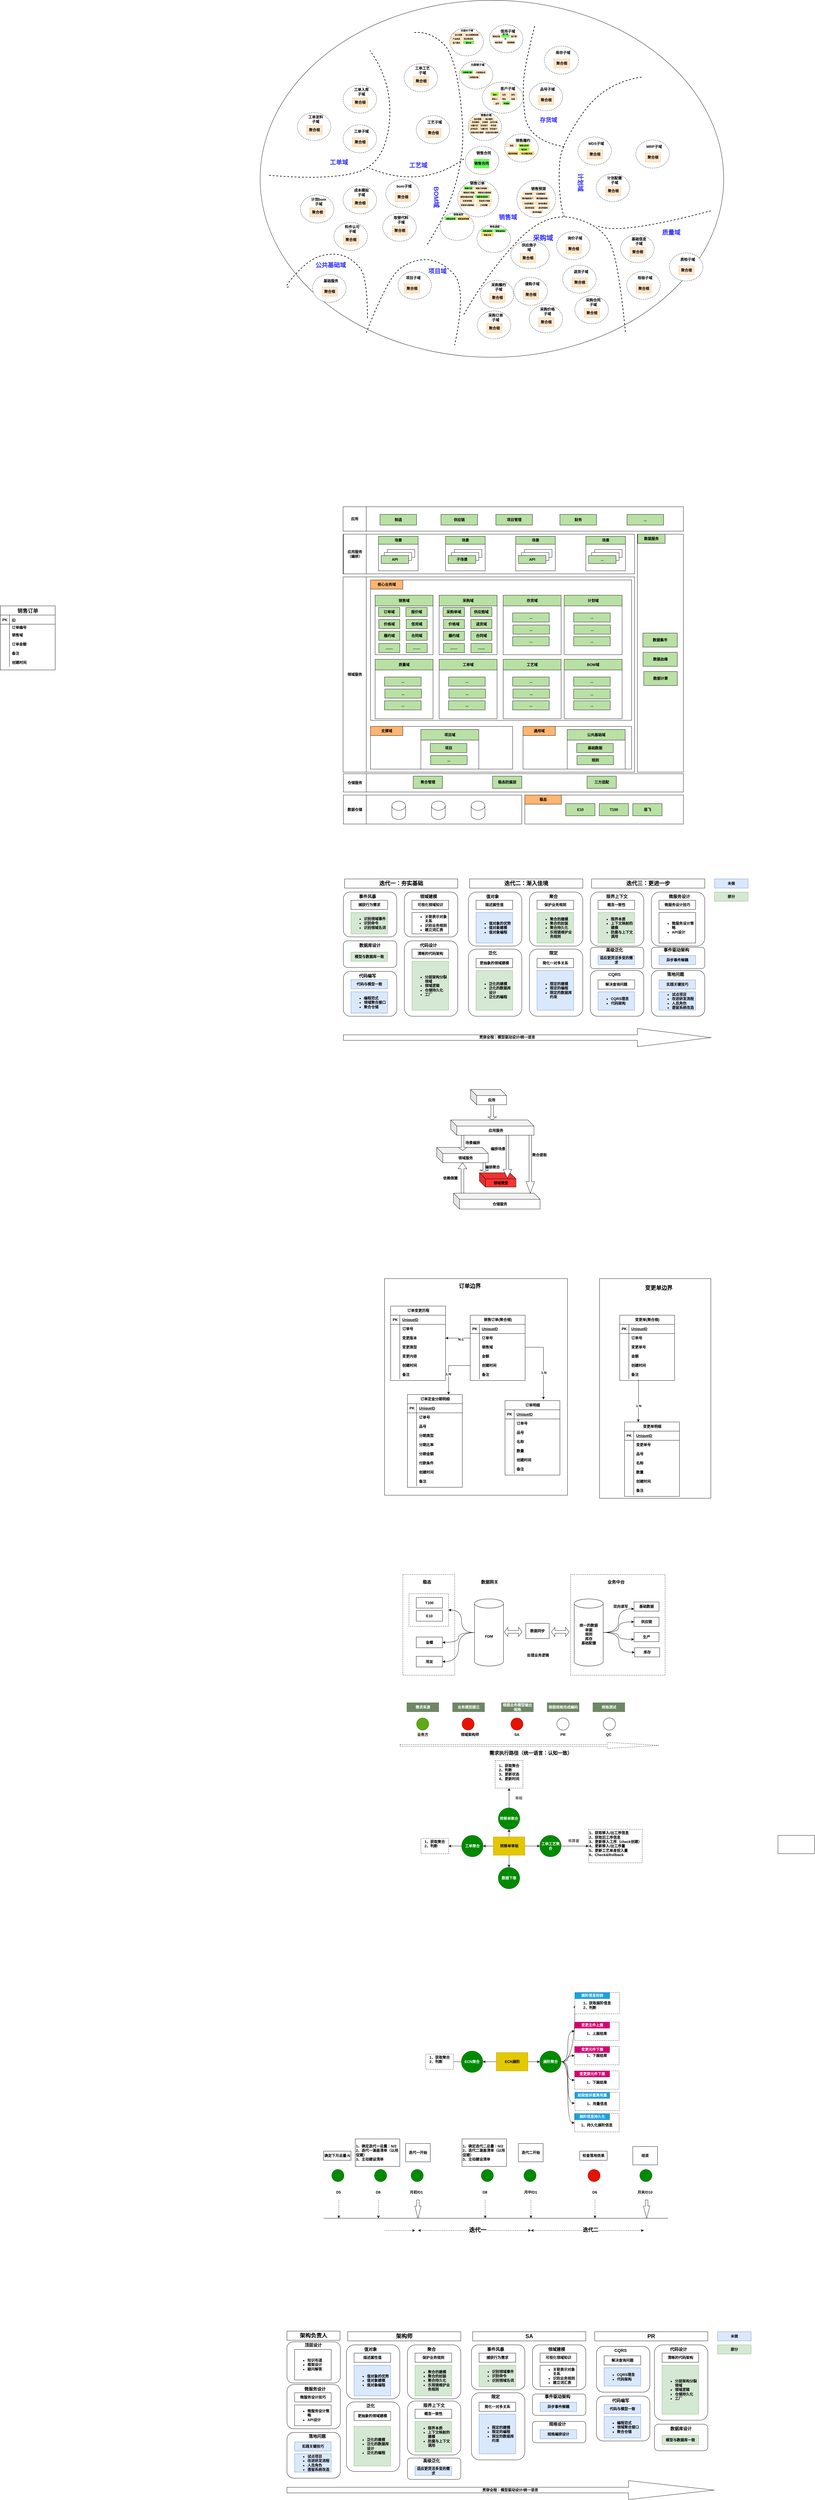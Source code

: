 <mxfile version="24.6.2" type="github">
  <diagram name="第 1 页" id="gAhneNLGMRocs_wJU73B">
    <mxGraphModel dx="3191" dy="1907" grid="1" gridSize="10" guides="1" tooltips="1" connect="1" arrows="1" fold="1" page="1" pageScale="1" pageWidth="827" pageHeight="1169" math="0" shadow="0">
      <root>
        <mxCell id="0" />
        <mxCell id="1" parent="0" />
        <mxCell id="26JajSw5T1vWeQq9mjoQ-28" value="" style="rounded=0;whiteSpace=wrap;html=1;dashed=1;fontStyle=1" parent="1" vertex="1">
          <mxGeometry x="670" y="5130" width="310" height="330" as="geometry" />
        </mxCell>
        <mxCell id="26JajSw5T1vWeQq9mjoQ-27" value="" style="rounded=0;whiteSpace=wrap;html=1;dashed=1;fontStyle=1" parent="1" vertex="1">
          <mxGeometry x="120" y="5130" width="170" height="330" as="geometry" />
        </mxCell>
        <mxCell id="26JajSw5T1vWeQq9mjoQ-22" value="" style="rounded=0;whiteSpace=wrap;html=1;dashed=1;fontStyle=1" parent="1" vertex="1">
          <mxGeometry x="140" y="5193" width="130" height="107" as="geometry" />
        </mxCell>
        <mxCell id="H9D_z9iKsGwFIpaNpuzp-193" value="" style="rounded=0;whiteSpace=wrap;html=1;fontStyle=1" parent="1" vertex="1">
          <mxGeometry x="765" y="4160" width="365" height="720" as="geometry" />
        </mxCell>
        <mxCell id="H9D_z9iKsGwFIpaNpuzp-192" value="" style="rounded=0;whiteSpace=wrap;html=1;fontStyle=1" parent="1" vertex="1">
          <mxGeometry x="60" y="4160" width="600" height="710" as="geometry" />
        </mxCell>
        <mxCell id="482s2hT17r3MAT0nb4I--24" value="" style="ellipse;whiteSpace=wrap;html=1;fontStyle=1" parent="1" vertex="1">
          <mxGeometry x="-348" y="-30" width="1520" height="1170" as="geometry" />
        </mxCell>
        <mxCell id="hdW6q1p-CXDspa1HK1I6-21" value="" style="rounded=0;whiteSpace=wrap;html=1;fontStyle=1" parent="1" vertex="1">
          <mxGeometry x="-76" y="1860" width="956" height="640" as="geometry" />
        </mxCell>
        <mxCell id="hdW6q1p-CXDspa1HK1I6-16" value="" style="rounded=0;whiteSpace=wrap;html=1;fontStyle=1" parent="1" vertex="1">
          <mxGeometry x="14" y="1870" width="856" height="460" as="geometry" />
        </mxCell>
        <mxCell id="hdW6q1p-CXDspa1HK1I6-124" value="" style="rounded=0;whiteSpace=wrap;html=1;fontStyle=1" parent="1" vertex="1">
          <mxGeometry x="29" y="1920" width="190" height="195" as="geometry" />
        </mxCell>
        <mxCell id="hdW6q1p-CXDspa1HK1I6-30" value="" style="rounded=0;whiteSpace=wrap;html=1;fontStyle=1" parent="1" vertex="1">
          <mxGeometry x="-76" y="1720" width="956" height="130" as="geometry" />
        </mxCell>
        <mxCell id="hdW6q1p-CXDspa1HK1I6-13" value="" style="rounded=0;whiteSpace=wrap;html=1;fontStyle=1" parent="1" vertex="1">
          <mxGeometry x="14" y="2350" width="466" height="140" as="geometry" />
        </mxCell>
        <mxCell id="hdW6q1p-CXDspa1HK1I6-9" value="" style="rounded=0;whiteSpace=wrap;html=1;fontStyle=1" parent="1" vertex="1">
          <mxGeometry x="-75" y="2505" width="1115" height="60" as="geometry" />
        </mxCell>
        <mxCell id="z-uqwMR72b3MVvRLqWOY-53" value="" style="curved=1;endArrow=none;html=1;dashed=1;endFill=0;strokeWidth=2;fontStyle=1;exitX=0.005;exitY=0.406;exitDx=0;exitDy=0;exitPerimeter=0;" parent="1" edge="1">
          <mxGeometry width="50" height="50" relative="1" as="geometry">
            <mxPoint x="-318.8" y="543.44" as="sourcePoint" />
            <mxPoint x="11.847" y="134.539" as="targetPoint" />
            <Array as="points">
              <mxPoint x="-130" y="560" />
              <mxPoint x="60" y="510" />
              <mxPoint x="90" y="243" />
            </Array>
          </mxGeometry>
        </mxCell>
        <mxCell id="z-uqwMR72b3MVvRLqWOY-54" value="" style="curved=1;endArrow=none;html=1;dashed=1;endFill=0;strokeWidth=2;fontStyle=1;" parent="1" edge="1">
          <mxGeometry width="50" height="50" relative="1" as="geometry">
            <mxPoint x="320" y="1000" as="sourcePoint" />
            <mxPoint x="850" y="1060" as="targetPoint" />
            <Array as="points">
              <mxPoint x="400" y="860" />
              <mxPoint x="590" y="660" />
              <mxPoint x="780" y="710" />
              <mxPoint x="830" y="850" />
            </Array>
          </mxGeometry>
        </mxCell>
        <mxCell id="z-uqwMR72b3MVvRLqWOY-55" value="" style="curved=1;endArrow=none;html=1;dashed=1;endFill=0;strokeWidth=2;fontStyle=1;" parent="1" edge="1">
          <mxGeometry width="50" height="50" relative="1" as="geometry">
            <mxPoint y="1060" as="sourcePoint" />
            <mxPoint x="290" y="1100" as="targetPoint" />
            <Array as="points">
              <mxPoint x="70" y="880" />
              <mxPoint x="150" y="820" />
              <mxPoint x="240" y="820" />
              <mxPoint x="330" y="910" />
            </Array>
          </mxGeometry>
        </mxCell>
        <mxCell id="z-uqwMR72b3MVvRLqWOY-56" value="" style="curved=1;endArrow=none;html=1;dashed=1;endFill=0;strokeWidth=2;fontStyle=1;" parent="1" edge="1">
          <mxGeometry width="50" height="50" relative="1" as="geometry">
            <mxPoint x="320" y="490" as="sourcePoint" />
            <mxPoint x="10" y="520" as="targetPoint" />
            <Array as="points">
              <mxPoint x="180" y="590" />
              <mxPoint x="10" y="520" />
            </Array>
          </mxGeometry>
        </mxCell>
        <mxCell id="z-uqwMR72b3MVvRLqWOY-57" value="" style="curved=1;endArrow=none;html=1;dashed=1;endFill=0;strokeWidth=2;entryX=1;entryY=0;entryDx=0;entryDy=0;fontStyle=1" parent="1" edge="1">
          <mxGeometry width="50" height="50" relative="1" as="geometry">
            <mxPoint x="650" y="680" as="sourcePoint" />
            <mxPoint x="903.117" y="221.594" as="targetPoint" />
            <Array as="points">
              <mxPoint x="640" y="660" />
              <mxPoint x="630" y="550" />
              <mxPoint x="640" y="440" />
              <mxPoint x="780" y="240" />
            </Array>
          </mxGeometry>
        </mxCell>
        <mxCell id="z-uqwMR72b3MVvRLqWOY-58" value="" style="curved=1;endArrow=none;html=1;dashed=1;endFill=0;strokeWidth=2;endSize=4;entryX=0.334;entryY=0.029;entryDx=0;entryDy=0;entryPerimeter=0;fontStyle=1" parent="1" edge="1">
          <mxGeometry width="50" height="50" relative="1" as="geometry">
            <mxPoint x="200" y="770" as="sourcePoint" />
            <mxPoint x="154.96" y="75.96" as="targetPoint" />
            <Array as="points">
              <mxPoint x="330" y="570" />
              <mxPoint x="300" y="160" />
              <mxPoint x="210" y="70" />
            </Array>
          </mxGeometry>
        </mxCell>
        <mxCell id="z-uqwMR72b3MVvRLqWOY-61" value="&lt;span&gt;&lt;font style=&quot;font-size: 22px&quot;&gt;采购域&lt;/font&gt;&lt;/span&gt;" style="text;html=1;align=center;verticalAlign=middle;resizable=0;points=[];autosize=1;strokeColor=none;fontSize=12;fontColor=#3333FF;fontStyle=1" parent="1" vertex="1">
          <mxGeometry x="534" y="730" width="90" height="40" as="geometry" />
        </mxCell>
        <mxCell id="z-uqwMR72b3MVvRLqWOY-62" value="&lt;font style=&quot;font-size: 20px&quot;&gt;&lt;span&gt;项目域&lt;/span&gt;&lt;/font&gt;" style="text;html=1;align=center;verticalAlign=middle;resizable=0;points=[];autosize=1;strokeColor=none;fontSize=12;fontColor=#3333FF;fontStyle=1" parent="1" vertex="1">
          <mxGeometry x="193" y="837" width="80" height="40" as="geometry" />
        </mxCell>
        <mxCell id="z-uqwMR72b3MVvRLqWOY-63" value="&lt;font style=&quot;font-size: 21px&quot;&gt;&lt;span&gt;BOM域&lt;/span&gt;&lt;/font&gt;" style="text;html=1;align=center;verticalAlign=middle;resizable=0;points=[];autosize=1;strokeColor=none;fontSize=12;rotation=90;fontColor=#3333FF;fontStyle=1" parent="1" vertex="1">
          <mxGeometry x="185" y="595" width="90" height="40" as="geometry" />
        </mxCell>
        <mxCell id="z-uqwMR72b3MVvRLqWOY-64" value="&lt;font style=&quot;font-size: 20px&quot; color=&quot;#3333ff&quot;&gt;&lt;span&gt;计划域&lt;/span&gt;&lt;/font&gt;" style="text;html=1;align=center;verticalAlign=middle;resizable=0;points=[];autosize=1;strokeColor=none;fontSize=12;rotation=90;fontStyle=1" parent="1" vertex="1">
          <mxGeometry x="663" y="547" width="80" height="40" as="geometry" />
        </mxCell>
        <mxCell id="z-uqwMR72b3MVvRLqWOY-65" value="&lt;font size=&quot;1&quot;&gt;&lt;span style=&quot;font-size: 20px&quot;&gt;销售域&lt;/span&gt;&lt;/font&gt;" style="text;html=1;align=center;verticalAlign=middle;resizable=0;points=[];autosize=1;strokeColor=none;fontSize=12;fontColor=#3333FF;fontStyle=1" parent="1" vertex="1">
          <mxGeometry x="424" y="660" width="80" height="40" as="geometry" />
        </mxCell>
        <mxCell id="z-uqwMR72b3MVvRLqWOY-67" value="&lt;font size=&quot;1&quot;&gt;&lt;span style=&quot;font-size: 20px&quot;&gt;工单域&lt;/span&gt;&lt;/font&gt;" style="text;html=1;align=center;verticalAlign=middle;resizable=0;points=[];autosize=1;strokeColor=none;fontSize=12;fontColor=#3333FF;fontStyle=1" parent="1" vertex="1">
          <mxGeometry x="-130" y="480" width="80" height="40" as="geometry" />
        </mxCell>
        <mxCell id="z-uqwMR72b3MVvRLqWOY-77" value="" style="ellipse;whiteSpace=wrap;html=1;gradientColor=#ffffff;dashed=1;fontStyle=1" parent="1" vertex="1">
          <mxGeometry x="274" y="60" width="110" height="92" as="geometry" />
        </mxCell>
        <mxCell id="z-uqwMR72b3MVvRLqWOY-78" value="&lt;font style=&quot;font-size: 6px;&quot;&gt;估计核算&lt;/font&gt;" style="rounded=0;whiteSpace=wrap;html=1;dashed=1;fillColor=#ffe6cc;strokeColor=#d79b00;fontStyle=1;fontSize=12;" parent="1" vertex="1">
          <mxGeometry x="285" y="77" width="35" height="10" as="geometry" />
        </mxCell>
        <mxCell id="z-uqwMR72b3MVvRLqWOY-81" value="&lt;span&gt;&lt;font style=&quot;font-size: 8px;&quot;&gt;估报价子域&lt;/font&gt;&lt;/span&gt;" style="text;html=1;strokeColor=none;fillColor=none;align=center;verticalAlign=middle;whiteSpace=wrap;rounded=0;fontStyle=1" parent="1" vertex="1">
          <mxGeometry x="300" y="58" width="60" height="20" as="geometry" />
        </mxCell>
        <mxCell id="z-uqwMR72b3MVvRLqWOY-84" value="" style="curved=1;endArrow=none;html=1;dashed=1;endFill=0;strokeWidth=2;fontStyle=1" parent="1" edge="1">
          <mxGeometry width="50" height="50" relative="1" as="geometry">
            <mxPoint x="760" y="710" as="sourcePoint" />
            <mxPoint x="1130" y="660" as="targetPoint" />
            <Array as="points">
              <mxPoint x="830" y="740" />
            </Array>
          </mxGeometry>
        </mxCell>
        <mxCell id="z-uqwMR72b3MVvRLqWOY-87" value="&lt;font style=&quot;font-size: 20px&quot;&gt;&lt;span&gt;质量域&lt;/span&gt;&lt;/font&gt;" style="text;html=1;strokeColor=none;fillColor=none;align=center;verticalAlign=middle;whiteSpace=wrap;rounded=0;fontColor=#3333FF;fontStyle=1" parent="1" vertex="1">
          <mxGeometry x="950" y="720" width="100" height="20" as="geometry" />
        </mxCell>
        <mxCell id="z-uqwMR72b3MVvRLqWOY-115" value="" style="curved=1;endArrow=none;html=1;dashed=1;strokeWidth=2;endFill=0;exitX=0.61;exitY=0.012;exitDx=0;exitDy=0;exitPerimeter=0;fontStyle=1" parent="1" edge="1">
          <mxGeometry width="50" height="50" relative="1" as="geometry">
            <mxPoint x="552.4" y="54.88" as="sourcePoint" />
            <mxPoint x="650" y="450" as="targetPoint" />
            <Array as="points">
              <mxPoint x="530" y="140" />
              <mxPoint x="510" y="260" />
              <mxPoint x="530" y="430" />
            </Array>
          </mxGeometry>
        </mxCell>
        <mxCell id="z-uqwMR72b3MVvRLqWOY-116" value="&lt;font style=&quot;font-size: 19px&quot; color=&quot;#3333ff&quot;&gt;&lt;span&gt;存货域&lt;/span&gt;&lt;/font&gt;" style="text;html=1;strokeColor=none;fillColor=none;align=center;verticalAlign=middle;whiteSpace=wrap;rounded=0;fontStyle=1" parent="1" vertex="1">
          <mxGeometry x="555" y="353" width="85" height="20" as="geometry" />
        </mxCell>
        <mxCell id="z-uqwMR72b3MVvRLqWOY-169" value="" style="ellipse;whiteSpace=wrap;html=1;gradientColor=#ffffff;dashed=1;fontStyle=1" parent="1" vertex="1">
          <mxGeometry x="404" y="50" width="110" height="92" as="geometry" />
        </mxCell>
        <mxCell id="z-uqwMR72b3MVvRLqWOY-170" value="&lt;font style=&quot;font-size: 6px;&quot;&gt;信用区域&lt;/font&gt;" style="rounded=0;whiteSpace=wrap;html=1;dashed=1;fillColor=#ffe6cc;strokeColor=#d79b00;fontStyle=1;fontSize=12;" parent="1" vertex="1">
          <mxGeometry x="413" y="82" width="26" height="10" as="geometry" />
        </mxCell>
        <mxCell id="z-uqwMR72b3MVvRLqWOY-171" value="&lt;span&gt;信用子域&lt;/span&gt;" style="text;html=1;strokeColor=none;fillColor=none;align=center;verticalAlign=middle;whiteSpace=wrap;rounded=0;fontStyle=1" parent="1" vertex="1">
          <mxGeometry x="434" y="62" width="60" height="20" as="geometry" />
        </mxCell>
        <mxCell id="z-uqwMR72b3MVvRLqWOY-172" value="" style="ellipse;whiteSpace=wrap;html=1;gradientColor=#ffffff;dashed=1;fontStyle=1" parent="1" vertex="1">
          <mxGeometry x="305" y="169" width="110" height="92" as="geometry" />
        </mxCell>
        <mxCell id="z-uqwMR72b3MVvRLqWOY-173" value="&lt;font style=&quot;font-size: 6px;&quot;&gt;允限销方案&lt;/font&gt;" style="rounded=0;whiteSpace=wrap;html=1;dashed=1;fillColor=#66FF66;strokeColor=#d79b00;fontStyle=1;fontSize=12;" parent="1" vertex="1">
          <mxGeometry x="312" y="200" width="38" height="10" as="geometry" />
        </mxCell>
        <mxCell id="z-uqwMR72b3MVvRLqWOY-174" value="&lt;span&gt;&lt;font style=&quot;font-size: 9px;&quot;&gt;允限销子域&lt;/font&gt;&lt;/span&gt;" style="text;html=1;strokeColor=none;fillColor=none;align=center;verticalAlign=middle;whiteSpace=wrap;rounded=0;fontStyle=1" parent="1" vertex="1">
          <mxGeometry x="335" y="171" width="60" height="20" as="geometry" />
        </mxCell>
        <mxCell id="z-uqwMR72b3MVvRLqWOY-175" value="" style="ellipse;whiteSpace=wrap;html=1;gradientColor=#ffffff;dashed=1;fontStyle=1" parent="1" vertex="1">
          <mxGeometry x="380" y="238" width="134" height="102" as="geometry" />
        </mxCell>
        <mxCell id="z-uqwMR72b3MVvRLqWOY-176" value="&lt;span style=&quot;font-size: 6px;&quot;&gt;业务&lt;/span&gt;" style="rounded=0;whiteSpace=wrap;html=1;dashed=1;fillColor=#ffe6cc;strokeColor=#d79b00;fontStyle=1;fontSize=12;" parent="1" vertex="1">
          <mxGeometry x="439" y="272" width="25" height="11" as="geometry" />
        </mxCell>
        <mxCell id="z-uqwMR72b3MVvRLqWOY-177" value="&lt;span&gt;客户子域&lt;/span&gt;" style="text;html=1;strokeColor=none;fillColor=none;align=center;verticalAlign=middle;whiteSpace=wrap;rounded=0;fontStyle=1" parent="1" vertex="1">
          <mxGeometry x="434" y="250" width="60" height="20" as="geometry" />
        </mxCell>
        <mxCell id="z-uqwMR72b3MVvRLqWOY-178" value="" style="ellipse;whiteSpace=wrap;html=1;gradientColor=#ffffff;dashed=1;fontStyle=1" parent="1" vertex="1">
          <mxGeometry x="334" y="338" width="110" height="92" as="geometry" />
        </mxCell>
        <mxCell id="z-uqwMR72b3MVvRLqWOY-179" value="&lt;font style=&quot;font-size: 6px;&quot;&gt;取价策略&lt;/font&gt;" style="rounded=0;whiteSpace=wrap;html=1;dashed=1;fillColor=#ffe6cc;strokeColor=#d79b00;fontStyle=1;fontSize=12;" parent="1" vertex="1">
          <mxGeometry x="348" y="354" width="35" height="8" as="geometry" />
        </mxCell>
        <mxCell id="z-uqwMR72b3MVvRLqWOY-180" value="&lt;span&gt;&lt;font style=&quot;font-size: 9px;&quot;&gt;销售价格&lt;/font&gt;&lt;/span&gt;" style="text;html=1;strokeColor=none;fillColor=none;align=center;verticalAlign=middle;whiteSpace=wrap;rounded=0;fontStyle=1" parent="1" vertex="1">
          <mxGeometry x="363" y="336" width="60" height="20" as="geometry" />
        </mxCell>
        <mxCell id="z-uqwMR72b3MVvRLqWOY-181" value="" style="ellipse;whiteSpace=wrap;html=1;gradientColor=#ffffff;dashed=1;fontStyle=1" parent="1" vertex="1">
          <mxGeometry x="454" y="408" width="110" height="92" as="geometry" />
        </mxCell>
        <mxCell id="z-uqwMR72b3MVvRLqWOY-182" value="&lt;font style=&quot;font-size: 6px;&quot;&gt;签收&lt;/font&gt;" style="rounded=0;whiteSpace=wrap;html=1;dashed=1;fillColor=#ffe6cc;strokeColor=#d79b00;fontStyle=1;fontSize=12;" parent="1" vertex="1">
          <mxGeometry x="459" y="440" width="35" height="10" as="geometry" />
        </mxCell>
        <mxCell id="z-uqwMR72b3MVvRLqWOY-183" value="&lt;span&gt;销售履约&lt;/span&gt;" style="text;html=1;strokeColor=none;fillColor=none;align=center;verticalAlign=middle;whiteSpace=wrap;rounded=0;fontStyle=1" parent="1" vertex="1">
          <mxGeometry x="484" y="420" width="60" height="20" as="geometry" />
        </mxCell>
        <mxCell id="z-uqwMR72b3MVvRLqWOY-184" value="" style="ellipse;whiteSpace=wrap;html=1;gradientColor=#ffffff;dashed=1;fontStyle=1" parent="1" vertex="1">
          <mxGeometry x="325" y="449" width="110" height="92" as="geometry" />
        </mxCell>
        <mxCell id="z-uqwMR72b3MVvRLqWOY-185" value="销售合同" style="rounded=0;whiteSpace=wrap;html=1;dashed=1;fillColor=#66FF66;strokeColor=#d79b00;fontStyle=1;fontSize=12;" parent="1" vertex="1">
          <mxGeometry x="353" y="490" width="50" height="30" as="geometry" />
        </mxCell>
        <mxCell id="z-uqwMR72b3MVvRLqWOY-186" value="&lt;span&gt;销售合同&lt;/span&gt;" style="text;html=1;strokeColor=none;fillColor=none;align=center;verticalAlign=middle;whiteSpace=wrap;rounded=0;fontStyle=1" parent="1" vertex="1">
          <mxGeometry x="355" y="461" width="60" height="20" as="geometry" />
        </mxCell>
        <mxCell id="z-uqwMR72b3MVvRLqWOY-187" value="" style="ellipse;whiteSpace=wrap;html=1;gradientColor=#ffffff;dashed=1;fontStyle=1" parent="1" vertex="1">
          <mxGeometry x="494" y="560.5" width="127" height="122" as="geometry" />
        </mxCell>
        <mxCell id="z-uqwMR72b3MVvRLqWOY-188" value="&lt;span style=&quot;font-size: 6px;&quot;&gt;预测参数&lt;/span&gt;" style="rounded=0;whiteSpace=wrap;html=1;dashed=1;fillColor=#ffe6cc;strokeColor=#d79b00;fontStyle=1;fontSize=12;" parent="1" vertex="1">
          <mxGeometry x="514" y="598" width="36" height="9" as="geometry" />
        </mxCell>
        <mxCell id="z-uqwMR72b3MVvRLqWOY-189" value="&lt;span&gt;销售预测&lt;/span&gt;" style="text;html=1;strokeColor=none;fillColor=none;align=center;verticalAlign=middle;whiteSpace=wrap;rounded=0;fontStyle=1" parent="1" vertex="1">
          <mxGeometry x="534" y="578" width="61" height="19" as="geometry" />
        </mxCell>
        <mxCell id="z-uqwMR72b3MVvRLqWOY-190" value="" style="ellipse;whiteSpace=wrap;html=1;gradientColor=#ffffff;dashed=1;fontStyle=1" parent="1" vertex="1">
          <mxGeometry x="300" y="560" width="134" height="120" as="geometry" />
        </mxCell>
        <mxCell id="z-uqwMR72b3MVvRLqWOY-191" value="&lt;font style=&quot;font-size: 6px;&quot;&gt;销售订单&lt;/font&gt;" style="rounded=0;whiteSpace=wrap;html=1;dashed=1;fillColor=#66FF66;strokeColor=#d79b00;fontStyle=1;fontSize=12;" parent="1" vertex="1">
          <mxGeometry x="320" y="580" width="30" height="10" as="geometry" />
        </mxCell>
        <mxCell id="z-uqwMR72b3MVvRLqWOY-192" value="&lt;span&gt;销售订单&lt;/span&gt;" style="text;html=1;strokeColor=none;fillColor=none;align=center;verticalAlign=middle;whiteSpace=wrap;rounded=0;fontStyle=1" parent="1" vertex="1">
          <mxGeometry x="334" y="560" width="60" height="20" as="geometry" />
        </mxCell>
        <mxCell id="z-uqwMR72b3MVvRLqWOY-193" value="" style="ellipse;whiteSpace=wrap;html=1;gradientColor=#ffffff;dashed=1;fontStyle=1" parent="1" vertex="1">
          <mxGeometry x="474" y="758" width="126" height="92" as="geometry" />
        </mxCell>
        <mxCell id="z-uqwMR72b3MVvRLqWOY-194" value="聚合根" style="rounded=0;whiteSpace=wrap;html=1;dashed=1;fillColor=#ffe6cc;strokeColor=#d79b00;fontStyle=1;fontSize=12;" parent="1" vertex="1">
          <mxGeometry x="505" y="800" width="50" height="30" as="geometry" />
        </mxCell>
        <mxCell id="z-uqwMR72b3MVvRLqWOY-195" value="&lt;span&gt;供应商子域&lt;/span&gt;" style="text;html=1;strokeColor=none;fillColor=none;align=center;verticalAlign=middle;whiteSpace=wrap;rounded=0;fontStyle=1" parent="1" vertex="1">
          <mxGeometry x="504" y="770" width="60" height="20" as="geometry" />
        </mxCell>
        <mxCell id="z-uqwMR72b3MVvRLqWOY-196" value="" style="ellipse;whiteSpace=wrap;html=1;gradientColor=#ffffff;dashed=1;fontStyle=1" parent="1" vertex="1">
          <mxGeometry x="624" y="728" width="110" height="92" as="geometry" />
        </mxCell>
        <mxCell id="z-uqwMR72b3MVvRLqWOY-197" value="聚合根" style="rounded=0;whiteSpace=wrap;html=1;dashed=1;fillColor=#ffe6cc;strokeColor=#d79b00;fontStyle=1;fontSize=12;" parent="1" vertex="1">
          <mxGeometry x="655" y="770" width="50" height="30" as="geometry" />
        </mxCell>
        <mxCell id="z-uqwMR72b3MVvRLqWOY-198" value="&lt;span&gt;询价子域&lt;/span&gt;" style="text;html=1;strokeColor=none;fillColor=none;align=center;verticalAlign=middle;whiteSpace=wrap;rounded=0;fontStyle=1" parent="1" vertex="1">
          <mxGeometry x="654" y="740" width="60" height="20" as="geometry" />
        </mxCell>
        <mxCell id="z-uqwMR72b3MVvRLqWOY-199" value="" style="ellipse;whiteSpace=wrap;html=1;gradientColor=#ffffff;dashed=1;fontStyle=1" parent="1" vertex="1">
          <mxGeometry x="484" y="878" width="110" height="92" as="geometry" />
        </mxCell>
        <mxCell id="z-uqwMR72b3MVvRLqWOY-200" value="聚合根" style="rounded=0;whiteSpace=wrap;html=1;dashed=1;fillColor=#ffe6cc;strokeColor=#d79b00;fontStyle=1;fontSize=12;" parent="1" vertex="1">
          <mxGeometry x="515" y="920" width="50" height="30" as="geometry" />
        </mxCell>
        <mxCell id="z-uqwMR72b3MVvRLqWOY-201" value="&lt;span&gt;请购子域&lt;/span&gt;" style="text;html=1;strokeColor=none;fillColor=none;align=center;verticalAlign=middle;whiteSpace=wrap;rounded=0;fontStyle=1" parent="1" vertex="1">
          <mxGeometry x="514" y="890" width="60" height="20" as="geometry" />
        </mxCell>
        <mxCell id="z-uqwMR72b3MVvRLqWOY-204" value="" style="ellipse;whiteSpace=wrap;html=1;gradientColor=#ffffff;dashed=1;fontStyle=1" parent="1" vertex="1">
          <mxGeometry x="644" y="838" width="110" height="92" as="geometry" />
        </mxCell>
        <mxCell id="z-uqwMR72b3MVvRLqWOY-205" value="聚合根" style="rounded=0;whiteSpace=wrap;html=1;dashed=1;fillColor=#ffe6cc;strokeColor=#d79b00;fontStyle=1;fontSize=12;" parent="1" vertex="1">
          <mxGeometry x="675" y="880" width="50" height="30" as="geometry" />
        </mxCell>
        <mxCell id="z-uqwMR72b3MVvRLqWOY-206" value="&lt;span&gt;退货子域&lt;/span&gt;" style="text;html=1;strokeColor=none;fillColor=none;align=center;verticalAlign=middle;whiteSpace=wrap;rounded=0;fontStyle=1" parent="1" vertex="1">
          <mxGeometry x="674" y="850" width="60" height="20" as="geometry" />
        </mxCell>
        <mxCell id="z-uqwMR72b3MVvRLqWOY-207" value="" style="ellipse;whiteSpace=wrap;html=1;gradientColor=#ffffff;dashed=1;fontStyle=1" parent="1" vertex="1">
          <mxGeometry x="534" y="968" width="110" height="92" as="geometry" />
        </mxCell>
        <mxCell id="z-uqwMR72b3MVvRLqWOY-208" value="聚合根" style="rounded=0;whiteSpace=wrap;html=1;dashed=1;fillColor=#ffe6cc;strokeColor=#d79b00;fontStyle=1;fontSize=12;" parent="1" vertex="1">
          <mxGeometry x="565" y="1010" width="50" height="30" as="geometry" />
        </mxCell>
        <mxCell id="z-uqwMR72b3MVvRLqWOY-209" value="&lt;span&gt;采购价格子域&lt;/span&gt;" style="text;html=1;strokeColor=none;fillColor=none;align=center;verticalAlign=middle;whiteSpace=wrap;rounded=0;fontStyle=1" parent="1" vertex="1">
          <mxGeometry x="564" y="980" width="60" height="20" as="geometry" />
        </mxCell>
        <mxCell id="z-uqwMR72b3MVvRLqWOY-210" value="" style="ellipse;whiteSpace=wrap;html=1;gradientColor=#ffffff;dashed=1;fontStyle=1" parent="1" vertex="1">
          <mxGeometry x="684" y="938" width="110" height="92" as="geometry" />
        </mxCell>
        <mxCell id="z-uqwMR72b3MVvRLqWOY-211" value="聚合根" style="rounded=0;whiteSpace=wrap;html=1;dashed=1;fillColor=#ffe6cc;strokeColor=#d79b00;fontStyle=1;fontSize=12;" parent="1" vertex="1">
          <mxGeometry x="715" y="980" width="50" height="30" as="geometry" />
        </mxCell>
        <mxCell id="z-uqwMR72b3MVvRLqWOY-212" value="&lt;span&gt;采购合同子域&lt;/span&gt;" style="text;html=1;strokeColor=none;fillColor=none;align=center;verticalAlign=middle;whiteSpace=wrap;rounded=0;fontStyle=1" parent="1" vertex="1">
          <mxGeometry x="714" y="950" width="60" height="20" as="geometry" />
        </mxCell>
        <mxCell id="z-uqwMR72b3MVvRLqWOY-213" value="" style="ellipse;whiteSpace=wrap;html=1;gradientColor=#ffffff;dashed=1;fontStyle=1" parent="1" vertex="1">
          <mxGeometry x="374" y="888" width="110" height="92" as="geometry" />
        </mxCell>
        <mxCell id="z-uqwMR72b3MVvRLqWOY-214" value="聚合根" style="rounded=0;whiteSpace=wrap;html=1;dashed=1;fillColor=#ffe6cc;strokeColor=#d79b00;fontStyle=1;fontSize=12;" parent="1" vertex="1">
          <mxGeometry x="405" y="930" width="50" height="30" as="geometry" />
        </mxCell>
        <mxCell id="z-uqwMR72b3MVvRLqWOY-215" value="&lt;span&gt;采购履约子域&lt;/span&gt;" style="text;html=1;strokeColor=none;fillColor=none;align=center;verticalAlign=middle;whiteSpace=wrap;rounded=0;fontStyle=1" parent="1" vertex="1">
          <mxGeometry x="404" y="900" width="60" height="20" as="geometry" />
        </mxCell>
        <mxCell id="z-uqwMR72b3MVvRLqWOY-216" value="" style="ellipse;whiteSpace=wrap;html=1;gradientColor=#ffffff;dashed=1;fontStyle=1" parent="1" vertex="1">
          <mxGeometry x="364" y="988" width="110" height="92" as="geometry" />
        </mxCell>
        <mxCell id="z-uqwMR72b3MVvRLqWOY-217" value="聚合根" style="rounded=0;whiteSpace=wrap;html=1;dashed=1;fillColor=#ffe6cc;strokeColor=#d79b00;fontStyle=1;fontSize=12;" parent="1" vertex="1">
          <mxGeometry x="395" y="1030" width="50" height="30" as="geometry" />
        </mxCell>
        <mxCell id="z-uqwMR72b3MVvRLqWOY-218" value="&lt;span&gt;采购订单子域&lt;/span&gt;" style="text;html=1;strokeColor=none;fillColor=none;align=center;verticalAlign=middle;whiteSpace=wrap;rounded=0;fontStyle=1" parent="1" vertex="1">
          <mxGeometry x="394" y="1000" width="60" height="20" as="geometry" />
        </mxCell>
        <mxCell id="z-uqwMR72b3MVvRLqWOY-219" value="&lt;font size=&quot;1&quot;&gt;&lt;span style=&quot;font-size: 20px&quot;&gt;工艺域&lt;/span&gt;&lt;/font&gt;" style="text;html=1;align=center;verticalAlign=middle;resizable=0;points=[];autosize=1;strokeColor=none;fontSize=12;fontColor=#3333FF;fontStyle=1" parent="1" vertex="1">
          <mxGeometry x="130" y="490" width="80" height="40" as="geometry" />
        </mxCell>
        <mxCell id="z-uqwMR72b3MVvRLqWOY-220" value="" style="ellipse;whiteSpace=wrap;html=1;gradientColor=#ffffff;dashed=1;fontStyle=1" parent="1" vertex="1">
          <mxGeometry x="64" y="558" width="110" height="92" as="geometry" />
        </mxCell>
        <mxCell id="z-uqwMR72b3MVvRLqWOY-221" value="聚合根" style="rounded=0;whiteSpace=wrap;html=1;dashed=1;fillColor=#ffe6cc;strokeColor=#d79b00;fontStyle=1;fontSize=12;" parent="1" vertex="1">
          <mxGeometry x="95" y="600" width="50" height="30" as="geometry" />
        </mxCell>
        <mxCell id="z-uqwMR72b3MVvRLqWOY-222" value="&lt;span&gt;bom子域&lt;/span&gt;" style="text;html=1;strokeColor=none;fillColor=none;align=center;verticalAlign=middle;whiteSpace=wrap;rounded=0;fontStyle=1" parent="1" vertex="1">
          <mxGeometry x="94" y="570" width="60" height="20" as="geometry" />
        </mxCell>
        <mxCell id="z-uqwMR72b3MVvRLqWOY-223" value="" style="ellipse;whiteSpace=wrap;html=1;gradientColor=#ffffff;dashed=1;fontStyle=1" parent="1" vertex="1">
          <mxGeometry x="54" y="668" width="110" height="92" as="geometry" />
        </mxCell>
        <mxCell id="z-uqwMR72b3MVvRLqWOY-224" value="聚合根" style="rounded=0;whiteSpace=wrap;html=1;dashed=1;fillColor=#ffe6cc;strokeColor=#d79b00;fontStyle=1;fontSize=12;" parent="1" vertex="1">
          <mxGeometry x="85" y="710" width="50" height="30" as="geometry" />
        </mxCell>
        <mxCell id="z-uqwMR72b3MVvRLqWOY-225" value="&lt;span&gt;取替代料子域&lt;/span&gt;" style="text;html=1;strokeColor=none;fillColor=none;align=center;verticalAlign=middle;whiteSpace=wrap;rounded=0;fontStyle=1" parent="1" vertex="1">
          <mxGeometry x="84" y="680" width="60" height="20" as="geometry" />
        </mxCell>
        <mxCell id="z-uqwMR72b3MVvRLqWOY-226" value="" style="ellipse;whiteSpace=wrap;html=1;gradientColor=#ffffff;dashed=1;fontStyle=1" parent="1" vertex="1">
          <mxGeometry x="-76" y="578" width="110" height="92" as="geometry" />
        </mxCell>
        <mxCell id="z-uqwMR72b3MVvRLqWOY-227" value="聚合根" style="rounded=0;whiteSpace=wrap;html=1;dashed=1;fillColor=#ffe6cc;strokeColor=#d79b00;fontStyle=1;fontSize=12;" parent="1" vertex="1">
          <mxGeometry x="-45" y="620" width="50" height="30" as="geometry" />
        </mxCell>
        <mxCell id="z-uqwMR72b3MVvRLqWOY-228" value="&lt;span&gt;成本模拟子域&lt;/span&gt;" style="text;html=1;strokeColor=none;fillColor=none;align=center;verticalAlign=middle;whiteSpace=wrap;rounded=0;fontStyle=1" parent="1" vertex="1">
          <mxGeometry x="-46" y="590" width="60" height="20" as="geometry" />
        </mxCell>
        <mxCell id="z-uqwMR72b3MVvRLqWOY-229" value="" style="ellipse;whiteSpace=wrap;html=1;gradientColor=#ffffff;dashed=1;fontStyle=1" parent="1" vertex="1">
          <mxGeometry x="-106" y="698" width="110" height="92" as="geometry" />
        </mxCell>
        <mxCell id="z-uqwMR72b3MVvRLqWOY-230" value="聚合根" style="rounded=0;whiteSpace=wrap;html=1;dashed=1;fillColor=#ffe6cc;strokeColor=#d79b00;fontStyle=1;fontSize=12;" parent="1" vertex="1">
          <mxGeometry x="-75" y="740" width="50" height="30" as="geometry" />
        </mxCell>
        <mxCell id="z-uqwMR72b3MVvRLqWOY-231" value="&lt;span&gt;料件认可子域&lt;/span&gt;" style="text;html=1;strokeColor=none;fillColor=none;align=center;verticalAlign=middle;whiteSpace=wrap;rounded=0;fontStyle=1" parent="1" vertex="1">
          <mxGeometry x="-76" y="710" width="60" height="20" as="geometry" />
        </mxCell>
        <mxCell id="z-uqwMR72b3MVvRLqWOY-232" value="" style="ellipse;whiteSpace=wrap;html=1;gradientColor=#ffffff;dashed=1;fontStyle=1" parent="1" vertex="1">
          <mxGeometry x="-216" y="608" width="110" height="92" as="geometry" />
        </mxCell>
        <mxCell id="z-uqwMR72b3MVvRLqWOY-233" value="聚合根" style="rounded=0;whiteSpace=wrap;html=1;dashed=1;fillColor=#ffe6cc;strokeColor=#d79b00;fontStyle=1;fontSize=12;" parent="1" vertex="1">
          <mxGeometry x="-185" y="650" width="50" height="30" as="geometry" />
        </mxCell>
        <mxCell id="z-uqwMR72b3MVvRLqWOY-234" value="&lt;span&gt;计划bom子域&lt;/span&gt;" style="text;html=1;strokeColor=none;fillColor=none;align=center;verticalAlign=middle;whiteSpace=wrap;rounded=0;fontStyle=1" parent="1" vertex="1">
          <mxGeometry x="-186" y="620" width="60" height="20" as="geometry" />
        </mxCell>
        <mxCell id="z-uqwMR72b3MVvRLqWOY-235" value="" style="ellipse;whiteSpace=wrap;html=1;gradientColor=#ffffff;dashed=1;fontStyle=1" parent="1" vertex="1">
          <mxGeometry x="-76" y="378" width="110" height="92" as="geometry" />
        </mxCell>
        <mxCell id="z-uqwMR72b3MVvRLqWOY-236" value="聚合根" style="rounded=0;whiteSpace=wrap;html=1;dashed=1;fillColor=#ffe6cc;strokeColor=#d79b00;fontStyle=1;fontSize=12;" parent="1" vertex="1">
          <mxGeometry x="-45" y="420" width="50" height="30" as="geometry" />
        </mxCell>
        <mxCell id="z-uqwMR72b3MVvRLqWOY-237" value="&lt;span&gt;工单子域&lt;/span&gt;" style="text;html=1;strokeColor=none;fillColor=none;align=center;verticalAlign=middle;whiteSpace=wrap;rounded=0;fontStyle=1" parent="1" vertex="1">
          <mxGeometry x="-46" y="390" width="60" height="20" as="geometry" />
        </mxCell>
        <mxCell id="z-uqwMR72b3MVvRLqWOY-238" value="" style="ellipse;whiteSpace=wrap;html=1;gradientColor=#ffffff;dashed=1;fontStyle=1" parent="1" vertex="1">
          <mxGeometry x="-76" y="248" width="110" height="92" as="geometry" />
        </mxCell>
        <mxCell id="z-uqwMR72b3MVvRLqWOY-239" value="聚合根" style="rounded=0;whiteSpace=wrap;html=1;dashed=1;fillColor=#ffe6cc;strokeColor=#d79b00;fontStyle=1;fontSize=12;" parent="1" vertex="1">
          <mxGeometry x="-45" y="290" width="50" height="30" as="geometry" />
        </mxCell>
        <mxCell id="z-uqwMR72b3MVvRLqWOY-240" value="&lt;span&gt;工单入库子域&lt;/span&gt;" style="text;html=1;strokeColor=none;fillColor=none;align=center;verticalAlign=middle;whiteSpace=wrap;rounded=0;fontStyle=1" parent="1" vertex="1">
          <mxGeometry x="-46" y="260" width="60" height="20" as="geometry" />
        </mxCell>
        <mxCell id="z-uqwMR72b3MVvRLqWOY-241" value="" style="ellipse;whiteSpace=wrap;html=1;gradientColor=#ffffff;dashed=1;fontStyle=1" parent="1" vertex="1">
          <mxGeometry x="-226" y="338" width="110" height="92" as="geometry" />
        </mxCell>
        <mxCell id="z-uqwMR72b3MVvRLqWOY-242" value="聚合根" style="rounded=0;whiteSpace=wrap;html=1;dashed=1;fillColor=#ffe6cc;strokeColor=#d79b00;fontStyle=1;fontSize=12;" parent="1" vertex="1">
          <mxGeometry x="-195" y="380" width="50" height="30" as="geometry" />
        </mxCell>
        <mxCell id="z-uqwMR72b3MVvRLqWOY-243" value="&lt;span&gt;工单发料子域&lt;/span&gt;" style="text;html=1;strokeColor=none;fillColor=none;align=center;verticalAlign=middle;whiteSpace=wrap;rounded=0;fontStyle=1" parent="1" vertex="1">
          <mxGeometry x="-196" y="350" width="60" height="20" as="geometry" />
        </mxCell>
        <mxCell id="z-uqwMR72b3MVvRLqWOY-244" value="" style="ellipse;whiteSpace=wrap;html=1;gradientColor=#ffffff;dashed=1;fontStyle=1" parent="1" vertex="1">
          <mxGeometry x="164" y="348" width="110" height="92" as="geometry" />
        </mxCell>
        <mxCell id="z-uqwMR72b3MVvRLqWOY-245" value="聚合根" style="rounded=0;whiteSpace=wrap;html=1;dashed=1;fillColor=#ffe6cc;strokeColor=#d79b00;fontStyle=1;fontSize=12;" parent="1" vertex="1">
          <mxGeometry x="195" y="390" width="50" height="30" as="geometry" />
        </mxCell>
        <mxCell id="z-uqwMR72b3MVvRLqWOY-246" value="&lt;span&gt;工艺子域&lt;/span&gt;" style="text;html=1;strokeColor=none;fillColor=none;align=center;verticalAlign=middle;whiteSpace=wrap;rounded=0;fontStyle=1" parent="1" vertex="1">
          <mxGeometry x="194" y="360" width="60" height="20" as="geometry" />
        </mxCell>
        <mxCell id="z-uqwMR72b3MVvRLqWOY-247" value="" style="ellipse;whiteSpace=wrap;html=1;gradientColor=#ffffff;dashed=1;fontStyle=1" parent="1" vertex="1">
          <mxGeometry x="124" y="178" width="110" height="92" as="geometry" />
        </mxCell>
        <mxCell id="z-uqwMR72b3MVvRLqWOY-248" value="聚合根" style="rounded=0;whiteSpace=wrap;html=1;dashed=1;fillColor=#ffe6cc;strokeColor=#d79b00;fontStyle=1;fontSize=12;" parent="1" vertex="1">
          <mxGeometry x="155" y="220" width="50" height="30" as="geometry" />
        </mxCell>
        <mxCell id="z-uqwMR72b3MVvRLqWOY-249" value="&lt;span&gt;工单工艺子域&lt;/span&gt;" style="text;html=1;strokeColor=none;fillColor=none;align=center;verticalAlign=middle;whiteSpace=wrap;rounded=0;fontStyle=1" parent="1" vertex="1">
          <mxGeometry x="154" y="190" width="60" height="20" as="geometry" />
        </mxCell>
        <mxCell id="z-uqwMR72b3MVvRLqWOY-251" value="" style="ellipse;whiteSpace=wrap;html=1;gradientColor=#ffffff;dashed=1;fontStyle=1" parent="1" vertex="1">
          <mxGeometry x="694" y="418" width="110" height="92" as="geometry" />
        </mxCell>
        <mxCell id="z-uqwMR72b3MVvRLqWOY-252" value="聚合根" style="rounded=0;whiteSpace=wrap;html=1;dashed=1;fillColor=#ffe6cc;strokeColor=#d79b00;fontStyle=1;fontSize=12;" parent="1" vertex="1">
          <mxGeometry x="725" y="460" width="50" height="30" as="geometry" />
        </mxCell>
        <mxCell id="z-uqwMR72b3MVvRLqWOY-253" value="&lt;span&gt;MDS子域&lt;/span&gt;" style="text;html=1;strokeColor=none;fillColor=none;align=center;verticalAlign=middle;whiteSpace=wrap;rounded=0;fontStyle=1" parent="1" vertex="1">
          <mxGeometry x="724" y="430" width="60" height="20" as="geometry" />
        </mxCell>
        <mxCell id="z-uqwMR72b3MVvRLqWOY-254" value="" style="ellipse;whiteSpace=wrap;html=1;gradientColor=#ffffff;dashed=1;fontStyle=1" parent="1" vertex="1">
          <mxGeometry x="754" y="538" width="110" height="92" as="geometry" />
        </mxCell>
        <mxCell id="z-uqwMR72b3MVvRLqWOY-255" value="聚合根" style="rounded=0;whiteSpace=wrap;html=1;dashed=1;fillColor=#ffe6cc;strokeColor=#d79b00;fontStyle=1;fontSize=12;" parent="1" vertex="1">
          <mxGeometry x="785" y="580" width="50" height="30" as="geometry" />
        </mxCell>
        <mxCell id="z-uqwMR72b3MVvRLqWOY-256" value="&lt;span&gt;计划配置子域&lt;/span&gt;" style="text;html=1;strokeColor=none;fillColor=none;align=center;verticalAlign=middle;whiteSpace=wrap;rounded=0;fontStyle=1" parent="1" vertex="1">
          <mxGeometry x="784" y="550" width="60" height="20" as="geometry" />
        </mxCell>
        <mxCell id="z-uqwMR72b3MVvRLqWOY-257" value="" style="ellipse;whiteSpace=wrap;html=1;gradientColor=#ffffff;dashed=1;fontStyle=1" parent="1" vertex="1">
          <mxGeometry x="884" y="428" width="110" height="92" as="geometry" />
        </mxCell>
        <mxCell id="z-uqwMR72b3MVvRLqWOY-258" value="聚合根" style="rounded=0;whiteSpace=wrap;html=1;dashed=1;fillColor=#ffe6cc;strokeColor=#d79b00;fontStyle=1;fontSize=12;" parent="1" vertex="1">
          <mxGeometry x="915" y="470" width="50" height="30" as="geometry" />
        </mxCell>
        <mxCell id="z-uqwMR72b3MVvRLqWOY-259" value="&lt;span&gt;MRP子域&lt;/span&gt;" style="text;html=1;strokeColor=none;fillColor=none;align=center;verticalAlign=middle;whiteSpace=wrap;rounded=0;fontStyle=1" parent="1" vertex="1">
          <mxGeometry x="914" y="440" width="60" height="20" as="geometry" />
        </mxCell>
        <mxCell id="z-uqwMR72b3MVvRLqWOY-260" value="" style="ellipse;whiteSpace=wrap;html=1;gradientColor=#ffffff;dashed=1;fontStyle=1" parent="1" vertex="1">
          <mxGeometry x="104" y="858" width="110" height="92" as="geometry" />
        </mxCell>
        <mxCell id="z-uqwMR72b3MVvRLqWOY-261" value="聚合根" style="rounded=0;whiteSpace=wrap;html=1;dashed=1;fillColor=#ffe6cc;strokeColor=#d79b00;fontStyle=1;fontSize=12;" parent="1" vertex="1">
          <mxGeometry x="125" y="900" width="50" height="30" as="geometry" />
        </mxCell>
        <mxCell id="z-uqwMR72b3MVvRLqWOY-262" value="&lt;span&gt;项目子域&lt;/span&gt;" style="text;html=1;strokeColor=none;fillColor=none;align=center;verticalAlign=middle;whiteSpace=wrap;rounded=0;fontStyle=1" parent="1" vertex="1">
          <mxGeometry x="124" y="870" width="60" height="20" as="geometry" />
        </mxCell>
        <mxCell id="z-uqwMR72b3MVvRLqWOY-264" value="" style="curved=1;endArrow=none;html=1;dashed=1;endFill=0;strokeWidth=2;fontStyle=1;" parent="1" edge="1">
          <mxGeometry width="50" height="50" relative="1" as="geometry">
            <mxPoint x="-254.252" y="909.186" as="sourcePoint" />
            <mxPoint x="4" y="1017" as="targetPoint" />
            <Array as="points">
              <mxPoint x="-276" y="917" />
              <mxPoint x="-186" y="817" />
              <mxPoint x="-106" y="797" />
              <mxPoint x="-46" y="817" />
              <mxPoint x="4" y="877" />
            </Array>
          </mxGeometry>
        </mxCell>
        <mxCell id="z-uqwMR72b3MVvRLqWOY-266" value="&lt;font style=&quot;font-size: 20px&quot;&gt;&lt;span&gt;公共基础域&lt;/span&gt;&lt;/font&gt;" style="text;html=1;align=center;verticalAlign=middle;resizable=0;points=[];autosize=1;strokeColor=none;fontSize=12;fontColor=#3333FF;fontStyle=1" parent="1" vertex="1">
          <mxGeometry x="-177" y="817" width="120" height="40" as="geometry" />
        </mxCell>
        <mxCell id="z-uqwMR72b3MVvRLqWOY-267" value="" style="ellipse;whiteSpace=wrap;html=1;gradientColor=#ffffff;dashed=1;fontStyle=1" parent="1" vertex="1">
          <mxGeometry x="-176" y="868" width="110" height="92" as="geometry" />
        </mxCell>
        <mxCell id="z-uqwMR72b3MVvRLqWOY-268" value="聚合根" style="rounded=0;whiteSpace=wrap;html=1;dashed=1;fillColor=#ffe6cc;strokeColor=#d79b00;fontStyle=1;fontSize=12;" parent="1" vertex="1">
          <mxGeometry x="-145" y="910" width="50" height="30" as="geometry" />
        </mxCell>
        <mxCell id="z-uqwMR72b3MVvRLqWOY-269" value="&lt;span&gt;基础服务&lt;/span&gt;" style="text;html=1;strokeColor=none;fillColor=none;align=center;verticalAlign=middle;whiteSpace=wrap;rounded=0;fontStyle=1" parent="1" vertex="1">
          <mxGeometry x="-146" y="880" width="60" height="20" as="geometry" />
        </mxCell>
        <mxCell id="z-uqwMR72b3MVvRLqWOY-271" value="" style="ellipse;whiteSpace=wrap;html=1;gradientColor=#ffffff;dashed=1;fontStyle=1" parent="1" vertex="1">
          <mxGeometry x="534" y="240" width="110" height="92" as="geometry" />
        </mxCell>
        <mxCell id="z-uqwMR72b3MVvRLqWOY-272" value="聚合根" style="rounded=0;whiteSpace=wrap;html=1;dashed=1;fillColor=#ffe6cc;strokeColor=#d79b00;fontStyle=1;fontSize=12;" parent="1" vertex="1">
          <mxGeometry x="565" y="282" width="50" height="30" as="geometry" />
        </mxCell>
        <mxCell id="z-uqwMR72b3MVvRLqWOY-273" value="&lt;span&gt;品号子域&lt;/span&gt;" style="text;html=1;strokeColor=none;fillColor=none;align=center;verticalAlign=middle;whiteSpace=wrap;rounded=0;fontStyle=1" parent="1" vertex="1">
          <mxGeometry x="564" y="252" width="60" height="20" as="geometry" />
        </mxCell>
        <mxCell id="z-uqwMR72b3MVvRLqWOY-274" value="" style="ellipse;whiteSpace=wrap;html=1;gradientColor=#ffffff;dashed=1;fontStyle=1" parent="1" vertex="1">
          <mxGeometry x="584" y="120" width="112" height="92" as="geometry" />
        </mxCell>
        <mxCell id="z-uqwMR72b3MVvRLqWOY-275" value="聚合根" style="rounded=0;whiteSpace=wrap;html=1;dashed=1;fillColor=#ffe6cc;strokeColor=#d79b00;fontStyle=1;fontSize=12;" parent="1" vertex="1">
          <mxGeometry x="615" y="162" width="52" height="30" as="geometry" />
        </mxCell>
        <mxCell id="z-uqwMR72b3MVvRLqWOY-276" value="&lt;span&gt;库存子域&lt;/span&gt;" style="text;html=1;strokeColor=none;fillColor=none;align=center;verticalAlign=middle;whiteSpace=wrap;rounded=0;fontStyle=1" parent="1" vertex="1">
          <mxGeometry x="614" y="132" width="62" height="20" as="geometry" />
        </mxCell>
        <mxCell id="z-uqwMR72b3MVvRLqWOY-280" value="" style="ellipse;whiteSpace=wrap;html=1;gradientColor=#ffffff;dashed=1;fontStyle=1" parent="1" vertex="1">
          <mxGeometry x="834" y="738" width="110" height="92" as="geometry" />
        </mxCell>
        <mxCell id="z-uqwMR72b3MVvRLqWOY-281" value="聚合根" style="rounded=0;whiteSpace=wrap;html=1;dashed=1;fillColor=#ffe6cc;strokeColor=#d79b00;fontStyle=1;fontSize=12;" parent="1" vertex="1">
          <mxGeometry x="865" y="780" width="50" height="30" as="geometry" />
        </mxCell>
        <mxCell id="z-uqwMR72b3MVvRLqWOY-282" value="&lt;span&gt;基础信息子域&lt;/span&gt;" style="text;html=1;strokeColor=none;fillColor=none;align=center;verticalAlign=middle;whiteSpace=wrap;rounded=0;fontStyle=1" parent="1" vertex="1">
          <mxGeometry x="864" y="750" width="60" height="20" as="geometry" />
        </mxCell>
        <mxCell id="z-uqwMR72b3MVvRLqWOY-283" value="" style="ellipse;whiteSpace=wrap;html=1;gradientColor=#ffffff;dashed=1;fontStyle=1" parent="1" vertex="1">
          <mxGeometry x="854" y="858" width="110" height="92" as="geometry" />
        </mxCell>
        <mxCell id="z-uqwMR72b3MVvRLqWOY-284" value="聚合根" style="rounded=0;whiteSpace=wrap;html=1;dashed=1;fillColor=#ffe6cc;strokeColor=#d79b00;fontStyle=1;fontSize=12;" parent="1" vertex="1">
          <mxGeometry x="885" y="900" width="50" height="30" as="geometry" />
        </mxCell>
        <mxCell id="z-uqwMR72b3MVvRLqWOY-285" value="&lt;span&gt;检验子域&lt;/span&gt;" style="text;html=1;strokeColor=none;fillColor=none;align=center;verticalAlign=middle;whiteSpace=wrap;rounded=0;fontStyle=1" parent="1" vertex="1">
          <mxGeometry x="884" y="870" width="60" height="20" as="geometry" />
        </mxCell>
        <mxCell id="z-uqwMR72b3MVvRLqWOY-286" value="" style="ellipse;whiteSpace=wrap;html=1;gradientColor=#ffffff;dashed=1;fontStyle=1" parent="1" vertex="1">
          <mxGeometry x="994" y="798" width="110" height="92" as="geometry" />
        </mxCell>
        <mxCell id="z-uqwMR72b3MVvRLqWOY-287" value="聚合根" style="rounded=0;whiteSpace=wrap;html=1;dashed=1;fillColor=#ffe6cc;strokeColor=#d79b00;fontStyle=1;fontSize=12;" parent="1" vertex="1">
          <mxGeometry x="1025" y="840" width="50" height="30" as="geometry" />
        </mxCell>
        <mxCell id="z-uqwMR72b3MVvRLqWOY-288" value="&lt;span&gt;质检子域&lt;/span&gt;" style="text;html=1;strokeColor=none;fillColor=none;align=center;verticalAlign=middle;whiteSpace=wrap;rounded=0;fontStyle=1" parent="1" vertex="1">
          <mxGeometry x="1024" y="810" width="60" height="20" as="geometry" />
        </mxCell>
        <mxCell id="YBVbsnw1X_i6yfcpu3ao-2" value="&lt;span style=&quot;font-size: 6px;&quot;&gt;财务&lt;/span&gt;" style="rounded=0;whiteSpace=wrap;html=1;dashed=1;fillColor=#ffe6cc;strokeColor=#d79b00;fontStyle=1;fontSize=12;" parent="1" vertex="1">
          <mxGeometry x="469" y="272" width="25" height="11" as="geometry" />
        </mxCell>
        <mxCell id="YBVbsnw1X_i6yfcpu3ao-3" value="&lt;span style=&quot;font-size: 6px;&quot;&gt;基本&lt;/span&gt;" style="rounded=0;whiteSpace=wrap;html=1;dashed=1;fillColor=#99FF33;strokeColor=#d79b00;fontStyle=1;fontSize=12;" parent="1" vertex="1">
          <mxGeometry x="409" y="272" width="25" height="11" as="geometry" />
        </mxCell>
        <mxCell id="YBVbsnw1X_i6yfcpu3ao-4" value="&lt;span style=&quot;font-size: 6px;&quot;&gt;地址&lt;/span&gt;" style="rounded=0;whiteSpace=wrap;html=1;dashed=1;fillColor=#ffe6cc;strokeColor=#d79b00;fontStyle=1;fontSize=12;" parent="1" vertex="1">
          <mxGeometry x="439" y="286" width="25" height="11" as="geometry" />
        </mxCell>
        <mxCell id="YBVbsnw1X_i6yfcpu3ao-5" value="&lt;span style=&quot;font-size: 6px;&quot;&gt;标签&lt;/span&gt;" style="rounded=0;whiteSpace=wrap;html=1;dashed=1;fillColor=#ffe6cc;strokeColor=#d79b00;fontStyle=1;fontSize=12;" parent="1" vertex="1">
          <mxGeometry x="469" y="286" width="25" height="11" as="geometry" />
        </mxCell>
        <mxCell id="YBVbsnw1X_i6yfcpu3ao-6" value="&lt;span style=&quot;font-size: 6px;&quot;&gt;联系人&lt;/span&gt;" style="rounded=0;whiteSpace=wrap;html=1;dashed=1;fillColor=#ffe6cc;strokeColor=#d79b00;fontStyle=1;fontSize=12;" parent="1" vertex="1">
          <mxGeometry x="409" y="286" width="25" height="11" as="geometry" />
        </mxCell>
        <mxCell id="YBVbsnw1X_i6yfcpu3ao-7" value="&lt;span style=&quot;font-size: 6px;&quot;&gt;申请单&lt;/span&gt;" style="rounded=0;whiteSpace=wrap;html=1;dashed=1;fillColor=#66FF66;strokeColor=#d79b00;fontStyle=1;fontSize=12;" parent="1" vertex="1">
          <mxGeometry x="447" y="301" width="25" height="11" as="geometry" />
        </mxCell>
        <mxCell id="YBVbsnw1X_i6yfcpu3ao-9" value="&lt;span style=&quot;font-size: 6px;&quot;&gt;品号&lt;/span&gt;" style="rounded=0;whiteSpace=wrap;html=1;dashed=1;fillColor=#ffe6cc;strokeColor=#d79b00;fontStyle=1;fontSize=12;" parent="1" vertex="1">
          <mxGeometry x="417" y="301" width="25" height="11" as="geometry" />
        </mxCell>
        <mxCell id="YBVbsnw1X_i6yfcpu3ao-10" value="&lt;font style=&quot;font-size: 6px;&quot;&gt;客户信&lt;span style=&quot;color: rgba(0, 0, 0, 0); font-family: monospace; font-size: 0px; text-align: start; text-wrap: nowrap;&quot;&gt;%3CmxGraphModel%3E%3Croot%3E%3CmxCell%20id%3D%220%22%2F%3E%3CmxCell%20id%3D%221%22%20parent%3D%220%22%2F%3E%3CmxCell%20id%3D%222%22%20value%3D%22%26lt%3Bfont%20style%3D%26quot%3Bfont-size%3A%206px%3B%26quot%3B%26gt%3B%E4%BF%A1%E7%94%A8%E5%8C%BA%E5%9F%9F%26lt%3B%2Ffont%26gt%3B%22%20style%3D%22rounded%3D0%3BwhiteSpace%3Dwrap%3Bhtml%3D1%3Bdashed%3D1%3BfillColor%3D%23ffe6cc%3BstrokeColor%3D%23d79b00%3BfontStyle%3D1%3BfontSize%3D12%3B%22%20vertex%3D%221%22%20parent%3D%221%22%3E%3CmxGeometry%20x%3D%22413%22%20y%3D%2282%22%20width%3D%2226%22%20height%3D%2210%22%20as%3D%22geometry%22%2F%3E%3C%2FmxCell%3E%3C%2Froot%3E%3C%2FmxGraphModel%3E&lt;/span&gt;用&lt;/font&gt;" style="rounded=0;whiteSpace=wrap;html=1;dashed=1;fillColor=#66FF66;strokeColor=#d79b00;fontStyle=1;fontSize=12;" parent="1" vertex="1">
          <mxGeometry x="443" y="82" width="26" height="10" as="geometry" />
        </mxCell>
        <mxCell id="YBVbsnw1X_i6yfcpu3ao-11" value="&lt;font style=&quot;font-size: 6px;&quot;&gt;客户群&lt;span style=&quot;color: rgba(0, 0, 0, 0); font-family: monospace; font-size: 0px; text-align: start; text-wrap: nowrap;&quot;&gt;%3CmxGraphModel%3E%3Croot%3E%3CmxCell%20id%3D%220%22%2F%3E%3CmxCell%20id%3D%221%22%20parent%3D%220%22%2F%3E%3CmxCell%20id%3D%222%22%20value%3D%22%26lt%3Bfont%20style%3D%26quot%3Bfont-size%3A%206px%3B%26quot%3B%26gt%3B%E4%BF%A1%E7%94%A8%E5%8C%BA%E5%9F%9F%26lt%3B%2Ffont%26gt%3B%22%20style%3D%22rounded%3D0%3BwhiteSpace%3Dwrap%3Bhtml%3D1%3Bdashed%3D1%3BfillColor%3D%23ffe6cc%3BstrokeColor%3D%23d79b00%3BfontStyle%3D1%3BfontSize%3D12%3B%22%20vertex%3D%221%22%20parent%3D%221%22%3E%3CmxGeometry%20x%3D%22413%22%20y%3D%2282%22%20width%3D%2226%22%20height%3D%2210%22%20as%3D%22geometry%22%2F%3E%3C%2FmxCell%3E%3C%2Froot%3E%3C%2FmxGraphModel%3&lt;/span&gt;&lt;/font&gt;" style="rounded=0;whiteSpace=wrap;html=1;dashed=1;fillColor=#ffe6cc;strokeColor=#d79b00;fontStyle=1;fontSize=12;" parent="1" vertex="1">
          <mxGeometry x="471" y="82" width="26" height="10" as="geometry" />
        </mxCell>
        <mxCell id="YBVbsnw1X_i6yfcpu3ao-12" value="&lt;span style=&quot;font-size: 6px;&quot;&gt;信控策略&lt;/span&gt;" style="rounded=0;whiteSpace=wrap;html=1;dashed=1;fillColor=#ffe6cc;strokeColor=#d79b00;fontStyle=1;fontSize=12;" parent="1" vertex="1">
          <mxGeometry x="461" y="102" width="26" height="10" as="geometry" />
        </mxCell>
        <mxCell id="YBVbsnw1X_i6yfcpu3ao-13" value="&lt;span style=&quot;font-size: 6px;&quot;&gt;临时信用&lt;/span&gt;" style="rounded=0;whiteSpace=wrap;html=1;dashed=1;fillColor=#ffe6cc;strokeColor=#d79b00;fontStyle=1;fontSize=12;" parent="1" vertex="1">
          <mxGeometry x="421" y="102" width="26" height="10" as="geometry" />
        </mxCell>
        <mxCell id="YBVbsnw1X_i6yfcpu3ao-14" value="&lt;span style=&quot;font-size: 6px;&quot;&gt;长周期备料&lt;/span&gt;" style="rounded=0;whiteSpace=wrap;html=1;dashed=1;fillColor=#ffe6cc;strokeColor=#d79b00;fontStyle=1;fontSize=12;" parent="1" vertex="1">
          <mxGeometry x="554" y="598" width="36" height="9" as="geometry" />
        </mxCell>
        <mxCell id="YBVbsnw1X_i6yfcpu3ao-15" value="&lt;span style=&quot;font-size: 6px;&quot;&gt;需求偏差客户&lt;/span&gt;" style="rounded=0;whiteSpace=wrap;html=1;dashed=1;fillColor=#ffe6cc;strokeColor=#d79b00;fontStyle=1;fontSize=12;" parent="1" vertex="1">
          <mxGeometry x="507" y="613" width="44" height="9" as="geometry" />
        </mxCell>
        <mxCell id="YBVbsnw1X_i6yfcpu3ao-16" value="&lt;span style=&quot;font-size: 6px;&quot;&gt;需求偏差明细&lt;/span&gt;" style="rounded=0;whiteSpace=wrap;html=1;dashed=1;fillColor=#ffe6cc;strokeColor=#d79b00;fontStyle=1;fontSize=12;" parent="1" vertex="1">
          <mxGeometry x="554" y="613" width="44" height="9" as="geometry" />
        </mxCell>
        <mxCell id="YBVbsnw1X_i6yfcpu3ao-17" value="&lt;span style=&quot;font-size: 6px;&quot;&gt;共用料需求&lt;/span&gt;" style="rounded=0;whiteSpace=wrap;html=1;dashed=1;fillColor=#ffe6cc;strokeColor=#d79b00;fontStyle=1;fontSize=12;" parent="1" vertex="1">
          <mxGeometry x="511" y="630" width="44" height="9" as="geometry" />
        </mxCell>
        <mxCell id="YBVbsnw1X_i6yfcpu3ao-18" value="&lt;span style=&quot;font-size: 6px;&quot;&gt;原材料需求&lt;/span&gt;" style="rounded=0;whiteSpace=wrap;html=1;dashed=1;fillColor=#ffe6cc;strokeColor=#d79b00;fontStyle=1;fontSize=12;" parent="1" vertex="1">
          <mxGeometry x="557" y="630" width="44" height="9" as="geometry" />
        </mxCell>
        <mxCell id="YBVbsnw1X_i6yfcpu3ao-19" value="&lt;span style=&quot;font-size: 6px;&quot;&gt;原材料到库&lt;/span&gt;" style="rounded=0;whiteSpace=wrap;html=1;dashed=1;fillColor=#ffe6cc;strokeColor=#d79b00;fontStyle=1;fontSize=12;" parent="1" vertex="1">
          <mxGeometry x="516" y="644" width="40" height="9" as="geometry" />
        </mxCell>
        <mxCell id="YBVbsnw1X_i6yfcpu3ao-21" value="&lt;span style=&quot;font-size: 6px;&quot;&gt;原材料缺料&lt;/span&gt;" style="rounded=0;whiteSpace=wrap;html=1;dashed=1;fillColor=#ffe6cc;strokeColor=#d79b00;fontStyle=1;fontSize=12;" parent="1" vertex="1">
          <mxGeometry x="560" y="644" width="40" height="9" as="geometry" />
        </mxCell>
        <mxCell id="YBVbsnw1X_i6yfcpu3ao-22" value="&lt;span style=&quot;font-size: 6px;&quot;&gt;原材料偏差&lt;/span&gt;" style="rounded=0;whiteSpace=wrap;html=1;dashed=1;fillColor=#ffe6cc;strokeColor=#d79b00;fontStyle=1;fontSize=12;" parent="1" vertex="1">
          <mxGeometry x="540" y="658" width="40" height="9" as="geometry" />
        </mxCell>
        <mxCell id="YBVbsnw1X_i6yfcpu3ao-24" value="&lt;font style=&quot;font-size: 6px;&quot;&gt;允限销品项&lt;/font&gt;" style="rounded=0;whiteSpace=wrap;html=1;dashed=1;fillColor=#ffe6cc;strokeColor=#d79b00;fontStyle=1;fontSize=12;" parent="1" vertex="1">
          <mxGeometry x="356" y="200" width="38" height="10" as="geometry" />
        </mxCell>
        <mxCell id="YBVbsnw1X_i6yfcpu3ao-25" value="&lt;font style=&quot;font-size: 6px;&quot;&gt;允限销对象&lt;/font&gt;" style="rounded=0;whiteSpace=wrap;html=1;dashed=1;fillColor=#ffe6cc;strokeColor=#d79b00;fontStyle=1;fontSize=12;" parent="1" vertex="1">
          <mxGeometry x="334" y="216" width="38" height="10" as="geometry" />
        </mxCell>
        <mxCell id="YBVbsnw1X_i6yfcpu3ao-26" value="&lt;font style=&quot;font-size: 6px;&quot;&gt;销售订单明细&lt;/font&gt;" style="rounded=0;whiteSpace=wrap;html=1;dashed=1;fillColor=#ffe6cc;strokeColor=#d79b00;fontStyle=1;fontSize=12;" parent="1" vertex="1">
          <mxGeometry x="354" y="580" width="46" height="10" as="geometry" />
        </mxCell>
        <mxCell id="YBVbsnw1X_i6yfcpu3ao-27" value="&lt;font style=&quot;font-size: 6px;&quot;&gt;销售单子明细&lt;/font&gt;" style="rounded=0;whiteSpace=wrap;html=1;dashed=1;fillColor=#ffe6cc;strokeColor=#d79b00;fontStyle=1;fontSize=12;" parent="1" vertex="1">
          <mxGeometry x="313" y="594" width="47" height="10" as="geometry" />
        </mxCell>
        <mxCell id="YBVbsnw1X_i6yfcpu3ao-28" value="&lt;font style=&quot;font-size: 6px;&quot;&gt;销售单分期明细&lt;/font&gt;" style="rounded=0;whiteSpace=wrap;html=1;dashed=1;fillColor=#ffe6cc;strokeColor=#d79b00;fontStyle=1;fontSize=12;" parent="1" vertex="1">
          <mxGeometry x="364" y="594" width="47" height="10" as="geometry" />
        </mxCell>
        <mxCell id="YBVbsnw1X_i6yfcpu3ao-29" value="&lt;font style=&quot;font-size: 6px;&quot;&gt;销售单集成明细&lt;/font&gt;" style="rounded=0;whiteSpace=wrap;html=1;dashed=1;fillColor=#ffe6cc;strokeColor=#d79b00;fontStyle=1;fontSize=12;" parent="1" vertex="1">
          <mxGeometry x="306" y="608" width="47" height="10" as="geometry" />
        </mxCell>
        <mxCell id="YBVbsnw1X_i6yfcpu3ao-30" value="&lt;font style=&quot;font-size: 6px;&quot;&gt;销售单变更单&lt;/font&gt;" style="rounded=0;whiteSpace=wrap;html=1;dashed=1;fillColor=#66FF66;strokeColor=#d79b00;fontStyle=1;fontSize=12;" parent="1" vertex="1">
          <mxGeometry x="357" y="608" width="47" height="10" as="geometry" />
        </mxCell>
        <mxCell id="YBVbsnw1X_i6yfcpu3ao-31" value="&lt;font style=&quot;font-size: 6px;&quot;&gt;变更单明细&lt;/font&gt;" style="rounded=0;whiteSpace=wrap;html=1;dashed=1;fillColor=#ffe6cc;strokeColor=#d79b00;fontStyle=1;fontSize=12;" parent="1" vertex="1">
          <mxGeometry x="308" y="621" width="47" height="10" as="geometry" />
        </mxCell>
        <mxCell id="YBVbsnw1X_i6yfcpu3ao-32" value="&lt;span style=&quot;font-size: 6px;&quot;&gt;变更单子明细&lt;/span&gt;" style="rounded=0;whiteSpace=wrap;html=1;dashed=1;fillColor=#ffe6cc;strokeColor=#d79b00;fontStyle=1;fontSize=12;" parent="1" vertex="1">
          <mxGeometry x="364" y="621" width="47" height="10" as="geometry" />
        </mxCell>
        <mxCell id="YBVbsnw1X_i6yfcpu3ao-33" value="&lt;font style=&quot;font-size: 6px;&quot;&gt;变更单分期明细&lt;/font&gt;" style="rounded=0;whiteSpace=wrap;html=1;dashed=1;fillColor=#ffe6cc;strokeColor=#d79b00;fontStyle=1;fontSize=12;" parent="1" vertex="1">
          <mxGeometry x="308" y="635" width="47" height="10" as="geometry" />
        </mxCell>
        <mxCell id="YBVbsnw1X_i6yfcpu3ao-35" value="&lt;font style=&quot;font-size: 6px;&quot;&gt;取价顺序&lt;/font&gt;" style="rounded=0;whiteSpace=wrap;html=1;dashed=1;fillColor=#ffe6cc;strokeColor=#d79b00;fontStyle=1;fontSize=12;" parent="1" vertex="1">
          <mxGeometry x="385" y="354" width="35" height="8" as="geometry" />
        </mxCell>
        <mxCell id="YBVbsnw1X_i6yfcpu3ao-36" value="&lt;font style=&quot;font-size: 6px;&quot;&gt;折扣顺序&lt;/font&gt;" style="rounded=0;whiteSpace=wrap;html=1;dashed=1;fillColor=#ffe6cc;strokeColor=#d79b00;fontStyle=1;fontSize=12;" parent="1" vertex="1">
          <mxGeometry x="341" y="364" width="35" height="8" as="geometry" />
        </mxCell>
        <mxCell id="YBVbsnw1X_i6yfcpu3ao-37" value="&lt;font style=&quot;font-size: 6px;&quot;&gt;价格表&lt;/font&gt;" style="rounded=0;whiteSpace=wrap;html=1;dashed=1;fillColor=#ffe6cc;strokeColor=#d79b00;fontStyle=1;fontSize=12;" parent="1" vertex="1">
          <mxGeometry x="379" y="364" width="21" height="8" as="geometry" />
        </mxCell>
        <mxCell id="YBVbsnw1X_i6yfcpu3ao-38" value="&lt;font style=&quot;font-size: 6px;&quot;&gt;品号价格&lt;/font&gt;" style="rounded=0;whiteSpace=wrap;html=1;dashed=1;fillColor=#ffe6cc;strokeColor=#d79b00;fontStyle=1;fontSize=12;" parent="1" vertex="1">
          <mxGeometry x="405" y="364" width="26" height="8" as="geometry" />
        </mxCell>
        <mxCell id="YBVbsnw1X_i6yfcpu3ao-39" value="&lt;font style=&quot;font-size: 6px;&quot;&gt;分量计折&lt;/font&gt;" style="rounded=0;whiteSpace=wrap;html=1;dashed=1;fillColor=#ffe6cc;strokeColor=#d79b00;fontStyle=1;fontSize=12;" parent="1" vertex="1">
          <mxGeometry x="337" y="375" width="35" height="8" as="geometry" />
        </mxCell>
        <mxCell id="YBVbsnw1X_i6yfcpu3ao-40" value="&lt;font style=&quot;font-size: 6px;&quot;&gt;折扣客户&lt;/font&gt;" style="rounded=0;whiteSpace=wrap;html=1;dashed=1;fillColor=#ffe6cc;strokeColor=#d79b00;fontStyle=1;fontSize=12;" parent="1" vertex="1">
          <mxGeometry x="374" y="375" width="26" height="8" as="geometry" />
        </mxCell>
        <mxCell id="YBVbsnw1X_i6yfcpu3ao-41" value="&lt;font style=&quot;font-size: 6px;&quot;&gt;折扣表&lt;/font&gt;" style="rounded=0;whiteSpace=wrap;html=1;dashed=1;fillColor=#ffe6cc;strokeColor=#d79b00;fontStyle=1;fontSize=12;" parent="1" vertex="1">
          <mxGeometry x="404" y="375" width="26" height="8" as="geometry" />
        </mxCell>
        <mxCell id="YBVbsnw1X_i6yfcpu3ao-42" value="&lt;font style=&quot;font-size: 6px;&quot;&gt;品号折扣&lt;/font&gt;" style="rounded=0;whiteSpace=wrap;html=1;dashed=1;fillColor=#ffe6cc;strokeColor=#d79b00;fontStyle=1;fontSize=12;" parent="1" vertex="1">
          <mxGeometry x="336" y="386" width="35" height="8" as="geometry" />
        </mxCell>
        <mxCell id="YBVbsnw1X_i6yfcpu3ao-43" value="&lt;font style=&quot;font-size: 6px;&quot;&gt;分量计折&lt;/font&gt;" style="rounded=0;whiteSpace=wrap;html=1;dashed=1;fillColor=#ffe6cc;strokeColor=#d79b00;fontStyle=1;fontSize=12;" parent="1" vertex="1">
          <mxGeometry x="374" y="386" width="26" height="8" as="geometry" />
        </mxCell>
        <mxCell id="YBVbsnw1X_i6yfcpu3ao-44" value="&lt;font style=&quot;font-size: 6px;&quot;&gt;折扣客户&lt;/font&gt;" style="rounded=0;whiteSpace=wrap;html=1;dashed=1;fillColor=#ffe6cc;strokeColor=#d79b00;fontStyle=1;fontSize=12;" parent="1" vertex="1">
          <mxGeometry x="404" y="386" width="26" height="8" as="geometry" />
        </mxCell>
        <mxCell id="YBVbsnw1X_i6yfcpu3ao-45" value="&lt;font style=&quot;font-size: 6px;&quot;&gt;估报价取价策略&lt;/font&gt;" style="rounded=0;whiteSpace=wrap;html=1;dashed=1;fillColor=#ffe6cc;strokeColor=#d79b00;fontStyle=1;fontSize=12;" parent="1" vertex="1">
          <mxGeometry x="341" y="397" width="44" height="9" as="geometry" />
        </mxCell>
        <mxCell id="YBVbsnw1X_i6yfcpu3ao-46" value="&lt;font style=&quot;font-size: 6px;&quot;&gt;估报价取价顺序&lt;/font&gt;" style="rounded=0;whiteSpace=wrap;html=1;dashed=1;fillColor=#ffe6cc;strokeColor=#d79b00;fontStyle=1;fontSize=12;" parent="1" vertex="1">
          <mxGeometry x="389" y="397" width="46" height="9" as="geometry" />
        </mxCell>
        <mxCell id="YBVbsnw1X_i6yfcpu3ao-47" value="&lt;span style=&quot;font-size: 6px;&quot;&gt;销售出库单&lt;/span&gt;" style="rounded=0;whiteSpace=wrap;html=1;dashed=1;fillColor=#99FF33;strokeColor=#d79b00;fontStyle=1;fontSize=12;" parent="1" vertex="1">
          <mxGeometry x="500" y="440" width="35" height="10" as="geometry" />
        </mxCell>
        <mxCell id="YBVbsnw1X_i6yfcpu3ao-49" value="&lt;span style=&quot;font-size: 6px;&quot;&gt;订单预警&lt;/span&gt;" style="rounded=0;whiteSpace=wrap;html=1;dashed=1;fillColor=#ffe6cc;strokeColor=#d79b00;fontStyle=1;fontSize=12;" parent="1" vertex="1">
          <mxGeometry x="362" y="635" width="47" height="10" as="geometry" />
        </mxCell>
        <mxCell id="YBVbsnw1X_i6yfcpu3ao-50" value="&lt;font style=&quot;font-size: 6px;&quot;&gt;估计核算费用档&lt;/font&gt;" style="rounded=0;whiteSpace=wrap;html=1;dashed=1;fillColor=#ffe6cc;strokeColor=#d79b00;fontStyle=1;fontSize=12;" parent="1" vertex="1">
          <mxGeometry x="323" y="77" width="47" height="10" as="geometry" />
        </mxCell>
        <mxCell id="YBVbsnw1X_i6yfcpu3ao-51" value="&lt;font style=&quot;font-size: 6px;&quot;&gt;产品构成&lt;/font&gt;" style="rounded=0;whiteSpace=wrap;html=1;dashed=1;fillColor=#ffe6cc;strokeColor=#d79b00;fontStyle=1;fontSize=12;" parent="1" vertex="1">
          <mxGeometry x="278" y="90" width="35" height="10" as="geometry" />
        </mxCell>
        <mxCell id="YBVbsnw1X_i6yfcpu3ao-52" value="&lt;font style=&quot;font-size: 6px;&quot;&gt;项目费用档&lt;/font&gt;" style="rounded=0;whiteSpace=wrap;html=1;dashed=1;fillColor=#ffe6cc;strokeColor=#d79b00;fontStyle=1;fontSize=12;" parent="1" vertex="1">
          <mxGeometry x="317" y="90" width="35" height="10" as="geometry" />
        </mxCell>
        <mxCell id="YBVbsnw1X_i6yfcpu3ao-53" value="&lt;font style=&quot;font-size: 6px;&quot;&gt;客户需求&lt;/font&gt;" style="rounded=0;whiteSpace=wrap;html=1;dashed=1;fillColor=#ffe6cc;strokeColor=#d79b00;fontStyle=1;fontSize=12;" parent="1" vertex="1">
          <mxGeometry x="278" y="103" width="35" height="10" as="geometry" />
        </mxCell>
        <mxCell id="YBVbsnw1X_i6yfcpu3ao-54" value="&lt;span style=&quot;font-size: 6px;&quot;&gt;销货单&lt;/span&gt;" style="rounded=0;whiteSpace=wrap;html=1;dashed=1;fillColor=#99FF33;strokeColor=#d79b00;fontStyle=1;fontSize=12;" parent="1" vertex="1">
          <mxGeometry x="500" y="453" width="35" height="10" as="geometry" />
        </mxCell>
        <mxCell id="YBVbsnw1X_i6yfcpu3ao-55" value="&lt;span style=&quot;font-size: 6px;&quot;&gt;销货单明细&lt;/span&gt;" style="rounded=0;whiteSpace=wrap;html=1;dashed=1;fillColor=#FFD966;strokeColor=#d79b00;fontStyle=1;fontSize=12;" parent="1" vertex="1">
          <mxGeometry x="463" y="466" width="35" height="10" as="geometry" />
        </mxCell>
        <mxCell id="YBVbsnw1X_i6yfcpu3ao-56" value="&lt;span style=&quot;font-size: 6px;&quot;&gt;多仓储批信息&lt;/span&gt;" style="rounded=0;whiteSpace=wrap;html=1;dashed=1;fillColor=#FFD966;strokeColor=#d79b00;fontStyle=1;fontSize=12;" parent="1" vertex="1">
          <mxGeometry x="503" y="466" width="47" height="10" as="geometry" />
        </mxCell>
        <mxCell id="YBVbsnw1X_i6yfcpu3ao-57" value="&lt;font style=&quot;font-size: 6px;&quot;&gt;报价单&lt;/font&gt;" style="rounded=0;whiteSpace=wrap;html=1;dashed=1;fillColor=#66FF66;strokeColor=#d79b00;fontStyle=1;fontSize=12;" parent="1" vertex="1">
          <mxGeometry x="318" y="103" width="35" height="10" as="geometry" />
        </mxCell>
        <mxCell id="YBVbsnw1X_i6yfcpu3ao-58" value="" style="ellipse;whiteSpace=wrap;html=1;gradientColor=#ffffff;dashed=1;fontStyle=1" parent="1" vertex="1">
          <mxGeometry x="243" y="665" width="110" height="92" as="geometry" />
        </mxCell>
        <mxCell id="YBVbsnw1X_i6yfcpu3ao-59" value="&lt;font style=&quot;font-size: 6px;&quot;&gt;销售退货单&lt;/font&gt;" style="rounded=0;whiteSpace=wrap;html=1;dashed=1;fillColor=#66FF66;strokeColor=#d79b00;fontStyle=1;fontSize=12;" parent="1" vertex="1">
          <mxGeometry x="258" y="680" width="38" height="10" as="geometry" />
        </mxCell>
        <mxCell id="YBVbsnw1X_i6yfcpu3ao-60" value="&lt;span&gt;&lt;font style=&quot;font-size: 8px;&quot;&gt;销售退货&lt;/font&gt;&lt;/span&gt;" style="text;html=1;strokeColor=none;fillColor=none;align=center;verticalAlign=middle;whiteSpace=wrap;rounded=0;fontStyle=1" parent="1" vertex="1">
          <mxGeometry x="272" y="662" width="60" height="18" as="geometry" />
        </mxCell>
        <mxCell id="YBVbsnw1X_i6yfcpu3ao-61" value="" style="ellipse;whiteSpace=wrap;html=1;gradientColor=#ffffff;dashed=1;fontStyle=1" parent="1" vertex="1">
          <mxGeometry x="363" y="705" width="110" height="92" as="geometry" />
        </mxCell>
        <mxCell id="YBVbsnw1X_i6yfcpu3ao-62" value="&lt;font style=&quot;font-size: 6px;&quot;&gt;寄售调拨单&lt;/font&gt;" style="rounded=0;whiteSpace=wrap;html=1;dashed=1;fillColor=#66FF66;strokeColor=#d79b00;fontStyle=1;fontSize=12;" parent="1" vertex="1">
          <mxGeometry x="378" y="720" width="39" height="10" as="geometry" />
        </mxCell>
        <mxCell id="YBVbsnw1X_i6yfcpu3ao-63" value="&lt;span&gt;&lt;font style=&quot;font-size: 8px;&quot;&gt;寄售调拨&lt;/font&gt;&lt;/span&gt;" style="text;html=1;strokeColor=none;fillColor=none;align=center;verticalAlign=middle;whiteSpace=wrap;rounded=0;fontStyle=1" parent="1" vertex="1">
          <mxGeometry x="391" y="701" width="60" height="20" as="geometry" />
        </mxCell>
        <mxCell id="YBVbsnw1X_i6yfcpu3ao-64" value="&lt;font style=&quot;font-size: 6px;&quot;&gt;销售退货明细&lt;/font&gt;" style="rounded=0;whiteSpace=wrap;html=1;dashed=1;fillColor=#FFD966;strokeColor=#d79b00;fontStyle=1;fontSize=12;" parent="1" vertex="1">
          <mxGeometry x="299" y="680" width="39" height="10" as="geometry" />
        </mxCell>
        <mxCell id="YBVbsnw1X_i6yfcpu3ao-65" value="&lt;font style=&quot;font-size: 6px;&quot;&gt;寄售退回单&lt;/font&gt;" style="rounded=0;whiteSpace=wrap;html=1;dashed=1;fillColor=#66FF66;strokeColor=#d79b00;fontStyle=1;fontSize=12;" parent="1" vertex="1">
          <mxGeometry x="420" y="720" width="39" height="10" as="geometry" />
        </mxCell>
        <mxCell id="YBVbsnw1X_i6yfcpu3ao-66" value="&lt;font style=&quot;font-size: 6px;&quot;&gt;寄售关系&lt;/font&gt;" style="rounded=0;whiteSpace=wrap;html=1;dashed=1;fillColor=#FFD966;strokeColor=#d79b00;fontStyle=1;fontSize=12;" parent="1" vertex="1">
          <mxGeometry x="378" y="733" width="39" height="10" as="geometry" />
        </mxCell>
        <mxCell id="hdW6q1p-CXDspa1HK1I6-10" value="&lt;span&gt;仓储服务&lt;/span&gt;" style="rounded=0;whiteSpace=wrap;html=1;fillColor=#FFFFFF;fontStyle=1" parent="1" vertex="1">
          <mxGeometry x="-75" y="2505" width="75" height="60" as="geometry" />
        </mxCell>
        <mxCell id="hdW6q1p-CXDspa1HK1I6-15" value="&lt;span&gt;支撑域&lt;/span&gt;" style="rounded=0;whiteSpace=wrap;html=1;fillColor=#FFB570;fontStyle=1" parent="1" vertex="1">
          <mxGeometry x="14" y="2350" width="106" height="30" as="geometry" />
        </mxCell>
        <mxCell id="hdW6q1p-CXDspa1HK1I6-17" value="&lt;span&gt;订单域&lt;/span&gt;" style="rounded=0;whiteSpace=wrap;html=1;fillColor=#B9E0A5;fontStyle=1" parent="1" vertex="1">
          <mxGeometry x="40" y="1960" width="70" height="30" as="geometry" />
        </mxCell>
        <mxCell id="hdW6q1p-CXDspa1HK1I6-18" value="&lt;span&gt;价格域&lt;/span&gt;" style="rounded=0;whiteSpace=wrap;html=1;fillColor=#B9E0A5;fontStyle=1" parent="1" vertex="1">
          <mxGeometry x="41" y="1999.5" width="69" height="30" as="geometry" />
        </mxCell>
        <mxCell id="hdW6q1p-CXDspa1HK1I6-19" value="&lt;span&gt;履约域&lt;/span&gt;" style="rounded=0;whiteSpace=wrap;html=1;fillColor=#B9E0A5;fontStyle=1" parent="1" vertex="1">
          <mxGeometry x="41" y="2038" width="69" height="30" as="geometry" />
        </mxCell>
        <mxCell id="hdW6q1p-CXDspa1HK1I6-20" value="&lt;span&gt;核心业务域&lt;/span&gt;" style="rounded=0;whiteSpace=wrap;html=1;fillColor=#FFB570;fontStyle=1" parent="1" vertex="1">
          <mxGeometry x="14" y="1870" width="106" height="30" as="geometry" />
        </mxCell>
        <mxCell id="hdW6q1p-CXDspa1HK1I6-22" value="&lt;span&gt;领域服务&lt;/span&gt;" style="rounded=0;whiteSpace=wrap;html=1;fillColor=#FFFFFF;fontStyle=1" parent="1" vertex="1">
          <mxGeometry x="-76" y="1860" width="76" height="640" as="geometry" />
        </mxCell>
        <mxCell id="hdW6q1p-CXDspa1HK1I6-29" value="" style="rounded=0;whiteSpace=wrap;html=1;fontStyle=1" parent="1" vertex="1">
          <mxGeometry x="40" y="1730" width="130" height="110" as="geometry" />
        </mxCell>
        <mxCell id="hdW6q1p-CXDspa1HK1I6-31" value="&lt;span&gt;应用服务&lt;/span&gt;&lt;div&gt;&lt;span&gt;（编排）&lt;/span&gt;&lt;/div&gt;" style="rounded=0;whiteSpace=wrap;html=1;fillColor=#FFFFFF;fontStyle=1" parent="1" vertex="1">
          <mxGeometry x="-75" y="1720" width="75" height="130" as="geometry" />
        </mxCell>
        <mxCell id="hdW6q1p-CXDspa1HK1I6-37" value="" style="rounded=0;whiteSpace=wrap;html=1;fontStyle=1" parent="1" vertex="1">
          <mxGeometry x="514" y="2350" width="356" height="140" as="geometry" />
        </mxCell>
        <mxCell id="hdW6q1p-CXDspa1HK1I6-41" value="&lt;span&gt;通用域&lt;/span&gt;" style="rounded=0;whiteSpace=wrap;html=1;fillColor=#FFB570;fontStyle=1" parent="1" vertex="1">
          <mxGeometry x="514" y="2350" width="106" height="30" as="geometry" />
        </mxCell>
        <mxCell id="hdW6q1p-CXDspa1HK1I6-51" value="" style="rounded=0;whiteSpace=wrap;html=1;fontStyle=1" parent="1" vertex="1">
          <mxGeometry x="-76" y="1630" width="1116" height="80" as="geometry" />
        </mxCell>
        <mxCell id="hdW6q1p-CXDspa1HK1I6-54" value="&lt;span&gt;销售域&lt;/span&gt;" style="rounded=0;whiteSpace=wrap;html=1;fillColor=#B9E0A5;fontStyle=1" parent="1" vertex="1">
          <mxGeometry x="29" y="1920" width="190" height="35" as="geometry" />
        </mxCell>
        <mxCell id="hdW6q1p-CXDspa1HK1I6-55" value="" style="rounded=0;whiteSpace=wrap;html=1;fontStyle=1" parent="1" vertex="1">
          <mxGeometry x="239" y="1920" width="190" height="195" as="geometry" />
        </mxCell>
        <mxCell id="hdW6q1p-CXDspa1HK1I6-59" value="&lt;span&gt;采购域&lt;/span&gt;" style="rounded=0;whiteSpace=wrap;html=1;fillColor=#B9E0A5;fontStyle=1" parent="1" vertex="1">
          <mxGeometry x="239" y="1920" width="190" height="35" as="geometry" />
        </mxCell>
        <mxCell id="hdW6q1p-CXDspa1HK1I6-60" value="" style="rounded=0;whiteSpace=wrap;html=1;fontStyle=1" parent="1" vertex="1">
          <mxGeometry x="449" y="2130" width="190" height="195" as="geometry" />
        </mxCell>
        <mxCell id="hdW6q1p-CXDspa1HK1I6-61" value="..." style="rounded=0;whiteSpace=wrap;html=1;fillColor=#B9E0A5;fontStyle=1" parent="1" vertex="1">
          <mxGeometry x="480" y="2188" width="120" height="30" as="geometry" />
        </mxCell>
        <mxCell id="hdW6q1p-CXDspa1HK1I6-62" value="..." style="rounded=0;whiteSpace=wrap;html=1;fillColor=#B9E0A5;fontStyle=1" parent="1" vertex="1">
          <mxGeometry x="481" y="2227.5" width="120" height="30" as="geometry" />
        </mxCell>
        <mxCell id="hdW6q1p-CXDspa1HK1I6-63" value="..." style="rounded=0;whiteSpace=wrap;html=1;fillColor=#B9E0A5;fontStyle=1" parent="1" vertex="1">
          <mxGeometry x="480" y="2266" width="120" height="30" as="geometry" />
        </mxCell>
        <mxCell id="hdW6q1p-CXDspa1HK1I6-64" value="&lt;span&gt;工艺域&lt;/span&gt;" style="rounded=0;whiteSpace=wrap;html=1;fillColor=#B9E0A5;fontStyle=1" parent="1" vertex="1">
          <mxGeometry x="449" y="2130" width="190" height="35" as="geometry" />
        </mxCell>
        <mxCell id="hdW6q1p-CXDspa1HK1I6-65" value="" style="rounded=0;whiteSpace=wrap;html=1;fontStyle=1" parent="1" vertex="1">
          <mxGeometry x="649" y="2130" width="190" height="195" as="geometry" />
        </mxCell>
        <mxCell id="hdW6q1p-CXDspa1HK1I6-66" value="..." style="rounded=0;whiteSpace=wrap;html=1;fillColor=#B9E0A5;fontStyle=1" parent="1" vertex="1">
          <mxGeometry x="680" y="2188" width="120" height="30" as="geometry" />
        </mxCell>
        <mxCell id="hdW6q1p-CXDspa1HK1I6-67" value="..." style="rounded=0;whiteSpace=wrap;html=1;fillColor=#B9E0A5;fontStyle=1" parent="1" vertex="1">
          <mxGeometry x="680" y="2227.5" width="120" height="32.5" as="geometry" />
        </mxCell>
        <mxCell id="hdW6q1p-CXDspa1HK1I6-68" value="..." style="rounded=0;whiteSpace=wrap;html=1;fillColor=#B9E0A5;fontStyle=1" parent="1" vertex="1">
          <mxGeometry x="680" y="2266" width="120" height="30" as="geometry" />
        </mxCell>
        <mxCell id="hdW6q1p-CXDspa1HK1I6-69" value="&lt;span&gt;BOM域&lt;/span&gt;" style="rounded=0;whiteSpace=wrap;html=1;fillColor=#B9E0A5;fontStyle=1" parent="1" vertex="1">
          <mxGeometry x="649" y="2130" width="190" height="35" as="geometry" />
        </mxCell>
        <mxCell id="hdW6q1p-CXDspa1HK1I6-70" value="" style="rounded=0;whiteSpace=wrap;html=1;fontStyle=1" parent="1" vertex="1">
          <mxGeometry x="449" y="1920" width="190" height="195" as="geometry" />
        </mxCell>
        <mxCell id="hdW6q1p-CXDspa1HK1I6-71" value="..." style="rounded=0;whiteSpace=wrap;html=1;fillColor=#B9E0A5;fontStyle=1" parent="1" vertex="1">
          <mxGeometry x="480" y="1978" width="120" height="30" as="geometry" />
        </mxCell>
        <mxCell id="hdW6q1p-CXDspa1HK1I6-72" value="..." style="rounded=0;whiteSpace=wrap;html=1;fillColor=#B9E0A5;fontStyle=1" parent="1" vertex="1">
          <mxGeometry x="481" y="2017.5" width="120" height="30" as="geometry" />
        </mxCell>
        <mxCell id="hdW6q1p-CXDspa1HK1I6-73" value="..." style="rounded=0;whiteSpace=wrap;html=1;fillColor=#B9E0A5;fontStyle=1" parent="1" vertex="1">
          <mxGeometry x="480" y="2056" width="120" height="30" as="geometry" />
        </mxCell>
        <mxCell id="hdW6q1p-CXDspa1HK1I6-74" value="&lt;span&gt;存货域&lt;/span&gt;" style="rounded=0;whiteSpace=wrap;html=1;fillColor=#B9E0A5;fontStyle=1" parent="1" vertex="1">
          <mxGeometry x="449" y="1920" width="190" height="35" as="geometry" />
        </mxCell>
        <mxCell id="hdW6q1p-CXDspa1HK1I6-75" value="" style="rounded=0;whiteSpace=wrap;html=1;fontStyle=1" parent="1" vertex="1">
          <mxGeometry x="649" y="1920" width="190" height="195" as="geometry" />
        </mxCell>
        <mxCell id="hdW6q1p-CXDspa1HK1I6-76" value="..." style="rounded=0;whiteSpace=wrap;html=1;fillColor=#B9E0A5;fontStyle=1" parent="1" vertex="1">
          <mxGeometry x="680" y="1978" width="120" height="30" as="geometry" />
        </mxCell>
        <mxCell id="hdW6q1p-CXDspa1HK1I6-77" value="..." style="rounded=0;whiteSpace=wrap;html=1;fillColor=#B9E0A5;fontStyle=1" parent="1" vertex="1">
          <mxGeometry x="681" y="2017.5" width="120" height="30" as="geometry" />
        </mxCell>
        <mxCell id="hdW6q1p-CXDspa1HK1I6-78" value="..." style="rounded=0;whiteSpace=wrap;html=1;fillColor=#B9E0A5;fontStyle=1" parent="1" vertex="1">
          <mxGeometry x="680" y="2056" width="120" height="30" as="geometry" />
        </mxCell>
        <mxCell id="hdW6q1p-CXDspa1HK1I6-79" value="&lt;span&gt;计划域&lt;/span&gt;" style="rounded=0;whiteSpace=wrap;html=1;fillColor=#B9E0A5;fontStyle=1" parent="1" vertex="1">
          <mxGeometry x="649" y="1920" width="190" height="35" as="geometry" />
        </mxCell>
        <mxCell id="hdW6q1p-CXDspa1HK1I6-88" value="" style="rounded=0;whiteSpace=wrap;html=1;fontStyle=1" parent="1" vertex="1">
          <mxGeometry x="29" y="2130" width="190" height="195" as="geometry" />
        </mxCell>
        <mxCell id="hdW6q1p-CXDspa1HK1I6-89" value="..." style="rounded=0;whiteSpace=wrap;html=1;fillColor=#B9E0A5;fontStyle=1" parent="1" vertex="1">
          <mxGeometry x="60" y="2188" width="120" height="30" as="geometry" />
        </mxCell>
        <mxCell id="hdW6q1p-CXDspa1HK1I6-90" value="..." style="rounded=0;whiteSpace=wrap;html=1;fillColor=#B9E0A5;fontStyle=1" parent="1" vertex="1">
          <mxGeometry x="61" y="2227.5" width="120" height="30" as="geometry" />
        </mxCell>
        <mxCell id="hdW6q1p-CXDspa1HK1I6-91" value="..." style="rounded=0;whiteSpace=wrap;html=1;fillColor=#B9E0A5;fontStyle=1" parent="1" vertex="1">
          <mxGeometry x="60" y="2266" width="120" height="30" as="geometry" />
        </mxCell>
        <mxCell id="hdW6q1p-CXDspa1HK1I6-92" value="&lt;span&gt;质量域&lt;/span&gt;" style="rounded=0;whiteSpace=wrap;html=1;fillColor=#B9E0A5;fontStyle=1" parent="1" vertex="1">
          <mxGeometry x="29" y="2130" width="190" height="35" as="geometry" />
        </mxCell>
        <mxCell id="hdW6q1p-CXDspa1HK1I6-93" value="" style="rounded=0;whiteSpace=wrap;html=1;fillColor=#FFFFFF;fontStyle=1" parent="1" vertex="1">
          <mxGeometry x="239" y="2130" width="190" height="195" as="geometry" />
        </mxCell>
        <mxCell id="hdW6q1p-CXDspa1HK1I6-94" value="..." style="rounded=0;whiteSpace=wrap;html=1;fillColor=#B9E0A5;fontStyle=1" parent="1" vertex="1">
          <mxGeometry x="270" y="2188" width="120" height="30" as="geometry" />
        </mxCell>
        <mxCell id="hdW6q1p-CXDspa1HK1I6-95" value="..." style="rounded=0;whiteSpace=wrap;html=1;fillColor=#B9E0A5;fontStyle=1" parent="1" vertex="1">
          <mxGeometry x="271" y="2227.5" width="120" height="30" as="geometry" />
        </mxCell>
        <mxCell id="hdW6q1p-CXDspa1HK1I6-96" value="..." style="rounded=0;whiteSpace=wrap;html=1;fillColor=#B9E0A5;fontStyle=1" parent="1" vertex="1">
          <mxGeometry x="270" y="2266" width="120" height="30" as="geometry" />
        </mxCell>
        <mxCell id="hdW6q1p-CXDspa1HK1I6-97" value="&lt;span&gt;工单域&lt;/span&gt;" style="rounded=0;whiteSpace=wrap;html=1;fillColor=#B9E0A5;fontStyle=1" parent="1" vertex="1">
          <mxGeometry x="239" y="2130" width="190" height="35" as="geometry" />
        </mxCell>
        <mxCell id="hdW6q1p-CXDspa1HK1I6-108" value="" style="rounded=0;whiteSpace=wrap;html=1;fontStyle=1" parent="1" vertex="1">
          <mxGeometry x="889" y="1720" width="151" height="780" as="geometry" />
        </mxCell>
        <mxCell id="hdW6q1p-CXDspa1HK1I6-109" value="&lt;span&gt;数据服务&lt;/span&gt;" style="rounded=0;whiteSpace=wrap;html=1;fillColor=#B9E0A5;fontStyle=1" parent="1" vertex="1">
          <mxGeometry x="890" y="1720" width="90" height="30" as="geometry" />
        </mxCell>
        <mxCell id="hdW6q1p-CXDspa1HK1I6-110" value="&lt;span&gt;数据集市&lt;/span&gt;" style="rounded=0;whiteSpace=wrap;html=1;fillColor=#B9E0A5;fontStyle=1" parent="1" vertex="1">
          <mxGeometry x="907" y="2044" width="113" height="46" as="geometry" />
        </mxCell>
        <mxCell id="hdW6q1p-CXDspa1HK1I6-111" value="&lt;span&gt;数据血缘&lt;/span&gt;" style="rounded=0;whiteSpace=wrap;html=1;fillColor=#B9E0A5;fontStyle=1" parent="1" vertex="1">
          <mxGeometry x="907.5" y="2107" width="112.5" height="46" as="geometry" />
        </mxCell>
        <mxCell id="hdW6q1p-CXDspa1HK1I6-112" value="&lt;span&gt;数据计算&lt;/span&gt;" style="rounded=0;whiteSpace=wrap;html=1;fillColor=#B9E0A5;fontStyle=1" parent="1" vertex="1">
          <mxGeometry x="910" y="2170" width="110" height="46" as="geometry" />
        </mxCell>
        <mxCell id="hdW6q1p-CXDspa1HK1I6-113" value="&lt;span&gt;应用&lt;/span&gt;" style="rounded=0;whiteSpace=wrap;html=1;fillColor=#FFFFFF;fontStyle=1" parent="1" vertex="1">
          <mxGeometry x="-76" y="1630" width="76" height="80" as="geometry" />
        </mxCell>
        <mxCell id="hdW6q1p-CXDspa1HK1I6-125" value="" style="rounded=0;whiteSpace=wrap;html=1;fontStyle=1" parent="1" vertex="1">
          <mxGeometry x="179" y="2360" width="190" height="130" as="geometry" />
        </mxCell>
        <mxCell id="hdW6q1p-CXDspa1HK1I6-126" value="&lt;span&gt;项目&lt;/span&gt;" style="rounded=0;whiteSpace=wrap;html=1;fillColor=#B9E0A5;fontStyle=1" parent="1" vertex="1">
          <mxGeometry x="210" y="2406" width="120" height="30" as="geometry" />
        </mxCell>
        <mxCell id="hdW6q1p-CXDspa1HK1I6-127" value="&lt;span&gt;...&lt;/span&gt;" style="rounded=0;whiteSpace=wrap;html=1;fillColor=#B9E0A5;fontStyle=1" parent="1" vertex="1">
          <mxGeometry x="211" y="2445.5" width="120" height="30" as="geometry" />
        </mxCell>
        <mxCell id="hdW6q1p-CXDspa1HK1I6-129" value="&lt;span&gt;项目域&lt;/span&gt;" style="rounded=0;whiteSpace=wrap;html=1;fillColor=#B9E0A5;fontStyle=1" parent="1" vertex="1">
          <mxGeometry x="179" y="2360" width="190" height="35" as="geometry" />
        </mxCell>
        <mxCell id="hdW6q1p-CXDspa1HK1I6-130" value="" style="rounded=0;whiteSpace=wrap;html=1;fontStyle=1" parent="1" vertex="1">
          <mxGeometry x="659" y="2360" width="190" height="130" as="geometry" />
        </mxCell>
        <mxCell id="hdW6q1p-CXDspa1HK1I6-131" value="&lt;span&gt;基础数据&lt;/span&gt;" style="rounded=0;whiteSpace=wrap;html=1;fillColor=#B9E0A5;fontStyle=1" parent="1" vertex="1">
          <mxGeometry x="690" y="2406" width="120" height="30" as="geometry" />
        </mxCell>
        <mxCell id="hdW6q1p-CXDspa1HK1I6-132" value="&lt;span&gt;规则&lt;/span&gt;" style="rounded=0;whiteSpace=wrap;html=1;fillColor=#B9E0A5;fontStyle=1" parent="1" vertex="1">
          <mxGeometry x="691" y="2445.5" width="120" height="30" as="geometry" />
        </mxCell>
        <mxCell id="hdW6q1p-CXDspa1HK1I6-133" value="&lt;span&gt;公共基础域&lt;/span&gt;" style="rounded=0;whiteSpace=wrap;html=1;fillColor=#B9E0A5;fontStyle=1" parent="1" vertex="1">
          <mxGeometry x="659" y="2360" width="190" height="35" as="geometry" />
        </mxCell>
        <mxCell id="hdW6q1p-CXDspa1HK1I6-134" value="&lt;span&gt;.......&lt;/span&gt;" style="rounded=0;whiteSpace=wrap;html=1;fillColor=#B9E0A5;fontStyle=1" parent="1" vertex="1">
          <mxGeometry x="41" y="2078" width="69" height="30" as="geometry" />
        </mxCell>
        <mxCell id="hdW6q1p-CXDspa1HK1I6-136" value="&lt;span&gt;报价域&lt;/span&gt;" style="rounded=0;whiteSpace=wrap;html=1;fillColor=#B9E0A5;fontStyle=1" parent="1" vertex="1">
          <mxGeometry x="130" y="1960" width="70" height="30" as="geometry" />
        </mxCell>
        <mxCell id="hdW6q1p-CXDspa1HK1I6-137" value="&lt;span&gt;信用域&lt;/span&gt;" style="rounded=0;whiteSpace=wrap;html=1;fillColor=#B9E0A5;fontStyle=1" parent="1" vertex="1">
          <mxGeometry x="131" y="1999.5" width="69" height="30" as="geometry" />
        </mxCell>
        <mxCell id="hdW6q1p-CXDspa1HK1I6-138" value="&lt;span&gt;合同域&lt;/span&gt;" style="rounded=0;whiteSpace=wrap;html=1;fillColor=#B9E0A5;fontStyle=1" parent="1" vertex="1">
          <mxGeometry x="131" y="2038" width="69" height="30" as="geometry" />
        </mxCell>
        <mxCell id="hdW6q1p-CXDspa1HK1I6-139" value="&lt;span&gt;.......&lt;/span&gt;" style="rounded=0;whiteSpace=wrap;html=1;fillColor=#B9E0A5;fontStyle=1" parent="1" vertex="1">
          <mxGeometry x="131" y="2078" width="69" height="30" as="geometry" />
        </mxCell>
        <mxCell id="hdW6q1p-CXDspa1HK1I6-140" value="&lt;span&gt;采购单域&lt;/span&gt;" style="rounded=0;whiteSpace=wrap;html=1;fillColor=#B9E0A5;fontStyle=1" parent="1" vertex="1">
          <mxGeometry x="252" y="1960" width="70" height="30" as="geometry" />
        </mxCell>
        <mxCell id="hdW6q1p-CXDspa1HK1I6-141" value="&lt;span&gt;价格域&lt;/span&gt;" style="rounded=0;whiteSpace=wrap;html=1;fillColor=#B9E0A5;fontStyle=1" parent="1" vertex="1">
          <mxGeometry x="253" y="1999.5" width="69" height="30" as="geometry" />
        </mxCell>
        <mxCell id="hdW6q1p-CXDspa1HK1I6-142" value="&lt;span&gt;履约域&lt;/span&gt;" style="rounded=0;whiteSpace=wrap;html=1;fillColor=#B9E0A5;fontStyle=1" parent="1" vertex="1">
          <mxGeometry x="253" y="2038" width="69" height="30" as="geometry" />
        </mxCell>
        <mxCell id="hdW6q1p-CXDspa1HK1I6-143" value="&lt;span&gt;.......&lt;/span&gt;" style="rounded=0;whiteSpace=wrap;html=1;fillColor=#B9E0A5;fontStyle=1" parent="1" vertex="1">
          <mxGeometry x="253" y="2078" width="69" height="30" as="geometry" />
        </mxCell>
        <mxCell id="hdW6q1p-CXDspa1HK1I6-144" value="&lt;span&gt;供应商域&lt;/span&gt;" style="rounded=0;whiteSpace=wrap;html=1;fillColor=#B9E0A5;fontStyle=1" parent="1" vertex="1">
          <mxGeometry x="342" y="1960" width="70" height="30" as="geometry" />
        </mxCell>
        <mxCell id="hdW6q1p-CXDspa1HK1I6-145" value="&lt;span&gt;退货域&lt;/span&gt;" style="rounded=0;whiteSpace=wrap;html=1;fillColor=#B9E0A5;fontStyle=1" parent="1" vertex="1">
          <mxGeometry x="343" y="1999.5" width="69" height="30" as="geometry" />
        </mxCell>
        <mxCell id="hdW6q1p-CXDspa1HK1I6-146" value="&lt;span&gt;合同域&lt;/span&gt;" style="rounded=0;whiteSpace=wrap;html=1;fillColor=#B9E0A5;fontStyle=1" parent="1" vertex="1">
          <mxGeometry x="343" y="2038" width="69" height="30" as="geometry" />
        </mxCell>
        <mxCell id="hdW6q1p-CXDspa1HK1I6-147" value="&lt;span&gt;.......&lt;/span&gt;" style="rounded=0;whiteSpace=wrap;html=1;fillColor=#B9E0A5;fontStyle=1" parent="1" vertex="1">
          <mxGeometry x="343" y="2078" width="69" height="30" as="geometry" />
        </mxCell>
        <mxCell id="hdW6q1p-CXDspa1HK1I6-148" value="" style="rounded=0;whiteSpace=wrap;html=1;shadow=0;fontStyle=1" parent="1" vertex="1">
          <mxGeometry x="69" y="1770" width="90" height="26" as="geometry" />
        </mxCell>
        <mxCell id="hdW6q1p-CXDspa1HK1I6-149" value="" style="rounded=0;whiteSpace=wrap;html=1;shadow=0;fontStyle=1" parent="1" vertex="1">
          <mxGeometry x="59" y="1780" width="90" height="26" as="geometry" />
        </mxCell>
        <mxCell id="hdW6q1p-CXDspa1HK1I6-150" value="&lt;span&gt;API&lt;/span&gt;" style="rounded=0;whiteSpace=wrap;html=1;shadow=0;fillColor=#B9E0A5;fontStyle=1" parent="1" vertex="1">
          <mxGeometry x="49" y="1790" width="90" height="26" as="geometry" />
        </mxCell>
        <mxCell id="hdW6q1p-CXDspa1HK1I6-151" value="&lt;span&gt;场景&lt;/span&gt;" style="rounded=0;whiteSpace=wrap;html=1;fillColor=#B9E0A5;fontStyle=1" parent="1" vertex="1">
          <mxGeometry x="40" y="1727" width="130" height="26" as="geometry" />
        </mxCell>
        <mxCell id="hdW6q1p-CXDspa1HK1I6-152" value="" style="rounded=0;whiteSpace=wrap;html=1;fontStyle=1" parent="1" vertex="1">
          <mxGeometry x="260" y="1730" width="130" height="110" as="geometry" />
        </mxCell>
        <mxCell id="hdW6q1p-CXDspa1HK1I6-153" value="" style="rounded=0;whiteSpace=wrap;html=1;shadow=0;fontStyle=1" parent="1" vertex="1">
          <mxGeometry x="289" y="1770" width="90" height="26" as="geometry" />
        </mxCell>
        <mxCell id="hdW6q1p-CXDspa1HK1I6-154" value="" style="rounded=0;whiteSpace=wrap;html=1;shadow=0;fontStyle=1" parent="1" vertex="1">
          <mxGeometry x="279" y="1780" width="90" height="26" as="geometry" />
        </mxCell>
        <mxCell id="hdW6q1p-CXDspa1HK1I6-155" value="&lt;span&gt;子场景&lt;/span&gt;" style="rounded=0;whiteSpace=wrap;html=1;shadow=0;fillColor=#B9E0A5;fontStyle=1" parent="1" vertex="1">
          <mxGeometry x="269" y="1790" width="90" height="26" as="geometry" />
        </mxCell>
        <mxCell id="hdW6q1p-CXDspa1HK1I6-156" value="&lt;span&gt;场景&lt;/span&gt;" style="rounded=0;whiteSpace=wrap;html=1;fillColor=#B9E0A5;fontStyle=1" parent="1" vertex="1">
          <mxGeometry x="260" y="1727" width="130" height="26" as="geometry" />
        </mxCell>
        <mxCell id="hdW6q1p-CXDspa1HK1I6-157" value="" style="rounded=0;whiteSpace=wrap;html=1;fontStyle=1" parent="1" vertex="1">
          <mxGeometry x="490" y="1730" width="130" height="110" as="geometry" />
        </mxCell>
        <mxCell id="hdW6q1p-CXDspa1HK1I6-158" value="" style="rounded=0;whiteSpace=wrap;html=1;shadow=0;fontStyle=1" parent="1" vertex="1">
          <mxGeometry x="519" y="1770" width="90" height="26" as="geometry" />
        </mxCell>
        <mxCell id="hdW6q1p-CXDspa1HK1I6-159" value="" style="rounded=0;whiteSpace=wrap;html=1;shadow=0;fontStyle=1" parent="1" vertex="1">
          <mxGeometry x="509" y="1780" width="90" height="26" as="geometry" />
        </mxCell>
        <mxCell id="hdW6q1p-CXDspa1HK1I6-160" value="&lt;span&gt;API&lt;/span&gt;" style="rounded=0;whiteSpace=wrap;html=1;shadow=0;fillColor=#B9E0A5;fontStyle=1" parent="1" vertex="1">
          <mxGeometry x="499" y="1790" width="90" height="26" as="geometry" />
        </mxCell>
        <mxCell id="hdW6q1p-CXDspa1HK1I6-161" value="&lt;span&gt;场景&lt;/span&gt;" style="rounded=0;whiteSpace=wrap;html=1;fillColor=#B9E0A5;fontStyle=1" parent="1" vertex="1">
          <mxGeometry x="490" y="1727" width="130" height="26" as="geometry" />
        </mxCell>
        <mxCell id="hdW6q1p-CXDspa1HK1I6-162" value="" style="rounded=0;whiteSpace=wrap;html=1;fontStyle=1" parent="1" vertex="1">
          <mxGeometry x="720" y="1730" width="130" height="110" as="geometry" />
        </mxCell>
        <mxCell id="hdW6q1p-CXDspa1HK1I6-163" value="" style="rounded=0;whiteSpace=wrap;html=1;shadow=0;fontStyle=1" parent="1" vertex="1">
          <mxGeometry x="749" y="1770" width="90" height="26" as="geometry" />
        </mxCell>
        <mxCell id="hdW6q1p-CXDspa1HK1I6-164" value="" style="rounded=0;whiteSpace=wrap;html=1;shadow=0;fontStyle=1" parent="1" vertex="1">
          <mxGeometry x="739" y="1780" width="90" height="26" as="geometry" />
        </mxCell>
        <mxCell id="hdW6q1p-CXDspa1HK1I6-165" value="&lt;span&gt;...&lt;/span&gt;" style="rounded=0;whiteSpace=wrap;html=1;shadow=0;fillColor=#B9E0A5;fontStyle=1" parent="1" vertex="1">
          <mxGeometry x="729" y="1790" width="90" height="26" as="geometry" />
        </mxCell>
        <mxCell id="hdW6q1p-CXDspa1HK1I6-166" value="&lt;span&gt;场景&lt;/span&gt;" style="rounded=0;whiteSpace=wrap;html=1;fillColor=#B9E0A5;fontStyle=1" parent="1" vertex="1">
          <mxGeometry x="720" y="1727" width="130" height="26" as="geometry" />
        </mxCell>
        <mxCell id="hdW6q1p-CXDspa1HK1I6-167" value="&lt;span&gt;制造&lt;/span&gt;" style="rounded=0;whiteSpace=wrap;html=1;fillColor=#B9E0A5;fontStyle=1" parent="1" vertex="1">
          <mxGeometry x="45" y="1655" width="120" height="35" as="geometry" />
        </mxCell>
        <mxCell id="hdW6q1p-CXDspa1HK1I6-168" value="&lt;span&gt;供应链&lt;/span&gt;" style="rounded=0;whiteSpace=wrap;html=1;fillColor=#B9E0A5;fontStyle=1" parent="1" vertex="1">
          <mxGeometry x="245" y="1655" width="120" height="35" as="geometry" />
        </mxCell>
        <mxCell id="hdW6q1p-CXDspa1HK1I6-169" value="&lt;span&gt;项目管理&lt;/span&gt;" style="rounded=0;whiteSpace=wrap;html=1;fillColor=#B9E0A5;fontStyle=1" parent="1" vertex="1">
          <mxGeometry x="425" y="1655" width="120" height="35" as="geometry" />
        </mxCell>
        <mxCell id="hdW6q1p-CXDspa1HK1I6-170" value="&lt;span&gt;财务&lt;/span&gt;" style="rounded=0;whiteSpace=wrap;html=1;fillColor=#B9E0A5;fontStyle=1" parent="1" vertex="1">
          <mxGeometry x="635" y="1655" width="120" height="35" as="geometry" />
        </mxCell>
        <mxCell id="hdW6q1p-CXDspa1HK1I6-171" value="&lt;span&gt;...&lt;/span&gt;" style="rounded=0;whiteSpace=wrap;html=1;fillColor=#B9E0A5;fontStyle=1" parent="1" vertex="1">
          <mxGeometry x="855" y="1655" width="120" height="35" as="geometry" />
        </mxCell>
        <mxCell id="482s2hT17r3MAT0nb4I--1" value="" style="rounded=0;whiteSpace=wrap;html=1;fontStyle=1" parent="1" vertex="1">
          <mxGeometry x="-75" y="2575" width="585" height="95" as="geometry" />
        </mxCell>
        <mxCell id="482s2hT17r3MAT0nb4I--2" value="" style="shape=cylinder3;whiteSpace=wrap;html=1;boundedLbl=1;backgroundOutline=1;size=15;fontStyle=1" parent="1" vertex="1">
          <mxGeometry x="84" y="2595" width="45" height="60" as="geometry" />
        </mxCell>
        <mxCell id="482s2hT17r3MAT0nb4I--5" value="&lt;span&gt;数据仓储&lt;/span&gt;" style="rounded=0;whiteSpace=wrap;html=1;fillColor=#FFFFFF;fontStyle=1" parent="1" vertex="1">
          <mxGeometry x="-75" y="2575" width="75" height="95" as="geometry" />
        </mxCell>
        <mxCell id="482s2hT17r3MAT0nb4I--6" value="" style="rounded=0;whiteSpace=wrap;html=1;fontStyle=1" parent="1" vertex="1">
          <mxGeometry x="520" y="2575" width="520" height="95" as="geometry" />
        </mxCell>
        <mxCell id="482s2hT17r3MAT0nb4I--7" value="&lt;span&gt;稳态&lt;/span&gt;" style="rounded=0;whiteSpace=wrap;html=1;fillColor=#FFB570;fontStyle=1" parent="1" vertex="1">
          <mxGeometry x="520" y="2575" width="120" height="30" as="geometry" />
        </mxCell>
        <mxCell id="482s2hT17r3MAT0nb4I--8" value="&lt;span&gt;E10&lt;/span&gt;" style="rounded=0;whiteSpace=wrap;html=1;fillColor=#B9E0A5;fontStyle=1" parent="1" vertex="1">
          <mxGeometry x="654" y="2603" width="96" height="40" as="geometry" />
        </mxCell>
        <mxCell id="482s2hT17r3MAT0nb4I--16" value="&lt;span&gt;T100&lt;/span&gt;" style="rounded=0;whiteSpace=wrap;html=1;fillColor=#B9E0A5;fontStyle=1" parent="1" vertex="1">
          <mxGeometry x="764" y="2603" width="96" height="40" as="geometry" />
        </mxCell>
        <mxCell id="482s2hT17r3MAT0nb4I--17" value="&lt;span&gt;易飞&lt;/span&gt;" style="rounded=0;whiteSpace=wrap;html=1;fillColor=#B9E0A5;fontStyle=1" parent="1" vertex="1">
          <mxGeometry x="874" y="2603" width="96" height="40" as="geometry" />
        </mxCell>
        <mxCell id="482s2hT17r3MAT0nb4I--18" value="" style="shape=cylinder3;whiteSpace=wrap;html=1;boundedLbl=1;backgroundOutline=1;size=15;fontStyle=1" parent="1" vertex="1">
          <mxGeometry x="214" y="2595" width="45" height="60" as="geometry" />
        </mxCell>
        <mxCell id="482s2hT17r3MAT0nb4I--19" value="" style="shape=cylinder3;whiteSpace=wrap;html=1;boundedLbl=1;backgroundOutline=1;size=15;fontStyle=1" parent="1" vertex="1">
          <mxGeometry x="344" y="2595" width="45" height="60" as="geometry" />
        </mxCell>
        <mxCell id="482s2hT17r3MAT0nb4I--20" value="&lt;span&gt;聚合管理&lt;/span&gt;" style="rounded=0;whiteSpace=wrap;html=1;fillColor=#B9E0A5;fontStyle=1" parent="1" vertex="1">
          <mxGeometry x="154" y="2513" width="96" height="40" as="geometry" />
        </mxCell>
        <mxCell id="482s2hT17r3MAT0nb4I--21" value="&lt;span&gt;稳态防腐层&lt;/span&gt;" style="rounded=0;whiteSpace=wrap;html=1;fillColor=#B9E0A5;fontStyle=1" parent="1" vertex="1">
          <mxGeometry x="414" y="2513" width="96" height="40" as="geometry" />
        </mxCell>
        <mxCell id="482s2hT17r3MAT0nb4I--22" value="&lt;span&gt;三方适配&lt;/span&gt;" style="rounded=0;whiteSpace=wrap;html=1;fillColor=#B9E0A5;fontStyle=1" parent="1" vertex="1">
          <mxGeometry x="724" y="2513" width="96" height="40" as="geometry" />
        </mxCell>
        <mxCell id="482s2hT17r3MAT0nb4I--25" value="&lt;span&gt;&lt;font style=&quot;font-size: 18px;&quot;&gt;迭代一：夯实基础&lt;/font&gt;&lt;/span&gt;" style="rounded=0;whiteSpace=wrap;html=1;fontStyle=1" parent="1" vertex="1">
          <mxGeometry x="-71" y="2850" width="371" height="30" as="geometry" />
        </mxCell>
        <mxCell id="482s2hT17r3MAT0nb4I--26" value="" style="rounded=1;whiteSpace=wrap;html=1;align=center;fontStyle=1" parent="1" vertex="1">
          <mxGeometry x="-75" y="2893" width="175" height="147" as="geometry" />
        </mxCell>
        <mxCell id="482s2hT17r3MAT0nb4I--28" value="&lt;span&gt;&lt;font style=&quot;font-size: 14px;&quot;&gt;事件风暴&lt;/font&gt;&lt;/span&gt;" style="text;html=1;align=center;verticalAlign=middle;whiteSpace=wrap;rounded=0;fontStyle=1" parent="1" vertex="1">
          <mxGeometry x="-26" y="2893" width="60" height="30" as="geometry" />
        </mxCell>
        <mxCell id="482s2hT17r3MAT0nb4I--29" value="&lt;span&gt;捕获行为需求&lt;/span&gt;" style="rounded=0;whiteSpace=wrap;html=1;fontStyle=1" parent="1" vertex="1">
          <mxGeometry x="-50" y="2920" width="120" height="30" as="geometry" />
        </mxCell>
        <mxCell id="482s2hT17r3MAT0nb4I--30" value="&lt;ul&gt;&lt;li&gt;&lt;span&gt;识别领域事件&lt;/span&gt;&lt;/li&gt;&lt;li&gt;&lt;span&gt;识别命令&lt;/span&gt;&lt;/li&gt;&lt;li&gt;&lt;span&gt;识别领域名词&lt;/span&gt;&lt;/li&gt;&lt;/ul&gt;" style="rounded=0;whiteSpace=wrap;html=1;align=left;fillColor=#d5e8d4;strokeColor=#82b366;fontStyle=1" parent="1" vertex="1">
          <mxGeometry x="-50" y="2960" width="120" height="70" as="geometry" />
        </mxCell>
        <mxCell id="482s2hT17r3MAT0nb4I--31" value="" style="rounded=1;whiteSpace=wrap;html=1;align=center;fontStyle=1" parent="1" vertex="1">
          <mxGeometry x="125" y="2893" width="175" height="147" as="geometry" />
        </mxCell>
        <mxCell id="482s2hT17r3MAT0nb4I--32" value="&lt;span&gt;&lt;font style=&quot;font-size: 14px;&quot;&gt;领域建模&lt;/font&gt;&lt;/span&gt;" style="text;html=1;align=center;verticalAlign=middle;whiteSpace=wrap;rounded=0;fontStyle=1" parent="1" vertex="1">
          <mxGeometry x="174" y="2893" width="60" height="30" as="geometry" />
        </mxCell>
        <mxCell id="482s2hT17r3MAT0nb4I--33" value="&lt;span&gt;可视化领域知识&lt;/span&gt;" style="rounded=0;whiteSpace=wrap;html=1;fontStyle=1" parent="1" vertex="1">
          <mxGeometry x="150" y="2920" width="120" height="30" as="geometry" />
        </mxCell>
        <mxCell id="482s2hT17r3MAT0nb4I--34" value="&lt;ul&gt;&lt;li&gt;&lt;span&gt;关联表示对象关系&lt;/span&gt;&lt;/li&gt;&lt;li&gt;&lt;span&gt;识别业务规则&lt;/span&gt;&lt;/li&gt;&lt;li&gt;&lt;span&gt;建立词汇表&lt;/span&gt;&lt;/li&gt;&lt;/ul&gt;" style="rounded=0;whiteSpace=wrap;html=1;align=left;fontStyle=1" parent="1" vertex="1">
          <mxGeometry x="150" y="2960" width="120" height="70" as="geometry" />
        </mxCell>
        <mxCell id="482s2hT17r3MAT0nb4I--35" value="" style="rounded=1;whiteSpace=wrap;html=1;align=center;fontStyle=1" parent="1" vertex="1">
          <mxGeometry x="-75" y="3053" width="175" height="87" as="geometry" />
        </mxCell>
        <mxCell id="482s2hT17r3MAT0nb4I--36" value="&lt;span&gt;&lt;font style=&quot;font-size: 14px;&quot;&gt;数据库设计&lt;/font&gt;&lt;/span&gt;" style="text;html=1;align=center;verticalAlign=middle;whiteSpace=wrap;rounded=0;fontStyle=1" parent="1" vertex="1">
          <mxGeometry x="-26" y="3053" width="76" height="30" as="geometry" />
        </mxCell>
        <mxCell id="482s2hT17r3MAT0nb4I--37" value="&lt;span&gt;模型与数据库一致&lt;/span&gt;" style="rounded=0;whiteSpace=wrap;html=1;fillColor=#d5e8d4;strokeColor=#82b366;fontStyle=1" parent="1" vertex="1">
          <mxGeometry x="-50" y="3090" width="120" height="30" as="geometry" />
        </mxCell>
        <mxCell id="482s2hT17r3MAT0nb4I--39" value="" style="rounded=1;whiteSpace=wrap;html=1;align=center;fontStyle=1" parent="1" vertex="1">
          <mxGeometry x="-75" y="3153" width="175" height="147" as="geometry" />
        </mxCell>
        <mxCell id="482s2hT17r3MAT0nb4I--40" value="&lt;span&gt;&lt;font style=&quot;font-size: 14px;&quot;&gt;代码编写&lt;/font&gt;&lt;/span&gt;" style="text;html=1;align=center;verticalAlign=middle;whiteSpace=wrap;rounded=0;fontStyle=1" parent="1" vertex="1">
          <mxGeometry x="-26" y="3153" width="60" height="30" as="geometry" />
        </mxCell>
        <mxCell id="482s2hT17r3MAT0nb4I--41" value="&lt;span&gt;代码与模型一致&lt;/span&gt;" style="rounded=0;whiteSpace=wrap;html=1;fillColor=#dae8fc;strokeColor=#6c8ebf;fontStyle=1" parent="1" vertex="1">
          <mxGeometry x="-50" y="3180" width="120" height="30" as="geometry" />
        </mxCell>
        <mxCell id="482s2hT17r3MAT0nb4I--42" value="&lt;ul&gt;&lt;li&gt;&lt;span&gt;编程范式&lt;/span&gt;&lt;/li&gt;&lt;li&gt;&lt;span&gt;领域聚合接口&lt;/span&gt;&lt;/li&gt;&lt;li&gt;&lt;span&gt;聚合仓储&lt;/span&gt;&lt;/li&gt;&lt;/ul&gt;" style="rounded=0;whiteSpace=wrap;html=1;align=left;fillColor=#dae8fc;strokeColor=#6c8ebf;fontStyle=1" parent="1" vertex="1">
          <mxGeometry x="-50" y="3220" width="120" height="70" as="geometry" />
        </mxCell>
        <mxCell id="482s2hT17r3MAT0nb4I--43" value="" style="rounded=1;whiteSpace=wrap;html=1;align=center;fontStyle=1" parent="1" vertex="1">
          <mxGeometry x="125" y="3053" width="175" height="247" as="geometry" />
        </mxCell>
        <mxCell id="482s2hT17r3MAT0nb4I--44" value="&lt;span&gt;&lt;font style=&quot;font-size: 14px;&quot;&gt;代码设计&lt;/font&gt;&lt;/span&gt;" style="text;html=1;align=center;verticalAlign=middle;whiteSpace=wrap;rounded=0;fontStyle=1" parent="1" vertex="1">
          <mxGeometry x="174" y="3053" width="60" height="30" as="geometry" />
        </mxCell>
        <mxCell id="482s2hT17r3MAT0nb4I--45" value="&lt;span&gt;清晰的代码架构&lt;/span&gt;" style="rounded=0;whiteSpace=wrap;html=1;fontStyle=1" parent="1" vertex="1">
          <mxGeometry x="150" y="3080" width="120" height="30" as="geometry" />
        </mxCell>
        <mxCell id="482s2hT17r3MAT0nb4I--46" value="&lt;ul&gt;&lt;li&gt;&lt;span&gt;分层架构分裂领域&lt;/span&gt;&lt;/li&gt;&lt;li&gt;&lt;span&gt;领域逻辑&lt;/span&gt;&lt;/li&gt;&lt;li&gt;&lt;span&gt;仓储持久化&lt;/span&gt;&lt;/li&gt;&lt;li&gt;&lt;span&gt;工厂&lt;/span&gt;&lt;/li&gt;&lt;/ul&gt;" style="rounded=0;whiteSpace=wrap;html=1;align=left;fillColor=#d5e8d4;strokeColor=#82b366;fontStyle=1" parent="1" vertex="1">
          <mxGeometry x="150" y="3120" width="120" height="160" as="geometry" />
        </mxCell>
        <mxCell id="482s2hT17r3MAT0nb4I--47" value="&lt;span&gt;&lt;font style=&quot;font-size: 18px;&quot;&gt;迭代二：渐入佳境&lt;/font&gt;&lt;/span&gt;" style="rounded=0;whiteSpace=wrap;html=1;fontStyle=1" parent="1" vertex="1">
          <mxGeometry x="339" y="2850" width="371" height="30" as="geometry" />
        </mxCell>
        <mxCell id="482s2hT17r3MAT0nb4I--48" value="" style="rounded=1;whiteSpace=wrap;html=1;align=center;fontStyle=1" parent="1" vertex="1">
          <mxGeometry x="335" y="2893" width="175" height="177" as="geometry" />
        </mxCell>
        <mxCell id="482s2hT17r3MAT0nb4I--49" value="&lt;span&gt;&lt;font style=&quot;font-size: 14px;&quot;&gt;值对象&lt;/font&gt;&lt;/span&gt;" style="text;html=1;align=center;verticalAlign=middle;whiteSpace=wrap;rounded=0;fontStyle=1" parent="1" vertex="1">
          <mxGeometry x="384" y="2893" width="60" height="30" as="geometry" />
        </mxCell>
        <mxCell id="482s2hT17r3MAT0nb4I--50" value="&lt;span&gt;描述属性值&lt;/span&gt;" style="rounded=0;whiteSpace=wrap;html=1;fontStyle=1" parent="1" vertex="1">
          <mxGeometry x="360" y="2920" width="120" height="30" as="geometry" />
        </mxCell>
        <mxCell id="482s2hT17r3MAT0nb4I--51" value="&lt;ul&gt;&lt;li&gt;&lt;span&gt;值对象的优势&lt;/span&gt;&lt;/li&gt;&lt;li&gt;&lt;span&gt;值对象建模&lt;/span&gt;&lt;/li&gt;&lt;li&gt;&lt;span&gt;值对象编程&lt;/span&gt;&lt;/li&gt;&lt;/ul&gt;" style="rounded=0;whiteSpace=wrap;html=1;align=left;fillColor=#dae8fc;strokeColor=#6c8ebf;fontStyle=1" parent="1" vertex="1">
          <mxGeometry x="360" y="2960" width="120" height="100" as="geometry" />
        </mxCell>
        <mxCell id="482s2hT17r3MAT0nb4I--52" value="" style="rounded=1;whiteSpace=wrap;html=1;align=center;fontStyle=1" parent="1" vertex="1">
          <mxGeometry x="535" y="2893" width="175" height="177" as="geometry" />
        </mxCell>
        <mxCell id="482s2hT17r3MAT0nb4I--53" value="&lt;span&gt;&lt;font style=&quot;font-size: 14px;&quot;&gt;聚合&lt;/font&gt;&lt;/span&gt;" style="text;html=1;align=center;verticalAlign=middle;whiteSpace=wrap;rounded=0;fontStyle=1" parent="1" vertex="1">
          <mxGeometry x="584" y="2893" width="60" height="30" as="geometry" />
        </mxCell>
        <mxCell id="482s2hT17r3MAT0nb4I--54" value="&lt;span&gt;保护业务规则&lt;/span&gt;" style="rounded=0;whiteSpace=wrap;html=1;fontStyle=1" parent="1" vertex="1">
          <mxGeometry x="560" y="2920" width="120" height="30" as="geometry" />
        </mxCell>
        <mxCell id="482s2hT17r3MAT0nb4I--55" value="&lt;ul&gt;&lt;li&gt;&lt;span&gt;聚合的建模&lt;/span&gt;&lt;/li&gt;&lt;li&gt;&lt;span&gt;聚合的封装&lt;/span&gt;&lt;/li&gt;&lt;li&gt;&lt;span&gt;聚合持久化&lt;/span&gt;&lt;/li&gt;&lt;li&gt;&lt;span&gt;乐观锁维护业务规则&lt;/span&gt;&lt;/li&gt;&lt;/ul&gt;" style="rounded=0;whiteSpace=wrap;html=1;align=left;fillColor=#d5e8d4;strokeColor=#82b366;fontStyle=1" parent="1" vertex="1">
          <mxGeometry x="560" y="2960" width="120" height="100" as="geometry" />
        </mxCell>
        <mxCell id="482s2hT17r3MAT0nb4I--63" value="" style="rounded=1;whiteSpace=wrap;html=1;align=center;fontStyle=1" parent="1" vertex="1">
          <mxGeometry x="535" y="3080" width="175" height="220" as="geometry" />
        </mxCell>
        <mxCell id="482s2hT17r3MAT0nb4I--64" value="&lt;span&gt;&lt;font style=&quot;font-size: 14px;&quot;&gt;限定&lt;/font&gt;&lt;/span&gt;" style="text;html=1;align=center;verticalAlign=middle;whiteSpace=wrap;rounded=0;fontStyle=1" parent="1" vertex="1">
          <mxGeometry x="584" y="3078" width="60" height="30" as="geometry" />
        </mxCell>
        <mxCell id="482s2hT17r3MAT0nb4I--65" value="&lt;span&gt;简化一对多关系&lt;/span&gt;" style="rounded=0;whiteSpace=wrap;html=1;fontStyle=1" parent="1" vertex="1">
          <mxGeometry x="560" y="3111" width="120" height="30" as="geometry" />
        </mxCell>
        <mxCell id="482s2hT17r3MAT0nb4I--66" value="&lt;ul&gt;&lt;li&gt;&lt;span&gt;限定的建模&lt;/span&gt;&lt;/li&gt;&lt;li&gt;&lt;span&gt;限定的编程&lt;/span&gt;&lt;/li&gt;&lt;li&gt;&lt;span&gt;限定的数据库约束&lt;/span&gt;&lt;/li&gt;&lt;/ul&gt;" style="rounded=0;whiteSpace=wrap;html=1;align=left;fillColor=#dae8fc;strokeColor=#6c8ebf;fontStyle=1" parent="1" vertex="1">
          <mxGeometry x="560" y="3150" width="120" height="130" as="geometry" />
        </mxCell>
        <mxCell id="482s2hT17r3MAT0nb4I--67" value="" style="rounded=1;whiteSpace=wrap;html=1;align=center;fontStyle=1" parent="1" vertex="1">
          <mxGeometry x="335" y="3080" width="175" height="220" as="geometry" />
        </mxCell>
        <mxCell id="482s2hT17r3MAT0nb4I--68" value="&lt;span&gt;&lt;font style=&quot;font-size: 14px;&quot;&gt;泛化&lt;/font&gt;&lt;/span&gt;" style="text;html=1;align=center;verticalAlign=middle;whiteSpace=wrap;rounded=0;fontStyle=1" parent="1" vertex="1">
          <mxGeometry x="384" y="3078" width="60" height="30" as="geometry" />
        </mxCell>
        <mxCell id="482s2hT17r3MAT0nb4I--69" value="&lt;span&gt;更抽象的领域建模&lt;/span&gt;" style="rounded=0;whiteSpace=wrap;html=1;fontStyle=1" parent="1" vertex="1">
          <mxGeometry x="360" y="3111" width="120" height="30" as="geometry" />
        </mxCell>
        <mxCell id="482s2hT17r3MAT0nb4I--70" value="&lt;ul&gt;&lt;li&gt;&lt;span&gt;泛化的建模&lt;/span&gt;&lt;/li&gt;&lt;li&gt;&lt;span&gt;泛化的数据库设计&lt;/span&gt;&lt;/li&gt;&lt;li&gt;&lt;span&gt;泛化的编程&lt;/span&gt;&lt;/li&gt;&lt;/ul&gt;" style="rounded=0;whiteSpace=wrap;html=1;align=left;fillColor=#d5e8d4;strokeColor=#82b366;fontStyle=1" parent="1" vertex="1">
          <mxGeometry x="360" y="3150" width="120" height="130" as="geometry" />
        </mxCell>
        <mxCell id="482s2hT17r3MAT0nb4I--71" value="&lt;span&gt;&lt;font style=&quot;font-size: 18px;&quot;&gt;迭代三：更进一步&lt;/font&gt;&lt;/span&gt;" style="rounded=0;whiteSpace=wrap;html=1;fontStyle=1" parent="1" vertex="1">
          <mxGeometry x="739" y="2850" width="371" height="30" as="geometry" />
        </mxCell>
        <mxCell id="482s2hT17r3MAT0nb4I--72" value="" style="rounded=1;whiteSpace=wrap;html=1;align=center;fontStyle=1" parent="1" vertex="1">
          <mxGeometry x="735" y="2893" width="175" height="177" as="geometry" />
        </mxCell>
        <mxCell id="482s2hT17r3MAT0nb4I--73" value="&lt;span&gt;&lt;font style=&quot;font-size: 14px;&quot;&gt;限界上下文&lt;/font&gt;&lt;/span&gt;" style="text;html=1;align=center;verticalAlign=middle;whiteSpace=wrap;rounded=0;fontStyle=1" parent="1" vertex="1">
          <mxGeometry x="784" y="2893" width="76" height="30" as="geometry" />
        </mxCell>
        <mxCell id="482s2hT17r3MAT0nb4I--74" value="&lt;span&gt;概念一致性&lt;/span&gt;" style="rounded=0;whiteSpace=wrap;html=1;fontStyle=1" parent="1" vertex="1">
          <mxGeometry x="760" y="2920" width="120" height="30" as="geometry" />
        </mxCell>
        <mxCell id="482s2hT17r3MAT0nb4I--75" value="&lt;ul&gt;&lt;li&gt;&lt;span&gt;限界本质&lt;/span&gt;&lt;/li&gt;&lt;li&gt;&lt;span&gt;上下文映射的建模&lt;/span&gt;&lt;/li&gt;&lt;li&gt;&lt;span&gt;防腐与上下文调用&lt;/span&gt;&lt;/li&gt;&lt;/ul&gt;" style="rounded=0;whiteSpace=wrap;html=1;align=left;fillColor=#d5e8d4;strokeColor=#82b366;fontStyle=1" parent="1" vertex="1">
          <mxGeometry x="760" y="2960" width="120" height="100" as="geometry" />
        </mxCell>
        <mxCell id="482s2hT17r3MAT0nb4I--76" value="" style="rounded=1;whiteSpace=wrap;html=1;align=center;fontStyle=1" parent="1" vertex="1">
          <mxGeometry x="935" y="2893" width="175" height="177" as="geometry" />
        </mxCell>
        <mxCell id="482s2hT17r3MAT0nb4I--77" value="&lt;span&gt;&lt;font style=&quot;font-size: 14px;&quot;&gt;微服务设计&lt;/font&gt;&lt;/span&gt;" style="text;html=1;align=center;verticalAlign=middle;whiteSpace=wrap;rounded=0;fontStyle=1" parent="1" vertex="1">
          <mxGeometry x="984" y="2893" width="86" height="30" as="geometry" />
        </mxCell>
        <mxCell id="482s2hT17r3MAT0nb4I--78" value="&lt;span&gt;微服务设计技巧&lt;/span&gt;" style="rounded=0;whiteSpace=wrap;html=1;fontStyle=1" parent="1" vertex="1">
          <mxGeometry x="960" y="2920" width="120" height="30" as="geometry" />
        </mxCell>
        <mxCell id="482s2hT17r3MAT0nb4I--79" value="&lt;ul&gt;&lt;li&gt;&lt;span&gt;微服务设计策略&lt;/span&gt;&lt;/li&gt;&lt;li&gt;&lt;span&gt;API设计&lt;/span&gt;&lt;/li&gt;&lt;/ul&gt;" style="rounded=0;whiteSpace=wrap;html=1;align=left;fontStyle=1" parent="1" vertex="1">
          <mxGeometry x="960" y="2960" width="120" height="100" as="geometry" />
        </mxCell>
        <mxCell id="482s2hT17r3MAT0nb4I--84" value="" style="rounded=1;whiteSpace=wrap;html=1;align=center;fontStyle=1" parent="1" vertex="1">
          <mxGeometry x="735" y="3150" width="175" height="150" as="geometry" />
        </mxCell>
        <mxCell id="482s2hT17r3MAT0nb4I--85" value="&lt;span&gt;&lt;font style=&quot;font-size: 14px;&quot;&gt;CQRS&lt;/font&gt;&lt;/span&gt;" style="text;html=1;align=center;verticalAlign=middle;whiteSpace=wrap;rounded=0;fontStyle=1" parent="1" vertex="1">
          <mxGeometry x="784" y="3148" width="60" height="30" as="geometry" />
        </mxCell>
        <mxCell id="482s2hT17r3MAT0nb4I--86" value="&lt;span&gt;解决查询问题&lt;/span&gt;" style="rounded=0;whiteSpace=wrap;html=1;fontStyle=1" parent="1" vertex="1">
          <mxGeometry x="760" y="3181" width="120" height="30" as="geometry" />
        </mxCell>
        <mxCell id="482s2hT17r3MAT0nb4I--87" value="&lt;ul&gt;&lt;li&gt;&lt;span&gt;CQRS理念&lt;/span&gt;&lt;/li&gt;&lt;li&gt;&lt;span&gt;代码架构&lt;/span&gt;&lt;/li&gt;&lt;/ul&gt;" style="rounded=0;whiteSpace=wrap;html=1;align=left;fillColor=#dae8fc;strokeColor=#6c8ebf;fontStyle=1" parent="1" vertex="1">
          <mxGeometry x="760" y="3220" width="120" height="60" as="geometry" />
        </mxCell>
        <mxCell id="482s2hT17r3MAT0nb4I--88" value="" style="rounded=1;whiteSpace=wrap;html=1;align=center;fontStyle=1" parent="1" vertex="1">
          <mxGeometry x="735" y="3074" width="175" height="70" as="geometry" />
        </mxCell>
        <mxCell id="482s2hT17r3MAT0nb4I--89" value="&lt;span&gt;&lt;font style=&quot;font-size: 14px;&quot;&gt;高级泛化&lt;/font&gt;&lt;/span&gt;" style="text;html=1;align=center;verticalAlign=middle;whiteSpace=wrap;rounded=0;fontStyle=1" parent="1" vertex="1">
          <mxGeometry x="784" y="3068" width="60" height="30" as="geometry" />
        </mxCell>
        <mxCell id="482s2hT17r3MAT0nb4I--90" value="&lt;span&gt;适应更灵活多变的需求&lt;/span&gt;" style="rounded=0;whiteSpace=wrap;html=1;fillColor=#dae8fc;strokeColor=#6c8ebf;fontStyle=1" parent="1" vertex="1">
          <mxGeometry x="760" y="3101" width="120" height="30" as="geometry" />
        </mxCell>
        <mxCell id="482s2hT17r3MAT0nb4I--91" value="" style="rounded=1;whiteSpace=wrap;html=1;align=center;fontStyle=1" parent="1" vertex="1">
          <mxGeometry x="935" y="3150" width="175" height="150" as="geometry" />
        </mxCell>
        <mxCell id="482s2hT17r3MAT0nb4I--92" value="&lt;span&gt;&lt;font style=&quot;font-size: 14px;&quot;&gt;落地问题&lt;/font&gt;&lt;/span&gt;" style="text;html=1;align=center;verticalAlign=middle;whiteSpace=wrap;rounded=0;fontStyle=1" parent="1" vertex="1">
          <mxGeometry x="984" y="3148" width="60" height="30" as="geometry" />
        </mxCell>
        <mxCell id="482s2hT17r3MAT0nb4I--93" value="&lt;span&gt;实践关键技巧&lt;/span&gt;" style="rounded=0;whiteSpace=wrap;html=1;fillColor=#dae8fc;strokeColor=#6c8ebf;fontStyle=1" parent="1" vertex="1">
          <mxGeometry x="960" y="3181" width="120" height="30" as="geometry" />
        </mxCell>
        <mxCell id="482s2hT17r3MAT0nb4I--94" value="&lt;ul&gt;&lt;li&gt;&lt;span&gt;试点项目&lt;/span&gt;&lt;/li&gt;&lt;li&gt;&lt;span&gt;改进研发流程&lt;/span&gt;&lt;/li&gt;&lt;li&gt;&lt;span&gt;人员角色&lt;/span&gt;&lt;/li&gt;&lt;li&gt;&lt;span&gt;遗留系统改造&lt;/span&gt;&lt;/li&gt;&lt;/ul&gt;" style="rounded=0;whiteSpace=wrap;html=1;align=left;fillColor=#dae8fc;strokeColor=#6c8ebf;fontStyle=1" parent="1" vertex="1">
          <mxGeometry x="960" y="3220" width="120" height="60" as="geometry" />
        </mxCell>
        <mxCell id="482s2hT17r3MAT0nb4I--95" value="" style="rounded=1;whiteSpace=wrap;html=1;align=center;fontStyle=1" parent="1" vertex="1">
          <mxGeometry x="935" y="3074" width="175" height="70" as="geometry" />
        </mxCell>
        <mxCell id="482s2hT17r3MAT0nb4I--96" value="&lt;span&gt;异步事件解耦&lt;/span&gt;" style="rounded=0;whiteSpace=wrap;html=1;fillColor=#dae8fc;strokeColor=#6c8ebf;fontStyle=1" parent="1" vertex="1">
          <mxGeometry x="960" y="3101" width="120" height="30" as="geometry" />
        </mxCell>
        <mxCell id="482s2hT17r3MAT0nb4I--97" value="&lt;span&gt;&lt;font style=&quot;font-size: 14px;&quot;&gt;事件驱动架构&lt;/font&gt;&lt;/span&gt;" style="text;html=1;align=center;verticalAlign=middle;whiteSpace=wrap;rounded=0;fontStyle=1" parent="1" vertex="1">
          <mxGeometry x="974" y="3068" width="86" height="30" as="geometry" />
        </mxCell>
        <mxCell id="482s2hT17r3MAT0nb4I--98" value="" style="shape=singleArrow;whiteSpace=wrap;html=1;fontStyle=1" parent="1" vertex="1">
          <mxGeometry x="-75" y="3340" width="1205" height="60" as="geometry" />
        </mxCell>
        <mxCell id="482s2hT17r3MAT0nb4I--99" value="&lt;span&gt;贯穿全程：模型驱动设计/统一语言&lt;/span&gt;" style="text;html=1;align=center;verticalAlign=middle;whiteSpace=wrap;rounded=0;fontStyle=1" parent="1" vertex="1">
          <mxGeometry x="344" y="3356" width="236" height="25" as="geometry" />
        </mxCell>
        <mxCell id="482s2hT17r3MAT0nb4I--100" value="&amp;nbsp;应用服务" style="shape=cube;whiteSpace=wrap;html=1;boundedLbl=1;backgroundOutline=1;darkOpacity=0.05;darkOpacity2=0.1;fontStyle=1" parent="1" vertex="1">
          <mxGeometry x="277" y="3640" width="273" height="50" as="geometry" />
        </mxCell>
        <mxCell id="482s2hT17r3MAT0nb4I--101" value="领域服务" style="shape=cube;whiteSpace=wrap;html=1;boundedLbl=1;backgroundOutline=1;darkOpacity=0.05;darkOpacity2=0.1;fontStyle=1" parent="1" vertex="1">
          <mxGeometry x="231" y="3730" width="169" height="50" as="geometry" />
        </mxCell>
        <mxCell id="482s2hT17r3MAT0nb4I--102" value="仓储服务" style="shape=cube;whiteSpace=wrap;html=1;boundedLbl=1;backgroundOutline=1;darkOpacity=0.05;darkOpacity2=0.1;fontStyle=1" parent="1" vertex="1">
          <mxGeometry x="286" y="3880" width="284" height="52" as="geometry" />
        </mxCell>
        <mxCell id="482s2hT17r3MAT0nb4I--103" value="" style="shape=singleArrow;direction=north;whiteSpace=wrap;html=1;fontStyle=1" parent="1" vertex="1">
          <mxGeometry x="301" y="3780" width="29" height="100" as="geometry" />
        </mxCell>
        <mxCell id="482s2hT17r3MAT0nb4I--104" value="" style="shape=singleArrow;direction=south;whiteSpace=wrap;html=1;fontStyle=1" parent="1" vertex="1">
          <mxGeometry x="302" y="3690" width="28" height="50" as="geometry" />
        </mxCell>
        <mxCell id="482s2hT17r3MAT0nb4I--105" value="" style="shape=singleArrow;direction=south;whiteSpace=wrap;html=1;fontStyle=1" parent="1" vertex="1">
          <mxGeometry x="524" y="3690" width="28" height="190" as="geometry" />
        </mxCell>
        <mxCell id="482s2hT17r3MAT0nb4I--106" value="依赖倒置" style="text;html=1;align=center;verticalAlign=middle;whiteSpace=wrap;rounded=0;fontStyle=1" parent="1" vertex="1">
          <mxGeometry x="246" y="3815" width="60" height="32" as="geometry" />
        </mxCell>
        <mxCell id="482s2hT17r3MAT0nb4I--107" value="场景编排" style="text;html=1;align=center;verticalAlign=middle;whiteSpace=wrap;rounded=0;fontStyle=1" parent="1" vertex="1">
          <mxGeometry x="319" y="3700" width="60" height="30" as="geometry" />
        </mxCell>
        <mxCell id="482s2hT17r3MAT0nb4I--108" value="聚合提取" style="text;html=1;align=center;verticalAlign=middle;whiteSpace=wrap;rounded=0;fontStyle=1" parent="1" vertex="1">
          <mxGeometry x="538" y="3740" width="60" height="30" as="geometry" />
        </mxCell>
        <mxCell id="482s2hT17r3MAT0nb4I--109" value="应用" style="shape=cube;whiteSpace=wrap;html=1;boundedLbl=1;backgroundOutline=1;darkOpacity=0.05;darkOpacity2=0.1;fontStyle=1" parent="1" vertex="1">
          <mxGeometry x="342" y="3540" width="118" height="50" as="geometry" />
        </mxCell>
        <mxCell id="482s2hT17r3MAT0nb4I--110" value="" style="shape=singleArrow;direction=south;whiteSpace=wrap;html=1;fontStyle=1" parent="1" vertex="1">
          <mxGeometry x="399" y="3590" width="28" height="50" as="geometry" />
        </mxCell>
        <mxCell id="nP1c8PTI3FQ6EoSQKgAC-3" value="领域模型" style="shape=cube;whiteSpace=wrap;html=1;boundedLbl=1;backgroundOutline=1;darkOpacity=0.05;darkOpacity2=0.1;fillColor=#FF3333;fontStyle=1" parent="1" vertex="1">
          <mxGeometry x="371" y="3813" width="120" height="47" as="geometry" />
        </mxCell>
        <mxCell id="nP1c8PTI3FQ6EoSQKgAC-4" value="" style="shape=singleArrow;direction=south;whiteSpace=wrap;html=1;fontStyle=1" parent="1" vertex="1">
          <mxGeometry x="373" y="3780" width="28" height="30" as="geometry" />
        </mxCell>
        <mxCell id="nP1c8PTI3FQ6EoSQKgAC-5" value="编排聚合" style="text;html=1;align=center;verticalAlign=middle;whiteSpace=wrap;rounded=0;fontStyle=1" parent="1" vertex="1">
          <mxGeometry x="384" y="3780" width="60" height="30" as="geometry" />
        </mxCell>
        <mxCell id="nP1c8PTI3FQ6EoSQKgAC-6" value="" style="shape=singleArrow;direction=south;whiteSpace=wrap;html=1;fontStyle=1" parent="1" vertex="1">
          <mxGeometry x="449" y="3690" width="28" height="140" as="geometry" />
        </mxCell>
        <mxCell id="nP1c8PTI3FQ6EoSQKgAC-7" value="编排场景" style="text;html=1;align=center;verticalAlign=middle;whiteSpace=wrap;rounded=0;fontStyle=1" parent="1" vertex="1">
          <mxGeometry x="402" y="3720" width="60" height="30" as="geometry" />
        </mxCell>
        <mxCell id="bfXPByMJitDuSBKVKOAA-1" value="&lt;span&gt;未做&lt;/span&gt;" style="rounded=0;whiteSpace=wrap;html=1;fillColor=#dae8fc;strokeColor=#6c8ebf;fontStyle=1" parent="1" vertex="1">
          <mxGeometry x="1142" y="2850" width="110" height="30" as="geometry" />
        </mxCell>
        <mxCell id="bfXPByMJitDuSBKVKOAA-2" value="&lt;span&gt;部分&lt;/span&gt;" style="rounded=0;whiteSpace=wrap;html=1;fillColor=#d5e8d4;strokeColor=#82b366;fontStyle=1" parent="1" vertex="1">
          <mxGeometry x="1142" y="2893" width="110" height="30" as="geometry" />
        </mxCell>
        <mxCell id="H9D_z9iKsGwFIpaNpuzp-24" value="销售订单" style="shape=table;startSize=30;container=1;collapsible=1;childLayout=tableLayout;fixedRows=1;rowLines=0;fontStyle=1;align=center;resizeLast=1;fontSize=17;fontColor=#1A1A1A;fillColor=#FFFFFF;" parent="1" vertex="1">
          <mxGeometry x="-1200" y="1955" width="180" height="210" as="geometry" />
        </mxCell>
        <mxCell id="H9D_z9iKsGwFIpaNpuzp-25" value="" style="shape=partialRectangle;collapsible=0;dropTarget=0;pointerEvents=0;fillColor=none;top=0;left=0;bottom=1;right=0;points=[[0,0.5],[1,0.5]];portConstraint=eastwest;fontStyle=1" parent="H9D_z9iKsGwFIpaNpuzp-24" vertex="1">
          <mxGeometry y="30" width="180" height="30" as="geometry" />
        </mxCell>
        <mxCell id="H9D_z9iKsGwFIpaNpuzp-26" value="PK" style="shape=partialRectangle;connectable=0;fillColor=none;top=0;left=0;bottom=0;right=0;fontStyle=1;overflow=hidden;" parent="H9D_z9iKsGwFIpaNpuzp-25" vertex="1">
          <mxGeometry width="30" height="30" as="geometry">
            <mxRectangle width="30" height="30" as="alternateBounds" />
          </mxGeometry>
        </mxCell>
        <mxCell id="H9D_z9iKsGwFIpaNpuzp-27" value="ID" style="shape=partialRectangle;connectable=0;fillColor=none;top=0;left=0;bottom=0;right=0;align=left;spacingLeft=6;fontStyle=5;overflow=hidden;" parent="H9D_z9iKsGwFIpaNpuzp-25" vertex="1">
          <mxGeometry x="30" width="150" height="30" as="geometry">
            <mxRectangle width="150" height="30" as="alternateBounds" />
          </mxGeometry>
        </mxCell>
        <mxCell id="H9D_z9iKsGwFIpaNpuzp-28" value="" style="shape=partialRectangle;collapsible=0;dropTarget=0;pointerEvents=0;fillColor=none;top=0;left=0;bottom=0;right=0;points=[[0,0.5],[1,0.5]];portConstraint=eastwest;fontStyle=1" parent="H9D_z9iKsGwFIpaNpuzp-24" vertex="1">
          <mxGeometry y="60" width="180" height="20" as="geometry" />
        </mxCell>
        <mxCell id="H9D_z9iKsGwFIpaNpuzp-29" value="" style="shape=partialRectangle;connectable=0;fillColor=none;top=0;left=0;bottom=0;right=0;editable=1;overflow=hidden;fontStyle=1" parent="H9D_z9iKsGwFIpaNpuzp-28" vertex="1">
          <mxGeometry width="30" height="20" as="geometry">
            <mxRectangle width="30" height="20" as="alternateBounds" />
          </mxGeometry>
        </mxCell>
        <mxCell id="H9D_z9iKsGwFIpaNpuzp-30" value="订单编号" style="shape=partialRectangle;connectable=0;fillColor=none;top=0;left=0;bottom=0;right=0;align=left;spacingLeft=6;overflow=hidden;fontStyle=1" parent="H9D_z9iKsGwFIpaNpuzp-28" vertex="1">
          <mxGeometry x="30" width="150" height="20" as="geometry">
            <mxRectangle width="150" height="20" as="alternateBounds" />
          </mxGeometry>
        </mxCell>
        <mxCell id="H9D_z9iKsGwFIpaNpuzp-31" value="" style="shape=partialRectangle;collapsible=0;dropTarget=0;pointerEvents=0;fillColor=none;top=0;left=0;bottom=0;right=0;points=[[0,0.5],[1,0.5]];portConstraint=eastwest;fontStyle=1" parent="H9D_z9iKsGwFIpaNpuzp-24" vertex="1">
          <mxGeometry y="80" width="180" height="30" as="geometry" />
        </mxCell>
        <mxCell id="H9D_z9iKsGwFIpaNpuzp-32" value="" style="shape=partialRectangle;connectable=0;fillColor=none;top=0;left=0;bottom=0;right=0;editable=1;overflow=hidden;fontStyle=1" parent="H9D_z9iKsGwFIpaNpuzp-31" vertex="1">
          <mxGeometry width="30" height="30" as="geometry">
            <mxRectangle width="30" height="30" as="alternateBounds" />
          </mxGeometry>
        </mxCell>
        <mxCell id="H9D_z9iKsGwFIpaNpuzp-33" value="销售域" style="shape=partialRectangle;connectable=0;fillColor=none;top=0;left=0;bottom=0;right=0;align=left;spacingLeft=6;overflow=hidden;fontStyle=1" parent="H9D_z9iKsGwFIpaNpuzp-31" vertex="1">
          <mxGeometry x="30" width="150" height="30" as="geometry">
            <mxRectangle width="150" height="30" as="alternateBounds" />
          </mxGeometry>
        </mxCell>
        <mxCell id="H9D_z9iKsGwFIpaNpuzp-34" value="" style="shape=partialRectangle;collapsible=0;dropTarget=0;pointerEvents=0;fillColor=none;top=0;left=0;bottom=0;right=0;points=[[0,0.5],[1,0.5]];portConstraint=eastwest;fontStyle=1" parent="H9D_z9iKsGwFIpaNpuzp-24" vertex="1">
          <mxGeometry y="110" width="180" height="30" as="geometry" />
        </mxCell>
        <mxCell id="H9D_z9iKsGwFIpaNpuzp-35" value="" style="shape=partialRectangle;connectable=0;fillColor=none;top=0;left=0;bottom=0;right=0;editable=1;overflow=hidden;fontStyle=1" parent="H9D_z9iKsGwFIpaNpuzp-34" vertex="1">
          <mxGeometry width="30" height="30" as="geometry">
            <mxRectangle width="30" height="30" as="alternateBounds" />
          </mxGeometry>
        </mxCell>
        <mxCell id="H9D_z9iKsGwFIpaNpuzp-36" value="订单金额" style="shape=partialRectangle;connectable=0;fillColor=none;top=0;left=0;bottom=0;right=0;align=left;spacingLeft=6;overflow=hidden;fontStyle=1" parent="H9D_z9iKsGwFIpaNpuzp-34" vertex="1">
          <mxGeometry x="30" width="150" height="30" as="geometry">
            <mxRectangle width="150" height="30" as="alternateBounds" />
          </mxGeometry>
        </mxCell>
        <mxCell id="H9D_z9iKsGwFIpaNpuzp-37" value="" style="shape=partialRectangle;collapsible=0;dropTarget=0;pointerEvents=0;fillColor=none;top=0;left=0;bottom=0;right=0;points=[[0,0.5],[1,0.5]];portConstraint=eastwest;fontStyle=1" parent="H9D_z9iKsGwFIpaNpuzp-24" vertex="1">
          <mxGeometry y="140" width="180" height="30" as="geometry" />
        </mxCell>
        <mxCell id="H9D_z9iKsGwFIpaNpuzp-38" value="" style="shape=partialRectangle;connectable=0;fillColor=none;top=0;left=0;bottom=0;right=0;editable=1;overflow=hidden;fontStyle=1" parent="H9D_z9iKsGwFIpaNpuzp-37" vertex="1">
          <mxGeometry width="30" height="30" as="geometry">
            <mxRectangle width="30" height="30" as="alternateBounds" />
          </mxGeometry>
        </mxCell>
        <mxCell id="H9D_z9iKsGwFIpaNpuzp-39" value="备注" style="shape=partialRectangle;connectable=0;fillColor=none;top=0;left=0;bottom=0;right=0;align=left;spacingLeft=6;overflow=hidden;fontStyle=1" parent="H9D_z9iKsGwFIpaNpuzp-37" vertex="1">
          <mxGeometry x="30" width="150" height="30" as="geometry">
            <mxRectangle width="150" height="30" as="alternateBounds" />
          </mxGeometry>
        </mxCell>
        <mxCell id="H9D_z9iKsGwFIpaNpuzp-40" value="" style="shape=partialRectangle;collapsible=0;dropTarget=0;pointerEvents=0;fillColor=none;top=0;left=0;bottom=0;right=0;points=[[0,0.5],[1,0.5]];portConstraint=eastwest;fontStyle=1" parent="H9D_z9iKsGwFIpaNpuzp-24" vertex="1">
          <mxGeometry y="170" width="180" height="30" as="geometry" />
        </mxCell>
        <mxCell id="H9D_z9iKsGwFIpaNpuzp-41" value="" style="shape=partialRectangle;connectable=0;fillColor=none;top=0;left=0;bottom=0;right=0;editable=1;overflow=hidden;fontStyle=1" parent="H9D_z9iKsGwFIpaNpuzp-40" vertex="1">
          <mxGeometry width="30" height="30" as="geometry">
            <mxRectangle width="30" height="30" as="alternateBounds" />
          </mxGeometry>
        </mxCell>
        <mxCell id="H9D_z9iKsGwFIpaNpuzp-42" value="创建时间" style="shape=partialRectangle;connectable=0;fillColor=none;top=0;left=0;bottom=0;right=0;align=left;spacingLeft=6;overflow=hidden;fontStyle=1" parent="H9D_z9iKsGwFIpaNpuzp-40" vertex="1">
          <mxGeometry x="30" width="150" height="30" as="geometry">
            <mxRectangle width="150" height="30" as="alternateBounds" />
          </mxGeometry>
        </mxCell>
        <mxCell id="H9D_z9iKsGwFIpaNpuzp-48" value="销售订单(聚合根)" style="shape=table;startSize=30;container=1;collapsible=1;childLayout=tableLayout;fixedRows=1;rowLines=0;fontStyle=1;align=center;resizeLast=1;html=1;" parent="1" vertex="1">
          <mxGeometry x="341" y="4280" width="180" height="214" as="geometry" />
        </mxCell>
        <mxCell id="H9D_z9iKsGwFIpaNpuzp-49" value="" style="shape=tableRow;horizontal=0;startSize=0;swimlaneHead=0;swimlaneBody=0;fillColor=none;collapsible=0;dropTarget=0;points=[[0,0.5],[1,0.5]];portConstraint=eastwest;top=0;left=0;right=0;bottom=1;fontStyle=1" parent="H9D_z9iKsGwFIpaNpuzp-48" vertex="1">
          <mxGeometry y="30" width="180" height="30" as="geometry" />
        </mxCell>
        <mxCell id="H9D_z9iKsGwFIpaNpuzp-50" value="PK" style="shape=partialRectangle;connectable=0;fillColor=none;top=0;left=0;bottom=0;right=0;fontStyle=1;overflow=hidden;whiteSpace=wrap;html=1;" parent="H9D_z9iKsGwFIpaNpuzp-49" vertex="1">
          <mxGeometry width="30" height="30" as="geometry">
            <mxRectangle width="30" height="30" as="alternateBounds" />
          </mxGeometry>
        </mxCell>
        <mxCell id="H9D_z9iKsGwFIpaNpuzp-51" value="UniqueID" style="shape=partialRectangle;connectable=0;fillColor=none;top=0;left=0;bottom=0;right=0;align=left;spacingLeft=6;fontStyle=5;overflow=hidden;whiteSpace=wrap;html=1;" parent="H9D_z9iKsGwFIpaNpuzp-49" vertex="1">
          <mxGeometry x="30" width="150" height="30" as="geometry">
            <mxRectangle width="150" height="30" as="alternateBounds" />
          </mxGeometry>
        </mxCell>
        <mxCell id="H9D_z9iKsGwFIpaNpuzp-52" value="" style="shape=tableRow;horizontal=0;startSize=0;swimlaneHead=0;swimlaneBody=0;fillColor=none;collapsible=0;dropTarget=0;points=[[0,0.5],[1,0.5]];portConstraint=eastwest;top=0;left=0;right=0;bottom=0;fontStyle=1" parent="H9D_z9iKsGwFIpaNpuzp-48" vertex="1">
          <mxGeometry y="60" width="180" height="30" as="geometry" />
        </mxCell>
        <mxCell id="H9D_z9iKsGwFIpaNpuzp-53" value="" style="shape=partialRectangle;connectable=0;fillColor=none;top=0;left=0;bottom=0;right=0;editable=1;overflow=hidden;whiteSpace=wrap;html=1;fontStyle=1" parent="H9D_z9iKsGwFIpaNpuzp-52" vertex="1">
          <mxGeometry width="30" height="30" as="geometry">
            <mxRectangle width="30" height="30" as="alternateBounds" />
          </mxGeometry>
        </mxCell>
        <mxCell id="H9D_z9iKsGwFIpaNpuzp-54" value="订单号" style="shape=partialRectangle;connectable=0;fillColor=none;top=0;left=0;bottom=0;right=0;align=left;spacingLeft=6;overflow=hidden;whiteSpace=wrap;html=1;fontStyle=1" parent="H9D_z9iKsGwFIpaNpuzp-52" vertex="1">
          <mxGeometry x="30" width="150" height="30" as="geometry">
            <mxRectangle width="150" height="30" as="alternateBounds" />
          </mxGeometry>
        </mxCell>
        <mxCell id="H9D_z9iKsGwFIpaNpuzp-55" value="" style="shape=tableRow;horizontal=0;startSize=0;swimlaneHead=0;swimlaneBody=0;fillColor=none;collapsible=0;dropTarget=0;points=[[0,0.5],[1,0.5]];portConstraint=eastwest;top=0;left=0;right=0;bottom=0;fontStyle=1" parent="H9D_z9iKsGwFIpaNpuzp-48" vertex="1">
          <mxGeometry y="90" width="180" height="30" as="geometry" />
        </mxCell>
        <mxCell id="H9D_z9iKsGwFIpaNpuzp-56" value="" style="shape=partialRectangle;connectable=0;fillColor=none;top=0;left=0;bottom=0;right=0;editable=1;overflow=hidden;whiteSpace=wrap;html=1;fontStyle=1" parent="H9D_z9iKsGwFIpaNpuzp-55" vertex="1">
          <mxGeometry width="30" height="30" as="geometry">
            <mxRectangle width="30" height="30" as="alternateBounds" />
          </mxGeometry>
        </mxCell>
        <mxCell id="H9D_z9iKsGwFIpaNpuzp-57" value="销售域" style="shape=partialRectangle;connectable=0;fillColor=none;top=0;left=0;bottom=0;right=0;align=left;spacingLeft=6;overflow=hidden;whiteSpace=wrap;html=1;fontStyle=1" parent="H9D_z9iKsGwFIpaNpuzp-55" vertex="1">
          <mxGeometry x="30" width="150" height="30" as="geometry">
            <mxRectangle width="150" height="30" as="alternateBounds" />
          </mxGeometry>
        </mxCell>
        <mxCell id="H9D_z9iKsGwFIpaNpuzp-58" value="" style="shape=tableRow;horizontal=0;startSize=0;swimlaneHead=0;swimlaneBody=0;fillColor=none;collapsible=0;dropTarget=0;points=[[0,0.5],[1,0.5]];portConstraint=eastwest;top=0;left=0;right=0;bottom=0;fontStyle=1" parent="H9D_z9iKsGwFIpaNpuzp-48" vertex="1">
          <mxGeometry y="120" width="180" height="30" as="geometry" />
        </mxCell>
        <mxCell id="H9D_z9iKsGwFIpaNpuzp-59" value="" style="shape=partialRectangle;connectable=0;fillColor=none;top=0;left=0;bottom=0;right=0;editable=1;overflow=hidden;whiteSpace=wrap;html=1;fontStyle=1" parent="H9D_z9iKsGwFIpaNpuzp-58" vertex="1">
          <mxGeometry width="30" height="30" as="geometry">
            <mxRectangle width="30" height="30" as="alternateBounds" />
          </mxGeometry>
        </mxCell>
        <mxCell id="H9D_z9iKsGwFIpaNpuzp-60" value="金额" style="shape=partialRectangle;connectable=0;fillColor=none;top=0;left=0;bottom=0;right=0;align=left;spacingLeft=6;overflow=hidden;whiteSpace=wrap;html=1;fontStyle=1" parent="H9D_z9iKsGwFIpaNpuzp-58" vertex="1">
          <mxGeometry x="30" width="150" height="30" as="geometry">
            <mxRectangle width="150" height="30" as="alternateBounds" />
          </mxGeometry>
        </mxCell>
        <mxCell id="H9D_z9iKsGwFIpaNpuzp-61" value="" style="shape=tableRow;horizontal=0;startSize=0;swimlaneHead=0;swimlaneBody=0;fillColor=none;collapsible=0;dropTarget=0;points=[[0,0.5],[1,0.5]];portConstraint=eastwest;top=0;left=0;right=0;bottom=0;fontStyle=1" parent="H9D_z9iKsGwFIpaNpuzp-48" vertex="1">
          <mxGeometry y="150" width="180" height="30" as="geometry" />
        </mxCell>
        <mxCell id="H9D_z9iKsGwFIpaNpuzp-62" value="" style="shape=partialRectangle;connectable=0;fillColor=none;top=0;left=0;bottom=0;right=0;editable=1;overflow=hidden;whiteSpace=wrap;html=1;fontStyle=1" parent="H9D_z9iKsGwFIpaNpuzp-61" vertex="1">
          <mxGeometry width="30" height="30" as="geometry">
            <mxRectangle width="30" height="30" as="alternateBounds" />
          </mxGeometry>
        </mxCell>
        <mxCell id="H9D_z9iKsGwFIpaNpuzp-63" value="创建时间" style="shape=partialRectangle;connectable=0;fillColor=none;top=0;left=0;bottom=0;right=0;align=left;spacingLeft=6;overflow=hidden;whiteSpace=wrap;html=1;fontStyle=1" parent="H9D_z9iKsGwFIpaNpuzp-61" vertex="1">
          <mxGeometry x="30" width="150" height="30" as="geometry">
            <mxRectangle width="150" height="30" as="alternateBounds" />
          </mxGeometry>
        </mxCell>
        <mxCell id="H9D_z9iKsGwFIpaNpuzp-64" value="" style="shape=tableRow;horizontal=0;startSize=0;swimlaneHead=0;swimlaneBody=0;fillColor=none;collapsible=0;dropTarget=0;points=[[0,0.5],[1,0.5]];portConstraint=eastwest;top=0;left=0;right=0;bottom=0;fontStyle=1" parent="H9D_z9iKsGwFIpaNpuzp-48" vertex="1">
          <mxGeometry y="180" width="180" height="30" as="geometry" />
        </mxCell>
        <mxCell id="H9D_z9iKsGwFIpaNpuzp-65" value="" style="shape=partialRectangle;connectable=0;fillColor=none;top=0;left=0;bottom=0;right=0;editable=1;overflow=hidden;whiteSpace=wrap;html=1;fontStyle=1" parent="H9D_z9iKsGwFIpaNpuzp-64" vertex="1">
          <mxGeometry width="30" height="30" as="geometry">
            <mxRectangle width="30" height="30" as="alternateBounds" />
          </mxGeometry>
        </mxCell>
        <mxCell id="H9D_z9iKsGwFIpaNpuzp-66" value="备注" style="shape=partialRectangle;connectable=0;fillColor=none;top=0;left=0;bottom=0;right=0;align=left;spacingLeft=6;overflow=hidden;whiteSpace=wrap;html=1;fontStyle=1" parent="H9D_z9iKsGwFIpaNpuzp-64" vertex="1">
          <mxGeometry x="30" width="150" height="30" as="geometry">
            <mxRectangle width="150" height="30" as="alternateBounds" />
          </mxGeometry>
        </mxCell>
        <mxCell id="H9D_z9iKsGwFIpaNpuzp-67" value="订单明细" style="shape=table;startSize=30;container=1;collapsible=1;childLayout=tableLayout;fixedRows=1;rowLines=0;fontStyle=1;align=center;resizeLast=1;html=1;" parent="1" vertex="1">
          <mxGeometry x="455" y="4560" width="180" height="244" as="geometry" />
        </mxCell>
        <mxCell id="H9D_z9iKsGwFIpaNpuzp-68" value="" style="shape=tableRow;horizontal=0;startSize=0;swimlaneHead=0;swimlaneBody=0;fillColor=none;collapsible=0;dropTarget=0;points=[[0,0.5],[1,0.5]];portConstraint=eastwest;top=0;left=0;right=0;bottom=1;fontStyle=1" parent="H9D_z9iKsGwFIpaNpuzp-67" vertex="1">
          <mxGeometry y="30" width="180" height="30" as="geometry" />
        </mxCell>
        <mxCell id="H9D_z9iKsGwFIpaNpuzp-69" value="PK" style="shape=partialRectangle;connectable=0;fillColor=none;top=0;left=0;bottom=0;right=0;fontStyle=1;overflow=hidden;whiteSpace=wrap;html=1;" parent="H9D_z9iKsGwFIpaNpuzp-68" vertex="1">
          <mxGeometry width="30" height="30" as="geometry">
            <mxRectangle width="30" height="30" as="alternateBounds" />
          </mxGeometry>
        </mxCell>
        <mxCell id="H9D_z9iKsGwFIpaNpuzp-70" value="UniqueID" style="shape=partialRectangle;connectable=0;fillColor=none;top=0;left=0;bottom=0;right=0;align=left;spacingLeft=6;fontStyle=5;overflow=hidden;whiteSpace=wrap;html=1;" parent="H9D_z9iKsGwFIpaNpuzp-68" vertex="1">
          <mxGeometry x="30" width="150" height="30" as="geometry">
            <mxRectangle width="150" height="30" as="alternateBounds" />
          </mxGeometry>
        </mxCell>
        <mxCell id="H9D_z9iKsGwFIpaNpuzp-71" value="" style="shape=tableRow;horizontal=0;startSize=0;swimlaneHead=0;swimlaneBody=0;fillColor=none;collapsible=0;dropTarget=0;points=[[0,0.5],[1,0.5]];portConstraint=eastwest;top=0;left=0;right=0;bottom=0;fontStyle=1" parent="H9D_z9iKsGwFIpaNpuzp-67" vertex="1">
          <mxGeometry y="60" width="180" height="30" as="geometry" />
        </mxCell>
        <mxCell id="H9D_z9iKsGwFIpaNpuzp-72" value="" style="shape=partialRectangle;connectable=0;fillColor=none;top=0;left=0;bottom=0;right=0;editable=1;overflow=hidden;whiteSpace=wrap;html=1;fontStyle=1" parent="H9D_z9iKsGwFIpaNpuzp-71" vertex="1">
          <mxGeometry width="30" height="30" as="geometry">
            <mxRectangle width="30" height="30" as="alternateBounds" />
          </mxGeometry>
        </mxCell>
        <mxCell id="H9D_z9iKsGwFIpaNpuzp-73" value="订单号" style="shape=partialRectangle;connectable=0;fillColor=none;top=0;left=0;bottom=0;right=0;align=left;spacingLeft=6;overflow=hidden;whiteSpace=wrap;html=1;fontStyle=1" parent="H9D_z9iKsGwFIpaNpuzp-71" vertex="1">
          <mxGeometry x="30" width="150" height="30" as="geometry">
            <mxRectangle width="150" height="30" as="alternateBounds" />
          </mxGeometry>
        </mxCell>
        <mxCell id="H9D_z9iKsGwFIpaNpuzp-74" value="" style="shape=tableRow;horizontal=0;startSize=0;swimlaneHead=0;swimlaneBody=0;fillColor=none;collapsible=0;dropTarget=0;points=[[0,0.5],[1,0.5]];portConstraint=eastwest;top=0;left=0;right=0;bottom=0;fontStyle=1" parent="H9D_z9iKsGwFIpaNpuzp-67" vertex="1">
          <mxGeometry y="90" width="180" height="30" as="geometry" />
        </mxCell>
        <mxCell id="H9D_z9iKsGwFIpaNpuzp-75" value="" style="shape=partialRectangle;connectable=0;fillColor=none;top=0;left=0;bottom=0;right=0;editable=1;overflow=hidden;whiteSpace=wrap;html=1;fontStyle=1" parent="H9D_z9iKsGwFIpaNpuzp-74" vertex="1">
          <mxGeometry width="30" height="30" as="geometry">
            <mxRectangle width="30" height="30" as="alternateBounds" />
          </mxGeometry>
        </mxCell>
        <mxCell id="H9D_z9iKsGwFIpaNpuzp-76" value="品号" style="shape=partialRectangle;connectable=0;fillColor=none;top=0;left=0;bottom=0;right=0;align=left;spacingLeft=6;overflow=hidden;whiteSpace=wrap;html=1;fontStyle=1" parent="H9D_z9iKsGwFIpaNpuzp-74" vertex="1">
          <mxGeometry x="30" width="150" height="30" as="geometry">
            <mxRectangle width="150" height="30" as="alternateBounds" />
          </mxGeometry>
        </mxCell>
        <mxCell id="H9D_z9iKsGwFIpaNpuzp-77" value="" style="shape=tableRow;horizontal=0;startSize=0;swimlaneHead=0;swimlaneBody=0;fillColor=none;collapsible=0;dropTarget=0;points=[[0,0.5],[1,0.5]];portConstraint=eastwest;top=0;left=0;right=0;bottom=0;fontStyle=1" parent="H9D_z9iKsGwFIpaNpuzp-67" vertex="1">
          <mxGeometry y="120" width="180" height="30" as="geometry" />
        </mxCell>
        <mxCell id="H9D_z9iKsGwFIpaNpuzp-78" value="" style="shape=partialRectangle;connectable=0;fillColor=none;top=0;left=0;bottom=0;right=0;editable=1;overflow=hidden;whiteSpace=wrap;html=1;fontStyle=1" parent="H9D_z9iKsGwFIpaNpuzp-77" vertex="1">
          <mxGeometry width="30" height="30" as="geometry">
            <mxRectangle width="30" height="30" as="alternateBounds" />
          </mxGeometry>
        </mxCell>
        <mxCell id="H9D_z9iKsGwFIpaNpuzp-79" value="名称" style="shape=partialRectangle;connectable=0;fillColor=none;top=0;left=0;bottom=0;right=0;align=left;spacingLeft=6;overflow=hidden;whiteSpace=wrap;html=1;fontStyle=1" parent="H9D_z9iKsGwFIpaNpuzp-77" vertex="1">
          <mxGeometry x="30" width="150" height="30" as="geometry">
            <mxRectangle width="150" height="30" as="alternateBounds" />
          </mxGeometry>
        </mxCell>
        <mxCell id="H9D_z9iKsGwFIpaNpuzp-80" value="" style="shape=tableRow;horizontal=0;startSize=0;swimlaneHead=0;swimlaneBody=0;fillColor=none;collapsible=0;dropTarget=0;points=[[0,0.5],[1,0.5]];portConstraint=eastwest;top=0;left=0;right=0;bottom=0;fontStyle=1" parent="H9D_z9iKsGwFIpaNpuzp-67" vertex="1">
          <mxGeometry y="150" width="180" height="30" as="geometry" />
        </mxCell>
        <mxCell id="H9D_z9iKsGwFIpaNpuzp-81" value="" style="shape=partialRectangle;connectable=0;fillColor=none;top=0;left=0;bottom=0;right=0;editable=1;overflow=hidden;whiteSpace=wrap;html=1;fontStyle=1" parent="H9D_z9iKsGwFIpaNpuzp-80" vertex="1">
          <mxGeometry width="30" height="30" as="geometry">
            <mxRectangle width="30" height="30" as="alternateBounds" />
          </mxGeometry>
        </mxCell>
        <mxCell id="H9D_z9iKsGwFIpaNpuzp-82" value="数量" style="shape=partialRectangle;connectable=0;fillColor=none;top=0;left=0;bottom=0;right=0;align=left;spacingLeft=6;overflow=hidden;whiteSpace=wrap;html=1;fontStyle=1" parent="H9D_z9iKsGwFIpaNpuzp-80" vertex="1">
          <mxGeometry x="30" width="150" height="30" as="geometry">
            <mxRectangle width="150" height="30" as="alternateBounds" />
          </mxGeometry>
        </mxCell>
        <mxCell id="H9D_z9iKsGwFIpaNpuzp-83" value="" style="shape=tableRow;horizontal=0;startSize=0;swimlaneHead=0;swimlaneBody=0;fillColor=none;collapsible=0;dropTarget=0;points=[[0,0.5],[1,0.5]];portConstraint=eastwest;top=0;left=0;right=0;bottom=0;fontStyle=1" parent="H9D_z9iKsGwFIpaNpuzp-67" vertex="1">
          <mxGeometry y="180" width="180" height="30" as="geometry" />
        </mxCell>
        <mxCell id="H9D_z9iKsGwFIpaNpuzp-84" value="" style="shape=partialRectangle;connectable=0;fillColor=none;top=0;left=0;bottom=0;right=0;editable=1;overflow=hidden;whiteSpace=wrap;html=1;fontStyle=1" parent="H9D_z9iKsGwFIpaNpuzp-83" vertex="1">
          <mxGeometry width="30" height="30" as="geometry">
            <mxRectangle width="30" height="30" as="alternateBounds" />
          </mxGeometry>
        </mxCell>
        <mxCell id="H9D_z9iKsGwFIpaNpuzp-85" value="创建时间" style="shape=partialRectangle;connectable=0;fillColor=none;top=0;left=0;bottom=0;right=0;align=left;spacingLeft=6;overflow=hidden;whiteSpace=wrap;html=1;fontStyle=1" parent="H9D_z9iKsGwFIpaNpuzp-83" vertex="1">
          <mxGeometry x="30" width="150" height="30" as="geometry">
            <mxRectangle width="150" height="30" as="alternateBounds" />
          </mxGeometry>
        </mxCell>
        <mxCell id="H9D_z9iKsGwFIpaNpuzp-86" value="" style="shape=tableRow;horizontal=0;startSize=0;swimlaneHead=0;swimlaneBody=0;fillColor=none;collapsible=0;dropTarget=0;points=[[0,0.5],[1,0.5]];portConstraint=eastwest;top=0;left=0;right=0;bottom=0;fontStyle=1" parent="H9D_z9iKsGwFIpaNpuzp-67" vertex="1">
          <mxGeometry y="210" width="180" height="30" as="geometry" />
        </mxCell>
        <mxCell id="H9D_z9iKsGwFIpaNpuzp-87" value="" style="shape=partialRectangle;connectable=0;fillColor=none;top=0;left=0;bottom=0;right=0;editable=1;overflow=hidden;whiteSpace=wrap;html=1;fontStyle=1" parent="H9D_z9iKsGwFIpaNpuzp-86" vertex="1">
          <mxGeometry width="30" height="30" as="geometry">
            <mxRectangle width="30" height="30" as="alternateBounds" />
          </mxGeometry>
        </mxCell>
        <mxCell id="H9D_z9iKsGwFIpaNpuzp-88" value="备注" style="shape=partialRectangle;connectable=0;fillColor=none;top=0;left=0;bottom=0;right=0;align=left;spacingLeft=6;overflow=hidden;whiteSpace=wrap;html=1;fontStyle=1" parent="H9D_z9iKsGwFIpaNpuzp-86" vertex="1">
          <mxGeometry x="30" width="150" height="30" as="geometry">
            <mxRectangle width="150" height="30" as="alternateBounds" />
          </mxGeometry>
        </mxCell>
        <mxCell id="H9D_z9iKsGwFIpaNpuzp-89" style="edgeStyle=orthogonalEdgeStyle;rounded=0;orthogonalLoop=1;jettySize=auto;html=1;exitX=1;exitY=0.5;exitDx=0;exitDy=0;entryX=0.7;entryY=-0.016;entryDx=0;entryDy=0;entryPerimeter=0;fontStyle=1" parent="1" source="H9D_z9iKsGwFIpaNpuzp-55" target="H9D_z9iKsGwFIpaNpuzp-67" edge="1">
          <mxGeometry relative="1" as="geometry" />
        </mxCell>
        <mxCell id="H9D_z9iKsGwFIpaNpuzp-119" value="1:N" style="edgeLabel;html=1;align=center;verticalAlign=middle;resizable=0;points=[];fontStyle=1" parent="H9D_z9iKsGwFIpaNpuzp-89" vertex="1" connectable="0">
          <mxGeometry x="0.236" y="1" relative="1" as="geometry">
            <mxPoint as="offset" />
          </mxGeometry>
        </mxCell>
        <mxCell id="H9D_z9iKsGwFIpaNpuzp-90" value="订单定金分期明细" style="shape=table;startSize=30;container=1;collapsible=1;childLayout=tableLayout;fixedRows=1;rowLines=0;fontStyle=1;align=center;resizeLast=1;html=1;" parent="1" vertex="1">
          <mxGeometry x="135" y="4540" width="180" height="304" as="geometry" />
        </mxCell>
        <mxCell id="H9D_z9iKsGwFIpaNpuzp-91" value="" style="shape=tableRow;horizontal=0;startSize=0;swimlaneHead=0;swimlaneBody=0;fillColor=none;collapsible=0;dropTarget=0;points=[[0,0.5],[1,0.5]];portConstraint=eastwest;top=0;left=0;right=0;bottom=1;fontStyle=1" parent="H9D_z9iKsGwFIpaNpuzp-90" vertex="1">
          <mxGeometry y="30" width="180" height="30" as="geometry" />
        </mxCell>
        <mxCell id="H9D_z9iKsGwFIpaNpuzp-92" value="PK" style="shape=partialRectangle;connectable=0;fillColor=none;top=0;left=0;bottom=0;right=0;fontStyle=1;overflow=hidden;whiteSpace=wrap;html=1;" parent="H9D_z9iKsGwFIpaNpuzp-91" vertex="1">
          <mxGeometry width="30" height="30" as="geometry">
            <mxRectangle width="30" height="30" as="alternateBounds" />
          </mxGeometry>
        </mxCell>
        <mxCell id="H9D_z9iKsGwFIpaNpuzp-93" value="UniqueID" style="shape=partialRectangle;connectable=0;fillColor=none;top=0;left=0;bottom=0;right=0;align=left;spacingLeft=6;fontStyle=5;overflow=hidden;whiteSpace=wrap;html=1;" parent="H9D_z9iKsGwFIpaNpuzp-91" vertex="1">
          <mxGeometry x="30" width="150" height="30" as="geometry">
            <mxRectangle width="150" height="30" as="alternateBounds" />
          </mxGeometry>
        </mxCell>
        <mxCell id="H9D_z9iKsGwFIpaNpuzp-94" value="" style="shape=tableRow;horizontal=0;startSize=0;swimlaneHead=0;swimlaneBody=0;fillColor=none;collapsible=0;dropTarget=0;points=[[0,0.5],[1,0.5]];portConstraint=eastwest;top=0;left=0;right=0;bottom=0;fontStyle=1" parent="H9D_z9iKsGwFIpaNpuzp-90" vertex="1">
          <mxGeometry y="60" width="180" height="30" as="geometry" />
        </mxCell>
        <mxCell id="H9D_z9iKsGwFIpaNpuzp-95" value="" style="shape=partialRectangle;connectable=0;fillColor=none;top=0;left=0;bottom=0;right=0;editable=1;overflow=hidden;whiteSpace=wrap;html=1;fontStyle=1" parent="H9D_z9iKsGwFIpaNpuzp-94" vertex="1">
          <mxGeometry width="30" height="30" as="geometry">
            <mxRectangle width="30" height="30" as="alternateBounds" />
          </mxGeometry>
        </mxCell>
        <mxCell id="H9D_z9iKsGwFIpaNpuzp-96" value="订单号" style="shape=partialRectangle;connectable=0;fillColor=none;top=0;left=0;bottom=0;right=0;align=left;spacingLeft=6;overflow=hidden;whiteSpace=wrap;html=1;fontStyle=1" parent="H9D_z9iKsGwFIpaNpuzp-94" vertex="1">
          <mxGeometry x="30" width="150" height="30" as="geometry">
            <mxRectangle width="150" height="30" as="alternateBounds" />
          </mxGeometry>
        </mxCell>
        <mxCell id="H9D_z9iKsGwFIpaNpuzp-97" value="" style="shape=tableRow;horizontal=0;startSize=0;swimlaneHead=0;swimlaneBody=0;fillColor=none;collapsible=0;dropTarget=0;points=[[0,0.5],[1,0.5]];portConstraint=eastwest;top=0;left=0;right=0;bottom=0;fontStyle=1" parent="H9D_z9iKsGwFIpaNpuzp-90" vertex="1">
          <mxGeometry y="90" width="180" height="30" as="geometry" />
        </mxCell>
        <mxCell id="H9D_z9iKsGwFIpaNpuzp-98" value="" style="shape=partialRectangle;connectable=0;fillColor=none;top=0;left=0;bottom=0;right=0;editable=1;overflow=hidden;whiteSpace=wrap;html=1;fontStyle=1" parent="H9D_z9iKsGwFIpaNpuzp-97" vertex="1">
          <mxGeometry width="30" height="30" as="geometry">
            <mxRectangle width="30" height="30" as="alternateBounds" />
          </mxGeometry>
        </mxCell>
        <mxCell id="H9D_z9iKsGwFIpaNpuzp-99" value="品号" style="shape=partialRectangle;connectable=0;fillColor=none;top=0;left=0;bottom=0;right=0;align=left;spacingLeft=6;overflow=hidden;whiteSpace=wrap;html=1;fontStyle=1" parent="H9D_z9iKsGwFIpaNpuzp-97" vertex="1">
          <mxGeometry x="30" width="150" height="30" as="geometry">
            <mxRectangle width="150" height="30" as="alternateBounds" />
          </mxGeometry>
        </mxCell>
        <mxCell id="H9D_z9iKsGwFIpaNpuzp-100" value="" style="shape=tableRow;horizontal=0;startSize=0;swimlaneHead=0;swimlaneBody=0;fillColor=none;collapsible=0;dropTarget=0;points=[[0,0.5],[1,0.5]];portConstraint=eastwest;top=0;left=0;right=0;bottom=0;fontStyle=1" parent="H9D_z9iKsGwFIpaNpuzp-90" vertex="1">
          <mxGeometry y="120" width="180" height="30" as="geometry" />
        </mxCell>
        <mxCell id="H9D_z9iKsGwFIpaNpuzp-101" value="" style="shape=partialRectangle;connectable=0;fillColor=none;top=0;left=0;bottom=0;right=0;editable=1;overflow=hidden;whiteSpace=wrap;html=1;fontStyle=1" parent="H9D_z9iKsGwFIpaNpuzp-100" vertex="1">
          <mxGeometry width="30" height="30" as="geometry">
            <mxRectangle width="30" height="30" as="alternateBounds" />
          </mxGeometry>
        </mxCell>
        <mxCell id="H9D_z9iKsGwFIpaNpuzp-102" value="分期类型" style="shape=partialRectangle;connectable=0;fillColor=none;top=0;left=0;bottom=0;right=0;align=left;spacingLeft=6;overflow=hidden;whiteSpace=wrap;html=1;fontStyle=1" parent="H9D_z9iKsGwFIpaNpuzp-100" vertex="1">
          <mxGeometry x="30" width="150" height="30" as="geometry">
            <mxRectangle width="150" height="30" as="alternateBounds" />
          </mxGeometry>
        </mxCell>
        <mxCell id="H9D_z9iKsGwFIpaNpuzp-103" value="" style="shape=tableRow;horizontal=0;startSize=0;swimlaneHead=0;swimlaneBody=0;fillColor=none;collapsible=0;dropTarget=0;points=[[0,0.5],[1,0.5]];portConstraint=eastwest;top=0;left=0;right=0;bottom=0;fontStyle=1" parent="H9D_z9iKsGwFIpaNpuzp-90" vertex="1">
          <mxGeometry y="150" width="180" height="30" as="geometry" />
        </mxCell>
        <mxCell id="H9D_z9iKsGwFIpaNpuzp-104" value="" style="shape=partialRectangle;connectable=0;fillColor=none;top=0;left=0;bottom=0;right=0;editable=1;overflow=hidden;whiteSpace=wrap;html=1;fontStyle=1" parent="H9D_z9iKsGwFIpaNpuzp-103" vertex="1">
          <mxGeometry width="30" height="30" as="geometry">
            <mxRectangle width="30" height="30" as="alternateBounds" />
          </mxGeometry>
        </mxCell>
        <mxCell id="H9D_z9iKsGwFIpaNpuzp-105" value="分期比率" style="shape=partialRectangle;connectable=0;fillColor=none;top=0;left=0;bottom=0;right=0;align=left;spacingLeft=6;overflow=hidden;whiteSpace=wrap;html=1;fontStyle=1" parent="H9D_z9iKsGwFIpaNpuzp-103" vertex="1">
          <mxGeometry x="30" width="150" height="30" as="geometry">
            <mxRectangle width="150" height="30" as="alternateBounds" />
          </mxGeometry>
        </mxCell>
        <mxCell id="H9D_z9iKsGwFIpaNpuzp-106" value="" style="shape=tableRow;horizontal=0;startSize=0;swimlaneHead=0;swimlaneBody=0;fillColor=none;collapsible=0;dropTarget=0;points=[[0,0.5],[1,0.5]];portConstraint=eastwest;top=0;left=0;right=0;bottom=0;fontStyle=1" parent="H9D_z9iKsGwFIpaNpuzp-90" vertex="1">
          <mxGeometry y="180" width="180" height="30" as="geometry" />
        </mxCell>
        <mxCell id="H9D_z9iKsGwFIpaNpuzp-107" value="" style="shape=partialRectangle;connectable=0;fillColor=none;top=0;left=0;bottom=0;right=0;editable=1;overflow=hidden;whiteSpace=wrap;html=1;fontStyle=1" parent="H9D_z9iKsGwFIpaNpuzp-106" vertex="1">
          <mxGeometry width="30" height="30" as="geometry">
            <mxRectangle width="30" height="30" as="alternateBounds" />
          </mxGeometry>
        </mxCell>
        <mxCell id="H9D_z9iKsGwFIpaNpuzp-108" value="分期金额" style="shape=partialRectangle;connectable=0;fillColor=none;top=0;left=0;bottom=0;right=0;align=left;spacingLeft=6;overflow=hidden;whiteSpace=wrap;html=1;fontStyle=1" parent="H9D_z9iKsGwFIpaNpuzp-106" vertex="1">
          <mxGeometry x="30" width="150" height="30" as="geometry">
            <mxRectangle width="150" height="30" as="alternateBounds" />
          </mxGeometry>
        </mxCell>
        <mxCell id="H9D_z9iKsGwFIpaNpuzp-109" value="" style="shape=tableRow;horizontal=0;startSize=0;swimlaneHead=0;swimlaneBody=0;fillColor=none;collapsible=0;dropTarget=0;points=[[0,0.5],[1,0.5]];portConstraint=eastwest;top=0;left=0;right=0;bottom=0;fontStyle=1" parent="H9D_z9iKsGwFIpaNpuzp-90" vertex="1">
          <mxGeometry y="210" width="180" height="30" as="geometry" />
        </mxCell>
        <mxCell id="H9D_z9iKsGwFIpaNpuzp-110" value="" style="shape=partialRectangle;connectable=0;fillColor=none;top=0;left=0;bottom=0;right=0;editable=1;overflow=hidden;whiteSpace=wrap;html=1;fontStyle=1" parent="H9D_z9iKsGwFIpaNpuzp-109" vertex="1">
          <mxGeometry width="30" height="30" as="geometry">
            <mxRectangle width="30" height="30" as="alternateBounds" />
          </mxGeometry>
        </mxCell>
        <mxCell id="H9D_z9iKsGwFIpaNpuzp-111" value="付款条件" style="shape=partialRectangle;connectable=0;fillColor=none;top=0;left=0;bottom=0;right=0;align=left;spacingLeft=6;overflow=hidden;whiteSpace=wrap;html=1;fontStyle=1" parent="H9D_z9iKsGwFIpaNpuzp-109" vertex="1">
          <mxGeometry x="30" width="150" height="30" as="geometry">
            <mxRectangle width="150" height="30" as="alternateBounds" />
          </mxGeometry>
        </mxCell>
        <mxCell id="H9D_z9iKsGwFIpaNpuzp-112" value="" style="shape=tableRow;horizontal=0;startSize=0;swimlaneHead=0;swimlaneBody=0;fillColor=none;collapsible=0;dropTarget=0;points=[[0,0.5],[1,0.5]];portConstraint=eastwest;top=0;left=0;right=0;bottom=0;fontStyle=1" parent="H9D_z9iKsGwFIpaNpuzp-90" vertex="1">
          <mxGeometry y="240" width="180" height="30" as="geometry" />
        </mxCell>
        <mxCell id="H9D_z9iKsGwFIpaNpuzp-113" value="" style="shape=partialRectangle;connectable=0;fillColor=none;top=0;left=0;bottom=0;right=0;editable=1;overflow=hidden;whiteSpace=wrap;html=1;fontStyle=1" parent="H9D_z9iKsGwFIpaNpuzp-112" vertex="1">
          <mxGeometry width="30" height="30" as="geometry">
            <mxRectangle width="30" height="30" as="alternateBounds" />
          </mxGeometry>
        </mxCell>
        <mxCell id="H9D_z9iKsGwFIpaNpuzp-114" value="创建时间" style="shape=partialRectangle;connectable=0;fillColor=none;top=0;left=0;bottom=0;right=0;align=left;spacingLeft=6;overflow=hidden;whiteSpace=wrap;html=1;fontStyle=1" parent="H9D_z9iKsGwFIpaNpuzp-112" vertex="1">
          <mxGeometry x="30" width="150" height="30" as="geometry">
            <mxRectangle width="150" height="30" as="alternateBounds" />
          </mxGeometry>
        </mxCell>
        <mxCell id="H9D_z9iKsGwFIpaNpuzp-115" value="" style="shape=tableRow;horizontal=0;startSize=0;swimlaneHead=0;swimlaneBody=0;fillColor=none;collapsible=0;dropTarget=0;points=[[0,0.5],[1,0.5]];portConstraint=eastwest;top=0;left=0;right=0;bottom=0;fontStyle=1" parent="H9D_z9iKsGwFIpaNpuzp-90" vertex="1">
          <mxGeometry y="270" width="180" height="30" as="geometry" />
        </mxCell>
        <mxCell id="H9D_z9iKsGwFIpaNpuzp-116" value="" style="shape=partialRectangle;connectable=0;fillColor=none;top=0;left=0;bottom=0;right=0;editable=1;overflow=hidden;whiteSpace=wrap;html=1;fontStyle=1" parent="H9D_z9iKsGwFIpaNpuzp-115" vertex="1">
          <mxGeometry width="30" height="30" as="geometry">
            <mxRectangle width="30" height="30" as="alternateBounds" />
          </mxGeometry>
        </mxCell>
        <mxCell id="H9D_z9iKsGwFIpaNpuzp-117" value="备注" style="shape=partialRectangle;connectable=0;fillColor=none;top=0;left=0;bottom=0;right=0;align=left;spacingLeft=6;overflow=hidden;whiteSpace=wrap;html=1;fontStyle=1" parent="H9D_z9iKsGwFIpaNpuzp-115" vertex="1">
          <mxGeometry x="30" width="150" height="30" as="geometry">
            <mxRectangle width="150" height="30" as="alternateBounds" />
          </mxGeometry>
        </mxCell>
        <mxCell id="H9D_z9iKsGwFIpaNpuzp-118" style="edgeStyle=orthogonalEdgeStyle;rounded=0;orthogonalLoop=1;jettySize=auto;html=1;exitX=0;exitY=0.5;exitDx=0;exitDy=0;entryX=0.75;entryY=0;entryDx=0;entryDy=0;fontStyle=1" parent="1" source="H9D_z9iKsGwFIpaNpuzp-61" target="H9D_z9iKsGwFIpaNpuzp-90" edge="1">
          <mxGeometry relative="1" as="geometry" />
        </mxCell>
        <mxCell id="H9D_z9iKsGwFIpaNpuzp-120" value="1:N" style="edgeLabel;html=1;align=center;verticalAlign=middle;resizable=0;points=[];fontStyle=1" parent="H9D_z9iKsGwFIpaNpuzp-118" vertex="1" connectable="0">
          <mxGeometry x="0.188" y="-1" relative="1" as="geometry">
            <mxPoint as="offset" />
          </mxGeometry>
        </mxCell>
        <mxCell id="H9D_z9iKsGwFIpaNpuzp-121" value="订单变更历程" style="shape=table;startSize=30;container=1;collapsible=1;childLayout=tableLayout;fixedRows=1;rowLines=0;fontStyle=1;align=center;resizeLast=1;html=1;" parent="1" vertex="1">
          <mxGeometry x="80" y="4250" width="180" height="244" as="geometry" />
        </mxCell>
        <mxCell id="H9D_z9iKsGwFIpaNpuzp-122" value="" style="shape=tableRow;horizontal=0;startSize=0;swimlaneHead=0;swimlaneBody=0;fillColor=none;collapsible=0;dropTarget=0;points=[[0,0.5],[1,0.5]];portConstraint=eastwest;top=0;left=0;right=0;bottom=1;fontStyle=1" parent="H9D_z9iKsGwFIpaNpuzp-121" vertex="1">
          <mxGeometry y="30" width="180" height="30" as="geometry" />
        </mxCell>
        <mxCell id="H9D_z9iKsGwFIpaNpuzp-123" value="PK" style="shape=partialRectangle;connectable=0;fillColor=none;top=0;left=0;bottom=0;right=0;fontStyle=1;overflow=hidden;whiteSpace=wrap;html=1;" parent="H9D_z9iKsGwFIpaNpuzp-122" vertex="1">
          <mxGeometry width="30" height="30" as="geometry">
            <mxRectangle width="30" height="30" as="alternateBounds" />
          </mxGeometry>
        </mxCell>
        <mxCell id="H9D_z9iKsGwFIpaNpuzp-124" value="UniqueID" style="shape=partialRectangle;connectable=0;fillColor=none;top=0;left=0;bottom=0;right=0;align=left;spacingLeft=6;fontStyle=5;overflow=hidden;whiteSpace=wrap;html=1;" parent="H9D_z9iKsGwFIpaNpuzp-122" vertex="1">
          <mxGeometry x="30" width="150" height="30" as="geometry">
            <mxRectangle width="150" height="30" as="alternateBounds" />
          </mxGeometry>
        </mxCell>
        <mxCell id="H9D_z9iKsGwFIpaNpuzp-125" value="" style="shape=tableRow;horizontal=0;startSize=0;swimlaneHead=0;swimlaneBody=0;fillColor=none;collapsible=0;dropTarget=0;points=[[0,0.5],[1,0.5]];portConstraint=eastwest;top=0;left=0;right=0;bottom=0;fontStyle=1" parent="H9D_z9iKsGwFIpaNpuzp-121" vertex="1">
          <mxGeometry y="60" width="180" height="30" as="geometry" />
        </mxCell>
        <mxCell id="H9D_z9iKsGwFIpaNpuzp-126" value="" style="shape=partialRectangle;connectable=0;fillColor=none;top=0;left=0;bottom=0;right=0;editable=1;overflow=hidden;whiteSpace=wrap;html=1;fontStyle=1" parent="H9D_z9iKsGwFIpaNpuzp-125" vertex="1">
          <mxGeometry width="30" height="30" as="geometry">
            <mxRectangle width="30" height="30" as="alternateBounds" />
          </mxGeometry>
        </mxCell>
        <mxCell id="H9D_z9iKsGwFIpaNpuzp-127" value="订单号" style="shape=partialRectangle;connectable=0;fillColor=none;top=0;left=0;bottom=0;right=0;align=left;spacingLeft=6;overflow=hidden;whiteSpace=wrap;html=1;fontStyle=1" parent="H9D_z9iKsGwFIpaNpuzp-125" vertex="1">
          <mxGeometry x="30" width="150" height="30" as="geometry">
            <mxRectangle width="150" height="30" as="alternateBounds" />
          </mxGeometry>
        </mxCell>
        <mxCell id="H9D_z9iKsGwFIpaNpuzp-128" value="" style="shape=tableRow;horizontal=0;startSize=0;swimlaneHead=0;swimlaneBody=0;fillColor=none;collapsible=0;dropTarget=0;points=[[0,0.5],[1,0.5]];portConstraint=eastwest;top=0;left=0;right=0;bottom=0;fontStyle=1" parent="H9D_z9iKsGwFIpaNpuzp-121" vertex="1">
          <mxGeometry y="90" width="180" height="30" as="geometry" />
        </mxCell>
        <mxCell id="H9D_z9iKsGwFIpaNpuzp-129" value="" style="shape=partialRectangle;connectable=0;fillColor=none;top=0;left=0;bottom=0;right=0;editable=1;overflow=hidden;whiteSpace=wrap;html=1;fontStyle=1" parent="H9D_z9iKsGwFIpaNpuzp-128" vertex="1">
          <mxGeometry width="30" height="30" as="geometry">
            <mxRectangle width="30" height="30" as="alternateBounds" />
          </mxGeometry>
        </mxCell>
        <mxCell id="H9D_z9iKsGwFIpaNpuzp-130" value="变更版本" style="shape=partialRectangle;connectable=0;fillColor=none;top=0;left=0;bottom=0;right=0;align=left;spacingLeft=6;overflow=hidden;whiteSpace=wrap;html=1;fontStyle=1" parent="H9D_z9iKsGwFIpaNpuzp-128" vertex="1">
          <mxGeometry x="30" width="150" height="30" as="geometry">
            <mxRectangle width="150" height="30" as="alternateBounds" />
          </mxGeometry>
        </mxCell>
        <mxCell id="H9D_z9iKsGwFIpaNpuzp-131" value="" style="shape=tableRow;horizontal=0;startSize=0;swimlaneHead=0;swimlaneBody=0;fillColor=none;collapsible=0;dropTarget=0;points=[[0,0.5],[1,0.5]];portConstraint=eastwest;top=0;left=0;right=0;bottom=0;fontStyle=1" parent="H9D_z9iKsGwFIpaNpuzp-121" vertex="1">
          <mxGeometry y="120" width="180" height="30" as="geometry" />
        </mxCell>
        <mxCell id="H9D_z9iKsGwFIpaNpuzp-132" value="" style="shape=partialRectangle;connectable=0;fillColor=none;top=0;left=0;bottom=0;right=0;editable=1;overflow=hidden;whiteSpace=wrap;html=1;fontStyle=1" parent="H9D_z9iKsGwFIpaNpuzp-131" vertex="1">
          <mxGeometry width="30" height="30" as="geometry">
            <mxRectangle width="30" height="30" as="alternateBounds" />
          </mxGeometry>
        </mxCell>
        <mxCell id="H9D_z9iKsGwFIpaNpuzp-133" value="变更类型" style="shape=partialRectangle;connectable=0;fillColor=none;top=0;left=0;bottom=0;right=0;align=left;spacingLeft=6;overflow=hidden;whiteSpace=wrap;html=1;fontStyle=1" parent="H9D_z9iKsGwFIpaNpuzp-131" vertex="1">
          <mxGeometry x="30" width="150" height="30" as="geometry">
            <mxRectangle width="150" height="30" as="alternateBounds" />
          </mxGeometry>
        </mxCell>
        <mxCell id="H9D_z9iKsGwFIpaNpuzp-134" value="" style="shape=tableRow;horizontal=0;startSize=0;swimlaneHead=0;swimlaneBody=0;fillColor=none;collapsible=0;dropTarget=0;points=[[0,0.5],[1,0.5]];portConstraint=eastwest;top=0;left=0;right=0;bottom=0;fontStyle=1" parent="H9D_z9iKsGwFIpaNpuzp-121" vertex="1">
          <mxGeometry y="150" width="180" height="30" as="geometry" />
        </mxCell>
        <mxCell id="H9D_z9iKsGwFIpaNpuzp-135" value="" style="shape=partialRectangle;connectable=0;fillColor=none;top=0;left=0;bottom=0;right=0;editable=1;overflow=hidden;whiteSpace=wrap;html=1;fontStyle=1" parent="H9D_z9iKsGwFIpaNpuzp-134" vertex="1">
          <mxGeometry width="30" height="30" as="geometry">
            <mxRectangle width="30" height="30" as="alternateBounds" />
          </mxGeometry>
        </mxCell>
        <mxCell id="H9D_z9iKsGwFIpaNpuzp-136" value="变更内容" style="shape=partialRectangle;connectable=0;fillColor=none;top=0;left=0;bottom=0;right=0;align=left;spacingLeft=6;overflow=hidden;whiteSpace=wrap;html=1;fontStyle=1" parent="H9D_z9iKsGwFIpaNpuzp-134" vertex="1">
          <mxGeometry x="30" width="150" height="30" as="geometry">
            <mxRectangle width="150" height="30" as="alternateBounds" />
          </mxGeometry>
        </mxCell>
        <mxCell id="H9D_z9iKsGwFIpaNpuzp-137" value="" style="shape=tableRow;horizontal=0;startSize=0;swimlaneHead=0;swimlaneBody=0;fillColor=none;collapsible=0;dropTarget=0;points=[[0,0.5],[1,0.5]];portConstraint=eastwest;top=0;left=0;right=0;bottom=0;fontStyle=1" parent="H9D_z9iKsGwFIpaNpuzp-121" vertex="1">
          <mxGeometry y="180" width="180" height="30" as="geometry" />
        </mxCell>
        <mxCell id="H9D_z9iKsGwFIpaNpuzp-138" value="" style="shape=partialRectangle;connectable=0;fillColor=none;top=0;left=0;bottom=0;right=0;editable=1;overflow=hidden;whiteSpace=wrap;html=1;fontStyle=1" parent="H9D_z9iKsGwFIpaNpuzp-137" vertex="1">
          <mxGeometry width="30" height="30" as="geometry">
            <mxRectangle width="30" height="30" as="alternateBounds" />
          </mxGeometry>
        </mxCell>
        <mxCell id="H9D_z9iKsGwFIpaNpuzp-139" value="创建时间" style="shape=partialRectangle;connectable=0;fillColor=none;top=0;left=0;bottom=0;right=0;align=left;spacingLeft=6;overflow=hidden;whiteSpace=wrap;html=1;fontStyle=1" parent="H9D_z9iKsGwFIpaNpuzp-137" vertex="1">
          <mxGeometry x="30" width="150" height="30" as="geometry">
            <mxRectangle width="150" height="30" as="alternateBounds" />
          </mxGeometry>
        </mxCell>
        <mxCell id="H9D_z9iKsGwFIpaNpuzp-140" value="" style="shape=tableRow;horizontal=0;startSize=0;swimlaneHead=0;swimlaneBody=0;fillColor=none;collapsible=0;dropTarget=0;points=[[0,0.5],[1,0.5]];portConstraint=eastwest;top=0;left=0;right=0;bottom=0;fontStyle=1" parent="H9D_z9iKsGwFIpaNpuzp-121" vertex="1">
          <mxGeometry y="210" width="180" height="30" as="geometry" />
        </mxCell>
        <mxCell id="H9D_z9iKsGwFIpaNpuzp-141" value="" style="shape=partialRectangle;connectable=0;fillColor=none;top=0;left=0;bottom=0;right=0;editable=1;overflow=hidden;whiteSpace=wrap;html=1;fontStyle=1" parent="H9D_z9iKsGwFIpaNpuzp-140" vertex="1">
          <mxGeometry width="30" height="30" as="geometry">
            <mxRectangle width="30" height="30" as="alternateBounds" />
          </mxGeometry>
        </mxCell>
        <mxCell id="H9D_z9iKsGwFIpaNpuzp-142" value="备注" style="shape=partialRectangle;connectable=0;fillColor=none;top=0;left=0;bottom=0;right=0;align=left;spacingLeft=6;overflow=hidden;whiteSpace=wrap;html=1;fontStyle=1" parent="H9D_z9iKsGwFIpaNpuzp-140" vertex="1">
          <mxGeometry x="30" width="150" height="30" as="geometry">
            <mxRectangle width="150" height="30" as="alternateBounds" />
          </mxGeometry>
        </mxCell>
        <mxCell id="H9D_z9iKsGwFIpaNpuzp-143" style="edgeStyle=orthogonalEdgeStyle;rounded=0;orthogonalLoop=1;jettySize=auto;html=1;exitX=0;exitY=0.5;exitDx=0;exitDy=0;entryX=1;entryY=0.5;entryDx=0;entryDy=0;fontStyle=1" parent="1" source="H9D_z9iKsGwFIpaNpuzp-52" target="H9D_z9iKsGwFIpaNpuzp-128" edge="1">
          <mxGeometry relative="1" as="geometry" />
        </mxCell>
        <mxCell id="H9D_z9iKsGwFIpaNpuzp-144" value="N:1" style="edgeLabel;html=1;align=center;verticalAlign=middle;resizable=0;points=[];fontStyle=1" parent="H9D_z9iKsGwFIpaNpuzp-143" vertex="1" connectable="0">
          <mxGeometry x="-0.224" y="4" relative="1" as="geometry">
            <mxPoint as="offset" />
          </mxGeometry>
        </mxCell>
        <mxCell id="H9D_z9iKsGwFIpaNpuzp-145" value="变更单(聚合根)" style="shape=table;startSize=30;container=1;collapsible=1;childLayout=tableLayout;fixedRows=1;rowLines=0;fontStyle=1;align=center;resizeLast=1;html=1;" parent="1" vertex="1">
          <mxGeometry x="831" y="4280" width="180" height="214" as="geometry" />
        </mxCell>
        <mxCell id="H9D_z9iKsGwFIpaNpuzp-146" value="" style="shape=tableRow;horizontal=0;startSize=0;swimlaneHead=0;swimlaneBody=0;fillColor=none;collapsible=0;dropTarget=0;points=[[0,0.5],[1,0.5]];portConstraint=eastwest;top=0;left=0;right=0;bottom=1;fontStyle=1" parent="H9D_z9iKsGwFIpaNpuzp-145" vertex="1">
          <mxGeometry y="30" width="180" height="30" as="geometry" />
        </mxCell>
        <mxCell id="H9D_z9iKsGwFIpaNpuzp-147" value="PK" style="shape=partialRectangle;connectable=0;fillColor=none;top=0;left=0;bottom=0;right=0;fontStyle=1;overflow=hidden;whiteSpace=wrap;html=1;" parent="H9D_z9iKsGwFIpaNpuzp-146" vertex="1">
          <mxGeometry width="30" height="30" as="geometry">
            <mxRectangle width="30" height="30" as="alternateBounds" />
          </mxGeometry>
        </mxCell>
        <mxCell id="H9D_z9iKsGwFIpaNpuzp-148" value="UniqueID" style="shape=partialRectangle;connectable=0;fillColor=none;top=0;left=0;bottom=0;right=0;align=left;spacingLeft=6;fontStyle=5;overflow=hidden;whiteSpace=wrap;html=1;" parent="H9D_z9iKsGwFIpaNpuzp-146" vertex="1">
          <mxGeometry x="30" width="150" height="30" as="geometry">
            <mxRectangle width="150" height="30" as="alternateBounds" />
          </mxGeometry>
        </mxCell>
        <mxCell id="H9D_z9iKsGwFIpaNpuzp-149" value="" style="shape=tableRow;horizontal=0;startSize=0;swimlaneHead=0;swimlaneBody=0;fillColor=none;collapsible=0;dropTarget=0;points=[[0,0.5],[1,0.5]];portConstraint=eastwest;top=0;left=0;right=0;bottom=0;fontStyle=1" parent="H9D_z9iKsGwFIpaNpuzp-145" vertex="1">
          <mxGeometry y="60" width="180" height="30" as="geometry" />
        </mxCell>
        <mxCell id="H9D_z9iKsGwFIpaNpuzp-150" value="" style="shape=partialRectangle;connectable=0;fillColor=none;top=0;left=0;bottom=0;right=0;editable=1;overflow=hidden;whiteSpace=wrap;html=1;fontStyle=1" parent="H9D_z9iKsGwFIpaNpuzp-149" vertex="1">
          <mxGeometry width="30" height="30" as="geometry">
            <mxRectangle width="30" height="30" as="alternateBounds" />
          </mxGeometry>
        </mxCell>
        <mxCell id="H9D_z9iKsGwFIpaNpuzp-151" value="订单号" style="shape=partialRectangle;connectable=0;fillColor=none;top=0;left=0;bottom=0;right=0;align=left;spacingLeft=6;overflow=hidden;whiteSpace=wrap;html=1;fontStyle=1" parent="H9D_z9iKsGwFIpaNpuzp-149" vertex="1">
          <mxGeometry x="30" width="150" height="30" as="geometry">
            <mxRectangle width="150" height="30" as="alternateBounds" />
          </mxGeometry>
        </mxCell>
        <mxCell id="H9D_z9iKsGwFIpaNpuzp-152" value="" style="shape=tableRow;horizontal=0;startSize=0;swimlaneHead=0;swimlaneBody=0;fillColor=none;collapsible=0;dropTarget=0;points=[[0,0.5],[1,0.5]];portConstraint=eastwest;top=0;left=0;right=0;bottom=0;fontStyle=1" parent="H9D_z9iKsGwFIpaNpuzp-145" vertex="1">
          <mxGeometry y="90" width="180" height="30" as="geometry" />
        </mxCell>
        <mxCell id="H9D_z9iKsGwFIpaNpuzp-153" value="" style="shape=partialRectangle;connectable=0;fillColor=none;top=0;left=0;bottom=0;right=0;editable=1;overflow=hidden;whiteSpace=wrap;html=1;fontStyle=1" parent="H9D_z9iKsGwFIpaNpuzp-152" vertex="1">
          <mxGeometry width="30" height="30" as="geometry">
            <mxRectangle width="30" height="30" as="alternateBounds" />
          </mxGeometry>
        </mxCell>
        <mxCell id="H9D_z9iKsGwFIpaNpuzp-154" value="变更单号" style="shape=partialRectangle;connectable=0;fillColor=none;top=0;left=0;bottom=0;right=0;align=left;spacingLeft=6;overflow=hidden;whiteSpace=wrap;html=1;fontStyle=1" parent="H9D_z9iKsGwFIpaNpuzp-152" vertex="1">
          <mxGeometry x="30" width="150" height="30" as="geometry">
            <mxRectangle width="150" height="30" as="alternateBounds" />
          </mxGeometry>
        </mxCell>
        <mxCell id="H9D_z9iKsGwFIpaNpuzp-155" value="" style="shape=tableRow;horizontal=0;startSize=0;swimlaneHead=0;swimlaneBody=0;fillColor=none;collapsible=0;dropTarget=0;points=[[0,0.5],[1,0.5]];portConstraint=eastwest;top=0;left=0;right=0;bottom=0;fontStyle=1" parent="H9D_z9iKsGwFIpaNpuzp-145" vertex="1">
          <mxGeometry y="120" width="180" height="30" as="geometry" />
        </mxCell>
        <mxCell id="H9D_z9iKsGwFIpaNpuzp-156" value="" style="shape=partialRectangle;connectable=0;fillColor=none;top=0;left=0;bottom=0;right=0;editable=1;overflow=hidden;whiteSpace=wrap;html=1;fontStyle=1" parent="H9D_z9iKsGwFIpaNpuzp-155" vertex="1">
          <mxGeometry width="30" height="30" as="geometry">
            <mxRectangle width="30" height="30" as="alternateBounds" />
          </mxGeometry>
        </mxCell>
        <mxCell id="H9D_z9iKsGwFIpaNpuzp-157" value="金额" style="shape=partialRectangle;connectable=0;fillColor=none;top=0;left=0;bottom=0;right=0;align=left;spacingLeft=6;overflow=hidden;whiteSpace=wrap;html=1;fontStyle=1" parent="H9D_z9iKsGwFIpaNpuzp-155" vertex="1">
          <mxGeometry x="30" width="150" height="30" as="geometry">
            <mxRectangle width="150" height="30" as="alternateBounds" />
          </mxGeometry>
        </mxCell>
        <mxCell id="H9D_z9iKsGwFIpaNpuzp-158" value="" style="shape=tableRow;horizontal=0;startSize=0;swimlaneHead=0;swimlaneBody=0;fillColor=none;collapsible=0;dropTarget=0;points=[[0,0.5],[1,0.5]];portConstraint=eastwest;top=0;left=0;right=0;bottom=0;fontStyle=1" parent="H9D_z9iKsGwFIpaNpuzp-145" vertex="1">
          <mxGeometry y="150" width="180" height="30" as="geometry" />
        </mxCell>
        <mxCell id="H9D_z9iKsGwFIpaNpuzp-159" value="" style="shape=partialRectangle;connectable=0;fillColor=none;top=0;left=0;bottom=0;right=0;editable=1;overflow=hidden;whiteSpace=wrap;html=1;fontStyle=1" parent="H9D_z9iKsGwFIpaNpuzp-158" vertex="1">
          <mxGeometry width="30" height="30" as="geometry">
            <mxRectangle width="30" height="30" as="alternateBounds" />
          </mxGeometry>
        </mxCell>
        <mxCell id="H9D_z9iKsGwFIpaNpuzp-160" value="创建时间" style="shape=partialRectangle;connectable=0;fillColor=none;top=0;left=0;bottom=0;right=0;align=left;spacingLeft=6;overflow=hidden;whiteSpace=wrap;html=1;fontStyle=1" parent="H9D_z9iKsGwFIpaNpuzp-158" vertex="1">
          <mxGeometry x="30" width="150" height="30" as="geometry">
            <mxRectangle width="150" height="30" as="alternateBounds" />
          </mxGeometry>
        </mxCell>
        <mxCell id="H9D_z9iKsGwFIpaNpuzp-161" value="" style="shape=tableRow;horizontal=0;startSize=0;swimlaneHead=0;swimlaneBody=0;fillColor=none;collapsible=0;dropTarget=0;points=[[0,0.5],[1,0.5]];portConstraint=eastwest;top=0;left=0;right=0;bottom=0;fontStyle=1" parent="H9D_z9iKsGwFIpaNpuzp-145" vertex="1">
          <mxGeometry y="180" width="180" height="30" as="geometry" />
        </mxCell>
        <mxCell id="H9D_z9iKsGwFIpaNpuzp-162" value="" style="shape=partialRectangle;connectable=0;fillColor=none;top=0;left=0;bottom=0;right=0;editable=1;overflow=hidden;whiteSpace=wrap;html=1;fontStyle=1" parent="H9D_z9iKsGwFIpaNpuzp-161" vertex="1">
          <mxGeometry width="30" height="30" as="geometry">
            <mxRectangle width="30" height="30" as="alternateBounds" />
          </mxGeometry>
        </mxCell>
        <mxCell id="H9D_z9iKsGwFIpaNpuzp-163" value="备注" style="shape=partialRectangle;connectable=0;fillColor=none;top=0;left=0;bottom=0;right=0;align=left;spacingLeft=6;overflow=hidden;whiteSpace=wrap;html=1;fontStyle=1" parent="H9D_z9iKsGwFIpaNpuzp-161" vertex="1">
          <mxGeometry x="30" width="150" height="30" as="geometry">
            <mxRectangle width="150" height="30" as="alternateBounds" />
          </mxGeometry>
        </mxCell>
        <mxCell id="H9D_z9iKsGwFIpaNpuzp-164" value="变更单明细" style="shape=table;startSize=30;container=1;collapsible=1;childLayout=tableLayout;fixedRows=1;rowLines=0;fontStyle=1;align=center;resizeLast=1;html=1;" parent="1" vertex="1">
          <mxGeometry x="847" y="4630" width="180" height="244" as="geometry" />
        </mxCell>
        <mxCell id="H9D_z9iKsGwFIpaNpuzp-165" value="" style="shape=tableRow;horizontal=0;startSize=0;swimlaneHead=0;swimlaneBody=0;fillColor=none;collapsible=0;dropTarget=0;points=[[0,0.5],[1,0.5]];portConstraint=eastwest;top=0;left=0;right=0;bottom=1;fontStyle=1" parent="H9D_z9iKsGwFIpaNpuzp-164" vertex="1">
          <mxGeometry y="30" width="180" height="30" as="geometry" />
        </mxCell>
        <mxCell id="H9D_z9iKsGwFIpaNpuzp-166" value="PK" style="shape=partialRectangle;connectable=0;fillColor=none;top=0;left=0;bottom=0;right=0;fontStyle=1;overflow=hidden;whiteSpace=wrap;html=1;" parent="H9D_z9iKsGwFIpaNpuzp-165" vertex="1">
          <mxGeometry width="30" height="30" as="geometry">
            <mxRectangle width="30" height="30" as="alternateBounds" />
          </mxGeometry>
        </mxCell>
        <mxCell id="H9D_z9iKsGwFIpaNpuzp-167" value="UniqueID" style="shape=partialRectangle;connectable=0;fillColor=none;top=0;left=0;bottom=0;right=0;align=left;spacingLeft=6;fontStyle=5;overflow=hidden;whiteSpace=wrap;html=1;" parent="H9D_z9iKsGwFIpaNpuzp-165" vertex="1">
          <mxGeometry x="30" width="150" height="30" as="geometry">
            <mxRectangle width="150" height="30" as="alternateBounds" />
          </mxGeometry>
        </mxCell>
        <mxCell id="H9D_z9iKsGwFIpaNpuzp-168" value="" style="shape=tableRow;horizontal=0;startSize=0;swimlaneHead=0;swimlaneBody=0;fillColor=none;collapsible=0;dropTarget=0;points=[[0,0.5],[1,0.5]];portConstraint=eastwest;top=0;left=0;right=0;bottom=0;fontStyle=1" parent="H9D_z9iKsGwFIpaNpuzp-164" vertex="1">
          <mxGeometry y="60" width="180" height="30" as="geometry" />
        </mxCell>
        <mxCell id="H9D_z9iKsGwFIpaNpuzp-169" value="" style="shape=partialRectangle;connectable=0;fillColor=none;top=0;left=0;bottom=0;right=0;editable=1;overflow=hidden;whiteSpace=wrap;html=1;fontStyle=1" parent="H9D_z9iKsGwFIpaNpuzp-168" vertex="1">
          <mxGeometry width="30" height="30" as="geometry">
            <mxRectangle width="30" height="30" as="alternateBounds" />
          </mxGeometry>
        </mxCell>
        <mxCell id="H9D_z9iKsGwFIpaNpuzp-170" value="变更单号" style="shape=partialRectangle;connectable=0;fillColor=none;top=0;left=0;bottom=0;right=0;align=left;spacingLeft=6;overflow=hidden;whiteSpace=wrap;html=1;fontStyle=1" parent="H9D_z9iKsGwFIpaNpuzp-168" vertex="1">
          <mxGeometry x="30" width="150" height="30" as="geometry">
            <mxRectangle width="150" height="30" as="alternateBounds" />
          </mxGeometry>
        </mxCell>
        <mxCell id="H9D_z9iKsGwFIpaNpuzp-171" value="" style="shape=tableRow;horizontal=0;startSize=0;swimlaneHead=0;swimlaneBody=0;fillColor=none;collapsible=0;dropTarget=0;points=[[0,0.5],[1,0.5]];portConstraint=eastwest;top=0;left=0;right=0;bottom=0;fontStyle=1" parent="H9D_z9iKsGwFIpaNpuzp-164" vertex="1">
          <mxGeometry y="90" width="180" height="30" as="geometry" />
        </mxCell>
        <mxCell id="H9D_z9iKsGwFIpaNpuzp-172" value="" style="shape=partialRectangle;connectable=0;fillColor=none;top=0;left=0;bottom=0;right=0;editable=1;overflow=hidden;whiteSpace=wrap;html=1;fontStyle=1" parent="H9D_z9iKsGwFIpaNpuzp-171" vertex="1">
          <mxGeometry width="30" height="30" as="geometry">
            <mxRectangle width="30" height="30" as="alternateBounds" />
          </mxGeometry>
        </mxCell>
        <mxCell id="H9D_z9iKsGwFIpaNpuzp-173" value="品号" style="shape=partialRectangle;connectable=0;fillColor=none;top=0;left=0;bottom=0;right=0;align=left;spacingLeft=6;overflow=hidden;whiteSpace=wrap;html=1;fontStyle=1" parent="H9D_z9iKsGwFIpaNpuzp-171" vertex="1">
          <mxGeometry x="30" width="150" height="30" as="geometry">
            <mxRectangle width="150" height="30" as="alternateBounds" />
          </mxGeometry>
        </mxCell>
        <mxCell id="H9D_z9iKsGwFIpaNpuzp-174" value="" style="shape=tableRow;horizontal=0;startSize=0;swimlaneHead=0;swimlaneBody=0;fillColor=none;collapsible=0;dropTarget=0;points=[[0,0.5],[1,0.5]];portConstraint=eastwest;top=0;left=0;right=0;bottom=0;fontStyle=1" parent="H9D_z9iKsGwFIpaNpuzp-164" vertex="1">
          <mxGeometry y="120" width="180" height="30" as="geometry" />
        </mxCell>
        <mxCell id="H9D_z9iKsGwFIpaNpuzp-175" value="" style="shape=partialRectangle;connectable=0;fillColor=none;top=0;left=0;bottom=0;right=0;editable=1;overflow=hidden;whiteSpace=wrap;html=1;fontStyle=1" parent="H9D_z9iKsGwFIpaNpuzp-174" vertex="1">
          <mxGeometry width="30" height="30" as="geometry">
            <mxRectangle width="30" height="30" as="alternateBounds" />
          </mxGeometry>
        </mxCell>
        <mxCell id="H9D_z9iKsGwFIpaNpuzp-176" value="名称" style="shape=partialRectangle;connectable=0;fillColor=none;top=0;left=0;bottom=0;right=0;align=left;spacingLeft=6;overflow=hidden;whiteSpace=wrap;html=1;fontStyle=1" parent="H9D_z9iKsGwFIpaNpuzp-174" vertex="1">
          <mxGeometry x="30" width="150" height="30" as="geometry">
            <mxRectangle width="150" height="30" as="alternateBounds" />
          </mxGeometry>
        </mxCell>
        <mxCell id="H9D_z9iKsGwFIpaNpuzp-177" value="" style="shape=tableRow;horizontal=0;startSize=0;swimlaneHead=0;swimlaneBody=0;fillColor=none;collapsible=0;dropTarget=0;points=[[0,0.5],[1,0.5]];portConstraint=eastwest;top=0;left=0;right=0;bottom=0;fontStyle=1" parent="H9D_z9iKsGwFIpaNpuzp-164" vertex="1">
          <mxGeometry y="150" width="180" height="30" as="geometry" />
        </mxCell>
        <mxCell id="H9D_z9iKsGwFIpaNpuzp-178" value="" style="shape=partialRectangle;connectable=0;fillColor=none;top=0;left=0;bottom=0;right=0;editable=1;overflow=hidden;whiteSpace=wrap;html=1;fontStyle=1" parent="H9D_z9iKsGwFIpaNpuzp-177" vertex="1">
          <mxGeometry width="30" height="30" as="geometry">
            <mxRectangle width="30" height="30" as="alternateBounds" />
          </mxGeometry>
        </mxCell>
        <mxCell id="H9D_z9iKsGwFIpaNpuzp-179" value="数量" style="shape=partialRectangle;connectable=0;fillColor=none;top=0;left=0;bottom=0;right=0;align=left;spacingLeft=6;overflow=hidden;whiteSpace=wrap;html=1;fontStyle=1" parent="H9D_z9iKsGwFIpaNpuzp-177" vertex="1">
          <mxGeometry x="30" width="150" height="30" as="geometry">
            <mxRectangle width="150" height="30" as="alternateBounds" />
          </mxGeometry>
        </mxCell>
        <mxCell id="H9D_z9iKsGwFIpaNpuzp-180" value="" style="shape=tableRow;horizontal=0;startSize=0;swimlaneHead=0;swimlaneBody=0;fillColor=none;collapsible=0;dropTarget=0;points=[[0,0.5],[1,0.5]];portConstraint=eastwest;top=0;left=0;right=0;bottom=0;fontStyle=1" parent="H9D_z9iKsGwFIpaNpuzp-164" vertex="1">
          <mxGeometry y="180" width="180" height="30" as="geometry" />
        </mxCell>
        <mxCell id="H9D_z9iKsGwFIpaNpuzp-181" value="" style="shape=partialRectangle;connectable=0;fillColor=none;top=0;left=0;bottom=0;right=0;editable=1;overflow=hidden;whiteSpace=wrap;html=1;fontStyle=1" parent="H9D_z9iKsGwFIpaNpuzp-180" vertex="1">
          <mxGeometry width="30" height="30" as="geometry">
            <mxRectangle width="30" height="30" as="alternateBounds" />
          </mxGeometry>
        </mxCell>
        <mxCell id="H9D_z9iKsGwFIpaNpuzp-182" value="创建时间" style="shape=partialRectangle;connectable=0;fillColor=none;top=0;left=0;bottom=0;right=0;align=left;spacingLeft=6;overflow=hidden;whiteSpace=wrap;html=1;fontStyle=1" parent="H9D_z9iKsGwFIpaNpuzp-180" vertex="1">
          <mxGeometry x="30" width="150" height="30" as="geometry">
            <mxRectangle width="150" height="30" as="alternateBounds" />
          </mxGeometry>
        </mxCell>
        <mxCell id="H9D_z9iKsGwFIpaNpuzp-183" value="" style="shape=tableRow;horizontal=0;startSize=0;swimlaneHead=0;swimlaneBody=0;fillColor=none;collapsible=0;dropTarget=0;points=[[0,0.5],[1,0.5]];portConstraint=eastwest;top=0;left=0;right=0;bottom=0;fontStyle=1" parent="H9D_z9iKsGwFIpaNpuzp-164" vertex="1">
          <mxGeometry y="210" width="180" height="30" as="geometry" />
        </mxCell>
        <mxCell id="H9D_z9iKsGwFIpaNpuzp-184" value="" style="shape=partialRectangle;connectable=0;fillColor=none;top=0;left=0;bottom=0;right=0;editable=1;overflow=hidden;whiteSpace=wrap;html=1;fontStyle=1" parent="H9D_z9iKsGwFIpaNpuzp-183" vertex="1">
          <mxGeometry width="30" height="30" as="geometry">
            <mxRectangle width="30" height="30" as="alternateBounds" />
          </mxGeometry>
        </mxCell>
        <mxCell id="H9D_z9iKsGwFIpaNpuzp-185" value="备注" style="shape=partialRectangle;connectable=0;fillColor=none;top=0;left=0;bottom=0;right=0;align=left;spacingLeft=6;overflow=hidden;whiteSpace=wrap;html=1;fontStyle=1" parent="H9D_z9iKsGwFIpaNpuzp-183" vertex="1">
          <mxGeometry x="30" width="150" height="30" as="geometry">
            <mxRectangle width="150" height="30" as="alternateBounds" />
          </mxGeometry>
        </mxCell>
        <mxCell id="H9D_z9iKsGwFIpaNpuzp-186" style="edgeStyle=orthogonalEdgeStyle;rounded=0;orthogonalLoop=1;jettySize=auto;html=1;entryX=0.25;entryY=0;entryDx=0;entryDy=0;exitX=0.344;exitY=1.033;exitDx=0;exitDy=0;exitPerimeter=0;fontStyle=1" parent="1" source="H9D_z9iKsGwFIpaNpuzp-161" target="H9D_z9iKsGwFIpaNpuzp-164" edge="1">
          <mxGeometry relative="1" as="geometry">
            <mxPoint x="890" y="4500" as="sourcePoint" />
          </mxGeometry>
        </mxCell>
        <mxCell id="H9D_z9iKsGwFIpaNpuzp-187" value="1:N" style="edgeLabel;html=1;align=center;verticalAlign=middle;resizable=0;points=[];fontStyle=1" parent="H9D_z9iKsGwFIpaNpuzp-186" vertex="1" connectable="0">
          <mxGeometry x="0.236" y="1" relative="1" as="geometry">
            <mxPoint as="offset" />
          </mxGeometry>
        </mxCell>
        <mxCell id="H9D_z9iKsGwFIpaNpuzp-191" value="&lt;span&gt;&lt;font style=&quot;font-size: 18px;&quot;&gt;订单边界&lt;/font&gt;&lt;/span&gt;" style="text;html=1;align=center;verticalAlign=middle;whiteSpace=wrap;rounded=0;fontStyle=1" parent="1" vertex="1">
          <mxGeometry x="299" y="4170" width="81" height="30" as="geometry" />
        </mxCell>
        <mxCell id="H9D_z9iKsGwFIpaNpuzp-194" value="&lt;span&gt;&lt;font style=&quot;font-size: 18px;&quot;&gt;变更单边界&lt;/font&gt;&lt;/span&gt;" style="text;html=1;align=center;verticalAlign=middle;whiteSpace=wrap;rounded=0;fontStyle=1" parent="1" vertex="1">
          <mxGeometry x="908" y="4176" width="102" height="30" as="geometry" />
        </mxCell>
        <mxCell id="26JajSw5T1vWeQq9mjoQ-23" style="edgeStyle=orthogonalEdgeStyle;rounded=0;orthogonalLoop=1;jettySize=auto;html=1;exitX=0;exitY=0.5;exitDx=0;exitDy=0;exitPerimeter=0;curved=1;fontStyle=1" parent="1" source="26JajSw5T1vWeQq9mjoQ-2" target="26JajSw5T1vWeQq9mjoQ-22" edge="1">
          <mxGeometry relative="1" as="geometry" />
        </mxCell>
        <mxCell id="26JajSw5T1vWeQq9mjoQ-24" style="edgeStyle=orthogonalEdgeStyle;rounded=0;orthogonalLoop=1;jettySize=auto;html=1;exitX=0;exitY=0.5;exitDx=0;exitDy=0;exitPerimeter=0;entryX=1;entryY=0.5;entryDx=0;entryDy=0;curved=1;fontStyle=1" parent="1" source="26JajSw5T1vWeQq9mjoQ-2" target="26JajSw5T1vWeQq9mjoQ-20" edge="1">
          <mxGeometry relative="1" as="geometry" />
        </mxCell>
        <mxCell id="26JajSw5T1vWeQq9mjoQ-25" style="edgeStyle=orthogonalEdgeStyle;rounded=0;orthogonalLoop=1;jettySize=auto;html=1;exitX=0;exitY=0.5;exitDx=0;exitDy=0;exitPerimeter=0;entryX=1;entryY=0.5;entryDx=0;entryDy=0;curved=1;fontStyle=1" parent="1" source="26JajSw5T1vWeQq9mjoQ-2" target="26JajSw5T1vWeQq9mjoQ-21" edge="1">
          <mxGeometry relative="1" as="geometry" />
        </mxCell>
        <mxCell id="26JajSw5T1vWeQq9mjoQ-2" value="FDM" style="shape=cylinder3;whiteSpace=wrap;html=1;boundedLbl=1;backgroundOutline=1;size=15;fontStyle=1" parent="1" vertex="1">
          <mxGeometry x="355" y="5210" width="95" height="220" as="geometry" />
        </mxCell>
        <mxCell id="26JajSw5T1vWeQq9mjoQ-12" style="edgeStyle=orthogonalEdgeStyle;rounded=0;orthogonalLoop=1;jettySize=auto;html=1;exitX=1;exitY=0.5;exitDx=0;exitDy=0;exitPerimeter=0;entryX=0;entryY=0.75;entryDx=0;entryDy=0;curved=1;fontStyle=1" parent="1" source="26JajSw5T1vWeQq9mjoQ-3" target="26JajSw5T1vWeQq9mjoQ-8" edge="1">
          <mxGeometry relative="1" as="geometry" />
        </mxCell>
        <mxCell id="26JajSw5T1vWeQq9mjoQ-13" style="edgeStyle=orthogonalEdgeStyle;rounded=0;orthogonalLoop=1;jettySize=auto;html=1;exitX=1;exitY=0.5;exitDx=0;exitDy=0;exitPerimeter=0;entryX=0;entryY=0.5;entryDx=0;entryDy=0;curved=1;fontStyle=1" parent="1" source="26JajSw5T1vWeQq9mjoQ-3" target="26JajSw5T1vWeQq9mjoQ-9" edge="1">
          <mxGeometry relative="1" as="geometry" />
        </mxCell>
        <mxCell id="26JajSw5T1vWeQq9mjoQ-14" style="edgeStyle=orthogonalEdgeStyle;rounded=0;orthogonalLoop=1;jettySize=auto;html=1;exitX=1;exitY=0.5;exitDx=0;exitDy=0;exitPerimeter=0;entryX=0;entryY=0.75;entryDx=0;entryDy=0;curved=1;fontStyle=1" parent="1" source="26JajSw5T1vWeQq9mjoQ-3" target="26JajSw5T1vWeQq9mjoQ-10" edge="1">
          <mxGeometry relative="1" as="geometry" />
        </mxCell>
        <mxCell id="26JajSw5T1vWeQq9mjoQ-16" style="edgeStyle=orthogonalEdgeStyle;rounded=0;orthogonalLoop=1;jettySize=auto;html=1;exitX=1;exitY=0.5;exitDx=0;exitDy=0;exitPerimeter=0;curved=1;fontStyle=1" parent="1" source="26JajSw5T1vWeQq9mjoQ-3" target="26JajSw5T1vWeQq9mjoQ-15" edge="1">
          <mxGeometry relative="1" as="geometry" />
        </mxCell>
        <mxCell id="26JajSw5T1vWeQq9mjoQ-3" value="统一的数据&lt;div&gt;单据&lt;/div&gt;&lt;div&gt;规则&lt;/div&gt;&lt;div&gt;库存&lt;/div&gt;&lt;div&gt;基础配置&lt;/div&gt;&lt;div&gt;&lt;br&gt;&lt;/div&gt;" style="shape=cylinder3;whiteSpace=wrap;html=1;boundedLbl=1;backgroundOutline=1;size=15;fontStyle=1" parent="1" vertex="1">
          <mxGeometry x="682" y="5210" width="95" height="220" as="geometry" />
        </mxCell>
        <mxCell id="26JajSw5T1vWeQq9mjoQ-4" value="" style="shape=doubleArrow;whiteSpace=wrap;html=1;fontStyle=1" parent="1" vertex="1">
          <mxGeometry x="453" y="5303" width="58" height="30" as="geometry" />
        </mxCell>
        <mxCell id="26JajSw5T1vWeQq9mjoQ-5" value="数据同步" style="rounded=0;whiteSpace=wrap;html=1;fontStyle=1" parent="1" vertex="1">
          <mxGeometry x="523" y="5290" width="77" height="50" as="geometry" />
        </mxCell>
        <mxCell id="26JajSw5T1vWeQq9mjoQ-6" value="" style="shape=doubleArrow;whiteSpace=wrap;html=1;fontStyle=1" parent="1" vertex="1">
          <mxGeometry x="607" y="5303" width="58" height="30" as="geometry" />
        </mxCell>
        <mxCell id="26JajSw5T1vWeQq9mjoQ-7" value="处理业务逻辑" style="text;html=1;align=center;verticalAlign=middle;whiteSpace=wrap;rounded=0;fontStyle=1" parent="1" vertex="1">
          <mxGeometry x="496" y="5380" width="134" height="30" as="geometry" />
        </mxCell>
        <mxCell id="26JajSw5T1vWeQq9mjoQ-8" value="基础数据" style="rounded=0;whiteSpace=wrap;html=1;fontStyle=1" parent="1" vertex="1">
          <mxGeometry x="878" y="5220" width="82" height="30" as="geometry" />
        </mxCell>
        <mxCell id="26JajSw5T1vWeQq9mjoQ-9" value="供应链" style="rounded=0;whiteSpace=wrap;html=1;fontStyle=1" parent="1" vertex="1">
          <mxGeometry x="878" y="5270" width="82" height="30" as="geometry" />
        </mxCell>
        <mxCell id="26JajSw5T1vWeQq9mjoQ-10" value="生产" style="rounded=0;whiteSpace=wrap;html=1;fontStyle=1" parent="1" vertex="1">
          <mxGeometry x="878" y="5320" width="82" height="30" as="geometry" />
        </mxCell>
        <mxCell id="26JajSw5T1vWeQq9mjoQ-15" value="库存" style="rounded=0;whiteSpace=wrap;html=1;fontStyle=1" parent="1" vertex="1">
          <mxGeometry x="880" y="5370" width="82" height="30" as="geometry" />
        </mxCell>
        <mxCell id="26JajSw5T1vWeQq9mjoQ-17" value="双向读写" style="text;html=1;align=center;verticalAlign=middle;whiteSpace=wrap;rounded=0;fontStyle=1" parent="1" vertex="1">
          <mxGeometry x="799" y="5220" width="70" height="30" as="geometry" />
        </mxCell>
        <mxCell id="26JajSw5T1vWeQq9mjoQ-18" value="T100" style="rounded=0;whiteSpace=wrap;html=1;fontStyle=1" parent="1" vertex="1">
          <mxGeometry x="164" y="5205" width="86" height="35" as="geometry" />
        </mxCell>
        <mxCell id="26JajSw5T1vWeQq9mjoQ-19" value="E10" style="rounded=0;whiteSpace=wrap;html=1;fontStyle=1" parent="1" vertex="1">
          <mxGeometry x="164" y="5248" width="86" height="35" as="geometry" />
        </mxCell>
        <mxCell id="26JajSw5T1vWeQq9mjoQ-20" value="金蝶" style="rounded=0;whiteSpace=wrap;html=1;fontStyle=1" parent="1" vertex="1">
          <mxGeometry x="164" y="5335" width="86" height="35" as="geometry" />
        </mxCell>
        <mxCell id="26JajSw5T1vWeQq9mjoQ-21" value="用友" style="rounded=0;whiteSpace=wrap;html=1;fontStyle=1" parent="1" vertex="1">
          <mxGeometry x="164" y="5398" width="86" height="35" as="geometry" />
        </mxCell>
        <mxCell id="26JajSw5T1vWeQq9mjoQ-26" value="&lt;span&gt;&lt;font style=&quot;font-size: 14px;&quot;&gt;稳态&lt;/font&gt;&lt;/span&gt;" style="text;html=1;align=center;verticalAlign=middle;whiteSpace=wrap;rounded=0;fontStyle=1" parent="1" vertex="1">
          <mxGeometry x="164" y="5140" width="70" height="30" as="geometry" />
        </mxCell>
        <mxCell id="26JajSw5T1vWeQq9mjoQ-30" value="&lt;span style=&quot;font-size: 14px;&quot;&gt;&lt;span&gt;业务中台&lt;/span&gt;&lt;/span&gt;" style="text;html=1;align=center;verticalAlign=middle;whiteSpace=wrap;rounded=0;fontStyle=1" parent="1" vertex="1">
          <mxGeometry x="784" y="5140" width="70" height="30" as="geometry" />
        </mxCell>
        <mxCell id="26JajSw5T1vWeQq9mjoQ-32" value="&lt;span&gt;&lt;font style=&quot;font-size: 14px;&quot;&gt;数据网关&lt;/font&gt;&lt;/span&gt;" style="text;html=1;align=center;verticalAlign=middle;whiteSpace=wrap;rounded=0;fontStyle=1" parent="1" vertex="1">
          <mxGeometry x="359" y="5140" width="91" height="30" as="geometry" />
        </mxCell>
        <mxCell id="UPSOeSjAyHCNO1guj39D-1" value="" style="ellipse;whiteSpace=wrap;html=1;aspect=fixed;fillColor=#60a917;fontColor=#ffffff;strokeColor=#2D7600;fontStyle=1" parent="1" vertex="1">
          <mxGeometry x="165" y="5600" width="40" height="40" as="geometry" />
        </mxCell>
        <mxCell id="UPSOeSjAyHCNO1guj39D-2" value="" style="shape=singleArrow;whiteSpace=wrap;html=1;dashed=1;fontStyle=1" parent="1" vertex="1">
          <mxGeometry x="111" y="5680" width="849" height="20" as="geometry" />
        </mxCell>
        <mxCell id="UPSOeSjAyHCNO1guj39D-3" value="" style="ellipse;whiteSpace=wrap;html=1;aspect=fixed;fillColor=#e51400;fontColor=#ffffff;strokeColor=#B20000;fontStyle=1" parent="1" vertex="1">
          <mxGeometry x="314" y="5600" width="40" height="40" as="geometry" />
        </mxCell>
        <mxCell id="UPSOeSjAyHCNO1guj39D-4" value="" style="ellipse;whiteSpace=wrap;html=1;aspect=fixed;fillColor=#e51400;fontColor=#ffffff;strokeColor=#B20000;fontStyle=1" parent="1" vertex="1">
          <mxGeometry x="474" y="5600" width="40" height="40" as="geometry" />
        </mxCell>
        <mxCell id="UPSOeSjAyHCNO1guj39D-5" value="" style="ellipse;whiteSpace=wrap;html=1;aspect=fixed;fontStyle=1" parent="1" vertex="1">
          <mxGeometry x="625" y="5600" width="40" height="40" as="geometry" />
        </mxCell>
        <mxCell id="UPSOeSjAyHCNO1guj39D-6" value="" style="ellipse;whiteSpace=wrap;html=1;aspect=fixed;fontStyle=1" parent="1" vertex="1">
          <mxGeometry x="777" y="5600" width="40" height="40" as="geometry" />
        </mxCell>
        <mxCell id="UPSOeSjAyHCNO1guj39D-8" value="领域架构师" style="text;html=1;align=center;verticalAlign=middle;whiteSpace=wrap;rounded=0;fontStyle=1" parent="1" vertex="1">
          <mxGeometry x="302" y="5640" width="75" height="30" as="geometry" />
        </mxCell>
        <mxCell id="UPSOeSjAyHCNO1guj39D-9" value="SA" style="text;html=1;align=center;verticalAlign=middle;whiteSpace=wrap;rounded=0;fontStyle=1" parent="1" vertex="1">
          <mxGeometry x="464" y="5640" width="60" height="30" as="geometry" />
        </mxCell>
        <mxCell id="UPSOeSjAyHCNO1guj39D-10" value="PR" style="text;html=1;align=center;verticalAlign=middle;whiteSpace=wrap;rounded=0;fontStyle=1" parent="1" vertex="1">
          <mxGeometry x="615" y="5640" width="60" height="30" as="geometry" />
        </mxCell>
        <mxCell id="UPSOeSjAyHCNO1guj39D-11" value="QC" style="text;html=1;align=center;verticalAlign=middle;whiteSpace=wrap;rounded=0;fontStyle=1" parent="1" vertex="1">
          <mxGeometry x="765" y="5640" width="60" height="30" as="geometry" />
        </mxCell>
        <mxCell id="UPSOeSjAyHCNO1guj39D-12" value="&lt;font style=&quot;font-size: 16px;&quot;&gt;需求执行路径（统一语言：认知一致）&lt;/font&gt;" style="text;html=1;align=center;verticalAlign=middle;whiteSpace=wrap;rounded=0;fontStyle=1" parent="1" vertex="1">
          <mxGeometry x="379.5" y="5700" width="319" height="30" as="geometry" />
        </mxCell>
        <mxCell id="UPSOeSjAyHCNO1guj39D-13" value="业务模型建立" style="rounded=0;whiteSpace=wrap;html=1;dashed=1;fillColor=#6d8764;fontColor=#ffffff;strokeColor=#3A5431;fontStyle=1" parent="1" vertex="1">
          <mxGeometry x="283" y="5550" width="105" height="30" as="geometry" />
        </mxCell>
        <mxCell id="UPSOeSjAyHCNO1guj39D-14" value="根据业务模型输出规格" style="rounded=0;whiteSpace=wrap;html=1;dashed=1;fillColor=#6d8764;fontColor=#ffffff;strokeColor=#3A5431;fontStyle=1" parent="1" vertex="1">
          <mxGeometry x="443" y="5550" width="105" height="30" as="geometry" />
        </mxCell>
        <mxCell id="UPSOeSjAyHCNO1guj39D-15" value="根据规格完成编码" style="rounded=0;whiteSpace=wrap;html=1;dashed=1;fillColor=#6d8764;fontColor=#ffffff;strokeColor=#3A5431;fontStyle=1" parent="1" vertex="1">
          <mxGeometry x="593" y="5550" width="105" height="30" as="geometry" />
        </mxCell>
        <mxCell id="UPSOeSjAyHCNO1guj39D-16" value="规格测试" style="rounded=0;whiteSpace=wrap;html=1;dashed=1;fillColor=#6d8764;fontColor=#ffffff;strokeColor=#3A5431;fontStyle=1" parent="1" vertex="1">
          <mxGeometry x="743" y="5550" width="105" height="30" as="geometry" />
        </mxCell>
        <mxCell id="UPSOeSjAyHCNO1guj39D-17" value="业务方" style="text;html=1;align=center;verticalAlign=middle;whiteSpace=wrap;rounded=0;fontStyle=1" parent="1" vertex="1">
          <mxGeometry x="155" y="5640" width="60" height="30" as="geometry" />
        </mxCell>
        <mxCell id="UPSOeSjAyHCNO1guj39D-18" value="需求来源" style="rounded=0;whiteSpace=wrap;html=1;dashed=1;fillColor=#6d8764;fontColor=#ffffff;strokeColor=#3A5431;fontStyle=1" parent="1" vertex="1">
          <mxGeometry x="133" y="5550" width="105" height="30" as="geometry" />
        </mxCell>
        <mxCell id="UPSOeSjAyHCNO1guj39D-30" style="edgeStyle=orthogonalEdgeStyle;rounded=0;orthogonalLoop=1;jettySize=auto;html=1;exitX=0;exitY=0.5;exitDx=0;exitDy=0;entryX=1;entryY=0.5;entryDx=0;entryDy=0;curved=1;fontStyle=1" parent="1" source="UPSOeSjAyHCNO1guj39D-19" target="UPSOeSjAyHCNO1guj39D-24" edge="1">
          <mxGeometry relative="1" as="geometry" />
        </mxCell>
        <mxCell id="UPSOeSjAyHCNO1guj39D-19" value="工单聚合" style="ellipse;whiteSpace=wrap;html=1;aspect=fixed;fontStyle=1;fillColor=#008a00;fontColor=#ffffff;strokeColor=#005700;" parent="1" vertex="1">
          <mxGeometry x="313" y="5985" width="70" height="70" as="geometry" />
        </mxCell>
        <mxCell id="UPSOeSjAyHCNO1guj39D-32" style="edgeStyle=orthogonalEdgeStyle;rounded=0;orthogonalLoop=1;jettySize=auto;html=1;exitX=0.5;exitY=0;exitDx=0;exitDy=0;entryX=0.5;entryY=1;entryDx=0;entryDy=0;curved=1;fontStyle=1" parent="1" source="UPSOeSjAyHCNO1guj39D-20" target="UPSOeSjAyHCNO1guj39D-26" edge="1">
          <mxGeometry relative="1" as="geometry" />
        </mxCell>
        <mxCell id="UPSOeSjAyHCNO1guj39D-20" value="转移单聚合" style="ellipse;whiteSpace=wrap;html=1;aspect=fixed;fontStyle=1;fillColor=#008a00;fontColor=#ffffff;strokeColor=#005700;" parent="1" vertex="1">
          <mxGeometry x="433.25" y="5895" width="70" height="70" as="geometry" />
        </mxCell>
        <mxCell id="UPSOeSjAyHCNO1guj39D-37" style="edgeStyle=orthogonalEdgeStyle;rounded=0;orthogonalLoop=1;jettySize=auto;html=1;entryX=0;entryY=0.5;entryDx=0;entryDy=0;curved=1;fontStyle=1" parent="1" source="UPSOeSjAyHCNO1guj39D-21" target="UPSOeSjAyHCNO1guj39D-27" edge="1">
          <mxGeometry relative="1" as="geometry">
            <mxPoint x="664.0" y="6020" as="sourcePoint" />
          </mxGeometry>
        </mxCell>
        <mxCell id="UPSOeSjAyHCNO1guj39D-21" value="工单工艺聚合" style="ellipse;whiteSpace=wrap;html=1;aspect=fixed;fontStyle=1;fillColor=#008a00;fontColor=#ffffff;strokeColor=#005700;" parent="1" vertex="1">
          <mxGeometry x="569" y="5985" width="70" height="70" as="geometry" />
        </mxCell>
        <mxCell id="UPSOeSjAyHCNO1guj39D-22" value="数据下推" style="ellipse;whiteSpace=wrap;html=1;aspect=fixed;fontStyle=1;fillColor=#008a00;fontColor=#ffffff;strokeColor=#005700;" parent="1" vertex="1">
          <mxGeometry x="433" y="6090" width="70" height="70" as="geometry" />
        </mxCell>
        <mxCell id="UPSOeSjAyHCNO1guj39D-24" value="&lt;div style=&quot;text-align: left;&quot;&gt;&lt;span style=&quot;background-color: initial;&quot;&gt;1、获取聚合&lt;/span&gt;&lt;/div&gt;&lt;div&gt;&lt;div style=&quot;text-align: left;&quot;&gt;&lt;span style=&quot;background-color: initial;&quot;&gt;2、判断&lt;/span&gt;&lt;/div&gt;&lt;div&gt;&lt;br&gt;&lt;/div&gt;&lt;/div&gt;" style="rounded=0;whiteSpace=wrap;html=1;fontStyle=1;dashed=1;" parent="1" vertex="1">
          <mxGeometry x="179" y="5995" width="91" height="50" as="geometry" />
        </mxCell>
        <mxCell id="UPSOeSjAyHCNO1guj39D-26" value="&lt;div style=&quot;text-align: left;&quot;&gt;&lt;span style=&quot;background-color: initial;&quot;&gt;1、获取聚合&lt;/span&gt;&lt;/div&gt;&lt;div&gt;&lt;div style=&quot;text-align: left;&quot;&gt;&lt;span style=&quot;background-color: initial;&quot;&gt;2、判断&lt;/span&gt;&lt;/div&gt;&lt;div style=&quot;text-align: left;&quot;&gt;&lt;span style=&quot;background-color: initial;&quot;&gt;3、更新状态&lt;/span&gt;&lt;/div&gt;&lt;div style=&quot;text-align: left;&quot;&gt;&lt;span style=&quot;background-color: initial;&quot;&gt;4、更新时间&lt;/span&gt;&lt;/div&gt;&lt;div&gt;&lt;br&gt;&lt;/div&gt;&lt;/div&gt;" style="rounded=0;whiteSpace=wrap;html=1;fontStyle=1;dashed=1;" parent="1" vertex="1">
          <mxGeometry x="422.75" y="5740" width="91" height="90" as="geometry" />
        </mxCell>
        <mxCell id="UPSOeSjAyHCNO1guj39D-27" value="&lt;div style=&quot;text-align: left;&quot;&gt;&lt;span style=&quot;background-color: initial;&quot;&gt;1、获取移入/出工序信息&lt;/span&gt;&lt;/div&gt;&lt;div&gt;&lt;div style=&quot;text-align: left;&quot;&gt;&lt;span style=&quot;background-color: initial;&quot;&gt;2、获取后工序信息&lt;/span&gt;&lt;/div&gt;&lt;div style=&quot;text-align: left;&quot;&gt;&lt;span style=&quot;background-color: initial;&quot;&gt;3、更新移入工序（check创建）&lt;/span&gt;&lt;/div&gt;&lt;div style=&quot;text-align: left;&quot;&gt;&lt;span style=&quot;background-color: initial;&quot;&gt;4、更新移入/出工序量&lt;/span&gt;&lt;/div&gt;&lt;div style=&quot;text-align: left;&quot;&gt;&lt;span style=&quot;background-color: initial;&quot;&gt;5、更新工艺单身投入量&lt;/span&gt;&lt;/div&gt;&lt;div style=&quot;text-align: left;&quot;&gt;&lt;span style=&quot;background-color: initial;&quot;&gt;6、Check&amp;amp;Rollback&lt;/span&gt;&lt;/div&gt;&lt;div&gt;&lt;br&gt;&lt;/div&gt;&lt;/div&gt;" style="rounded=0;whiteSpace=wrap;html=1;fontStyle=1;dashed=1;" parent="1" vertex="1">
          <mxGeometry x="729" y="5965" width="176" height="110" as="geometry" />
        </mxCell>
        <mxCell id="UPSOeSjAyHCNO1guj39D-29" style="edgeStyle=orthogonalEdgeStyle;rounded=0;orthogonalLoop=1;jettySize=auto;html=1;exitX=0;exitY=0.5;exitDx=0;exitDy=0;curved=1;fontStyle=1" parent="1" source="UPSOeSjAyHCNO1guj39D-28" target="UPSOeSjAyHCNO1guj39D-19" edge="1">
          <mxGeometry relative="1" as="geometry" />
        </mxCell>
        <mxCell id="UPSOeSjAyHCNO1guj39D-31" style="edgeStyle=orthogonalEdgeStyle;rounded=0;orthogonalLoop=1;jettySize=auto;html=1;exitX=0.5;exitY=0;exitDx=0;exitDy=0;curved=1;fontStyle=1" parent="1" source="UPSOeSjAyHCNO1guj39D-28" target="UPSOeSjAyHCNO1guj39D-20" edge="1">
          <mxGeometry relative="1" as="geometry" />
        </mxCell>
        <mxCell id="UPSOeSjAyHCNO1guj39D-36" style="edgeStyle=orthogonalEdgeStyle;rounded=0;orthogonalLoop=1;jettySize=auto;html=1;exitX=1;exitY=0.5;exitDx=0;exitDy=0;entryX=0;entryY=0.5;entryDx=0;entryDy=0;curved=1;fontStyle=1" parent="1" source="UPSOeSjAyHCNO1guj39D-28" target="UPSOeSjAyHCNO1guj39D-21" edge="1">
          <mxGeometry relative="1" as="geometry" />
        </mxCell>
        <mxCell id="UPSOeSjAyHCNO1guj39D-38" style="edgeStyle=orthogonalEdgeStyle;rounded=0;orthogonalLoop=1;jettySize=auto;html=1;exitX=0.5;exitY=1;exitDx=0;exitDy=0;entryX=0.5;entryY=0;entryDx=0;entryDy=0;curved=1;fontStyle=1" parent="1" source="UPSOeSjAyHCNO1guj39D-28" target="UPSOeSjAyHCNO1guj39D-22" edge="1">
          <mxGeometry relative="1" as="geometry" />
        </mxCell>
        <mxCell id="UPSOeSjAyHCNO1guj39D-28" value="转移单审核" style="rounded=0;whiteSpace=wrap;html=1;fontStyle=1;fillColor=#e3c800;fontColor=#000000;strokeColor=#B09500;" parent="1" vertex="1">
          <mxGeometry x="416.5" y="5990" width="103.5" height="60" as="geometry" />
        </mxCell>
        <mxCell id="Oy-6eYE2AOrYqS7y66jd-3" style="rounded=0;orthogonalLoop=1;jettySize=auto;html=1;exitX=0;exitY=0.5;exitDx=0;exitDy=0;entryX=0.901;entryY=0.5;entryDx=0;entryDy=0;fontStyle=1;entryPerimeter=0;" parent="1" source="Oy-6eYE2AOrYqS7y66jd-4" target="Oy-6eYE2AOrYqS7y66jd-9" edge="1">
          <mxGeometry relative="1" as="geometry" />
        </mxCell>
        <mxCell id="Oy-6eYE2AOrYqS7y66jd-4" value="ECN聚合" style="ellipse;whiteSpace=wrap;html=1;aspect=fixed;fontStyle=1;fillColor=#008a00;fontColor=#ffffff;strokeColor=#005700;" parent="1" vertex="1">
          <mxGeometry x="312" y="6692" width="70" height="70" as="geometry" />
        </mxCell>
        <mxCell id="Oy-6eYE2AOrYqS7y66jd-5" style="edgeStyle=orthogonalEdgeStyle;rounded=0;orthogonalLoop=1;jettySize=auto;html=1;exitX=1;exitY=0.5;exitDx=0;exitDy=0;entryX=0;entryY=0.5;entryDx=0;entryDy=0;curved=1;fontStyle=1" parent="1" source="Oy-6eYE2AOrYqS7y66jd-6" edge="1">
          <mxGeometry relative="1" as="geometry">
            <mxPoint x="639.0" y="6767" as="sourcePoint" />
            <mxPoint x="684.0" y="6542" as="targetPoint" />
          </mxGeometry>
        </mxCell>
        <mxCell id="Oy-6eYE2AOrYqS7y66jd-24" style="edgeStyle=orthogonalEdgeStyle;rounded=0;orthogonalLoop=1;jettySize=auto;html=1;exitX=1;exitY=0.5;exitDx=0;exitDy=0;curved=1;entryX=0;entryY=0.5;entryDx=0;entryDy=0;" parent="1" source="Oy-6eYE2AOrYqS7y66jd-6" target="Oy-6eYE2AOrYqS7y66jd-16" edge="1">
          <mxGeometry relative="1" as="geometry">
            <mxPoint x="680.0" y="6707" as="targetPoint" />
            <mxPoint x="639.0" y="6767" as="sourcePoint" />
          </mxGeometry>
        </mxCell>
        <mxCell id="Oy-6eYE2AOrYqS7y66jd-25" style="edgeStyle=orthogonalEdgeStyle;rounded=0;orthogonalLoop=1;jettySize=auto;html=1;exitX=1;exitY=0.5;exitDx=0;exitDy=0;curved=1;entryX=0;entryY=0.5;entryDx=0;entryDy=0;" parent="1" source="Oy-6eYE2AOrYqS7y66jd-6" target="Oy-6eYE2AOrYqS7y66jd-20" edge="1">
          <mxGeometry relative="1" as="geometry">
            <mxPoint x="680" y="6757" as="targetPoint" />
            <mxPoint x="639.0" y="6767" as="sourcePoint" />
          </mxGeometry>
        </mxCell>
        <mxCell id="Oy-6eYE2AOrYqS7y66jd-26" style="edgeStyle=orthogonalEdgeStyle;rounded=0;orthogonalLoop=1;jettySize=auto;html=1;exitX=1;exitY=0.5;exitDx=0;exitDy=0;entryX=0;entryY=0.5;entryDx=0;entryDy=0;curved=1;" parent="1" source="Oy-6eYE2AOrYqS7y66jd-6" target="Oy-6eYE2AOrYqS7y66jd-22" edge="1">
          <mxGeometry relative="1" as="geometry">
            <mxPoint x="639.0" y="6767" as="sourcePoint" />
          </mxGeometry>
        </mxCell>
        <mxCell id="Oy-6eYE2AOrYqS7y66jd-29" style="edgeStyle=orthogonalEdgeStyle;rounded=0;orthogonalLoop=1;jettySize=auto;html=1;exitX=1;exitY=0.5;exitDx=0;exitDy=0;curved=1;entryX=-0.003;entryY=0.597;entryDx=0;entryDy=0;entryPerimeter=0;" parent="1" source="Oy-6eYE2AOrYqS7y66jd-6" target="Oy-6eYE2AOrYqS7y66jd-27" edge="1">
          <mxGeometry relative="1" as="geometry">
            <mxPoint x="680.0" y="6937" as="targetPoint" />
          </mxGeometry>
        </mxCell>
        <mxCell id="Oy-6eYE2AOrYqS7y66jd-34" style="edgeStyle=orthogonalEdgeStyle;rounded=0;orthogonalLoop=1;jettySize=auto;html=1;exitX=1;exitY=0.5;exitDx=0;exitDy=0;entryX=0;entryY=0.5;entryDx=0;entryDy=0;curved=1;" parent="1" source="Oy-6eYE2AOrYqS7y66jd-6" target="Oy-6eYE2AOrYqS7y66jd-31" edge="1">
          <mxGeometry relative="1" as="geometry" />
        </mxCell>
        <mxCell id="Oy-6eYE2AOrYqS7y66jd-6" value="展阶聚合" style="ellipse;whiteSpace=wrap;html=1;aspect=fixed;fontStyle=1;fillColor=#008a00;fontColor=#ffffff;strokeColor=#005700;" parent="1" vertex="1">
          <mxGeometry x="569" y="6692" width="70" height="70" as="geometry" />
        </mxCell>
        <mxCell id="Oy-6eYE2AOrYqS7y66jd-9" value="&lt;div style=&quot;text-align: left;&quot;&gt;&lt;span style=&quot;background-color: initial;&quot;&gt;1、获取聚合&lt;/span&gt;&lt;/div&gt;&lt;div&gt;&lt;div style=&quot;text-align: left;&quot;&gt;&lt;span style=&quot;background-color: initial;&quot;&gt;2、判断&lt;/span&gt;&lt;/div&gt;&lt;div&gt;&lt;br&gt;&lt;/div&gt;&lt;/div&gt;" style="rounded=0;whiteSpace=wrap;html=1;fontStyle=1;dashed=1;" parent="1" vertex="1">
          <mxGeometry x="195" y="6702" width="91" height="50" as="geometry" />
        </mxCell>
        <mxCell id="Oy-6eYE2AOrYqS7y66jd-10" value="&lt;div style=&quot;text-align: left;&quot;&gt;&lt;span style=&quot;background-color: initial;&quot;&gt;&lt;br&gt;&lt;/span&gt;&lt;/div&gt;&lt;div style=&quot;text-align: left;&quot;&gt;&lt;span style=&quot;background-color: initial;&quot;&gt;&lt;br&gt;&lt;/span&gt;&lt;/div&gt;&lt;div style=&quot;text-align: left;&quot;&gt;&lt;span style=&quot;background-color: initial;&quot;&gt;1、获取展阶信息&lt;/span&gt;&lt;/div&gt;&lt;div style=&quot;text-align: left;&quot;&gt;&lt;span style=&quot;background-color: initial;&quot;&gt;2、判断&lt;/span&gt;&lt;/div&gt;&lt;div&gt;&lt;div&gt;&lt;br&gt;&lt;/div&gt;&lt;/div&gt;" style="rounded=0;whiteSpace=wrap;html=1;fontStyle=1;dashed=1;" parent="1" vertex="1">
          <mxGeometry x="684" y="6500" width="146" height="70" as="geometry" />
        </mxCell>
        <mxCell id="Oy-6eYE2AOrYqS7y66jd-12" style="edgeStyle=orthogonalEdgeStyle;rounded=0;orthogonalLoop=1;jettySize=auto;html=1;exitX=0;exitY=0.5;exitDx=0;exitDy=0;curved=1;fontStyle=1" parent="1" source="Oy-6eYE2AOrYqS7y66jd-15" target="Oy-6eYE2AOrYqS7y66jd-4" edge="1">
          <mxGeometry relative="1" as="geometry" />
        </mxCell>
        <mxCell id="Oy-6eYE2AOrYqS7y66jd-13" style="edgeStyle=orthogonalEdgeStyle;rounded=0;orthogonalLoop=1;jettySize=auto;html=1;exitX=1;exitY=0.5;exitDx=0;exitDy=0;entryX=0;entryY=0.5;entryDx=0;entryDy=0;curved=1;fontStyle=1" parent="1" source="Oy-6eYE2AOrYqS7y66jd-15" target="Oy-6eYE2AOrYqS7y66jd-6" edge="1">
          <mxGeometry relative="1" as="geometry" />
        </mxCell>
        <mxCell id="Oy-6eYE2AOrYqS7y66jd-15" value="ECN展阶" style="rounded=0;whiteSpace=wrap;html=1;fontStyle=1;fillColor=#e3c800;fontColor=#000000;strokeColor=#B09500;" parent="1" vertex="1">
          <mxGeometry x="426.5" y="6697" width="103.5" height="60" as="geometry" />
        </mxCell>
        <mxCell id="Oy-6eYE2AOrYqS7y66jd-16" value="&lt;div style=&quot;text-align: left;&quot;&gt;&lt;span style=&quot;background-color: initial;&quot;&gt;&lt;br&gt;&lt;/span&gt;&lt;/div&gt;&lt;div style=&quot;text-align: left;&quot;&gt;&lt;span style=&quot;background-color: initial;&quot;&gt;&lt;br&gt;&lt;/span&gt;&lt;/div&gt;&lt;div style=&quot;text-align: left;&quot;&gt;&lt;span style=&quot;background-color: initial;&quot;&gt;1、上展结果&lt;/span&gt;&lt;/div&gt;&lt;div&gt;&lt;div&gt;&lt;br&gt;&lt;/div&gt;&lt;/div&gt;" style="rounded=0;whiteSpace=wrap;html=1;fontStyle=1;dashed=1;" parent="1" vertex="1">
          <mxGeometry x="683" y="6597" width="146" height="60" as="geometry" />
        </mxCell>
        <mxCell id="Oy-6eYE2AOrYqS7y66jd-17" value="&lt;b&gt;展阶信息校验&lt;/b&gt;" style="rounded=0;whiteSpace=wrap;html=1;fillColor=#1ba1e2;fontColor=#ffffff;strokeColor=#006EAF;" parent="1" vertex="1">
          <mxGeometry x="684" y="6500" width="114" height="20" as="geometry" />
        </mxCell>
        <mxCell id="Oy-6eYE2AOrYqS7y66jd-19" value="&lt;b&gt;变更主件上展&lt;/b&gt;" style="rounded=0;whiteSpace=wrap;html=1;fillColor=#d80073;fontColor=#ffffff;strokeColor=#A50040;" parent="1" vertex="1">
          <mxGeometry x="684" y="6597" width="114" height="20" as="geometry" />
        </mxCell>
        <mxCell id="Oy-6eYE2AOrYqS7y66jd-20" value="&lt;div style=&quot;text-align: left;&quot;&gt;1、下展结果&lt;/div&gt;" style="rounded=0;whiteSpace=wrap;html=1;fontStyle=1;dashed=1;" parent="1" vertex="1">
          <mxGeometry x="683" y="6677" width="146" height="60" as="geometry" />
        </mxCell>
        <mxCell id="Oy-6eYE2AOrYqS7y66jd-21" value="&lt;b&gt;变更元件下展&lt;/b&gt;" style="rounded=0;whiteSpace=wrap;html=1;fillColor=#d80073;fontColor=#ffffff;strokeColor=#A50040;" parent="1" vertex="1">
          <mxGeometry x="684" y="6677" width="114" height="20" as="geometry" />
        </mxCell>
        <mxCell id="Oy-6eYE2AOrYqS7y66jd-22" value="&lt;div style=&quot;text-align: left;&quot;&gt;&lt;span style=&quot;background-color: initial;&quot;&gt;&lt;br&gt;&lt;/span&gt;&lt;/div&gt;&lt;div style=&quot;text-align: left;&quot;&gt;&lt;span style=&quot;background-color: initial;&quot;&gt;&lt;br&gt;&lt;/span&gt;&lt;/div&gt;&lt;div style=&quot;text-align: left;&quot;&gt;&lt;span style=&quot;background-color: initial;&quot;&gt;1、下展结果&lt;/span&gt;&lt;/div&gt;&lt;div&gt;&lt;div&gt;&lt;br&gt;&lt;/div&gt;&lt;/div&gt;" style="rounded=0;whiteSpace=wrap;html=1;fontStyle=1;dashed=1;" parent="1" vertex="1">
          <mxGeometry x="683" y="6757" width="146" height="60" as="geometry" />
        </mxCell>
        <mxCell id="Oy-6eYE2AOrYqS7y66jd-23" value="&lt;b&gt;变更原元件下展&lt;/b&gt;" style="rounded=0;whiteSpace=wrap;html=1;fillColor=#d80073;fontColor=#ffffff;strokeColor=#A50040;" parent="1" vertex="1">
          <mxGeometry x="684" y="6757" width="114" height="20" as="geometry" />
        </mxCell>
        <mxCell id="Oy-6eYE2AOrYqS7y66jd-27" value="&lt;div style=&quot;text-align: left;&quot;&gt;&lt;span style=&quot;background-color: initial;&quot;&gt;&lt;br&gt;&lt;/span&gt;&lt;/div&gt;&lt;div style=&quot;text-align: left;&quot;&gt;&lt;span style=&quot;background-color: initial;&quot;&gt;&lt;br&gt;&lt;/span&gt;&lt;/div&gt;&lt;div style=&quot;text-align: left;&quot;&gt;&lt;span style=&quot;background-color: initial;&quot;&gt;1、用量信息&lt;/span&gt;&lt;/div&gt;&lt;div&gt;&lt;div&gt;&lt;br&gt;&lt;/div&gt;&lt;/div&gt;" style="rounded=0;whiteSpace=wrap;html=1;fontStyle=1;dashed=1;" parent="1" vertex="1">
          <mxGeometry x="684" y="6827" width="146" height="60" as="geometry" />
        </mxCell>
        <mxCell id="Oy-6eYE2AOrYqS7y66jd-28" value="&lt;b&gt;前段差异重算用量&lt;/b&gt;" style="rounded=0;whiteSpace=wrap;html=1;fillColor=#1ba1e2;fontColor=#ffffff;strokeColor=#006EAF;" parent="1" vertex="1">
          <mxGeometry x="684" y="6827" width="114" height="20" as="geometry" />
        </mxCell>
        <mxCell id="Oy-6eYE2AOrYqS7y66jd-31" value="&lt;div style=&quot;text-align: left;&quot;&gt;&lt;span style=&quot;background-color: initial;&quot;&gt;&lt;br&gt;&lt;/span&gt;&lt;/div&gt;&lt;div style=&quot;text-align: left;&quot;&gt;&lt;span style=&quot;background-color: initial;&quot;&gt;&lt;br&gt;&lt;/span&gt;&lt;/div&gt;&lt;div style=&quot;text-align: left;&quot;&gt;&lt;span style=&quot;background-color: initial;&quot;&gt;1、持久化展阶信息&lt;/span&gt;&lt;/div&gt;&lt;div&gt;&lt;div&gt;&lt;br&gt;&lt;/div&gt;&lt;/div&gt;" style="rounded=0;whiteSpace=wrap;html=1;fontStyle=1;dashed=1;" parent="1" vertex="1">
          <mxGeometry x="683" y="6897" width="146" height="60" as="geometry" />
        </mxCell>
        <mxCell id="Oy-6eYE2AOrYqS7y66jd-32" value="&lt;b&gt;展阶信息持久化&lt;/b&gt;" style="rounded=0;whiteSpace=wrap;html=1;fillColor=#1ba1e2;fontColor=#ffffff;strokeColor=#006EAF;" parent="1" vertex="1">
          <mxGeometry x="684" y="6897" width="114" height="20" as="geometry" />
        </mxCell>
        <mxCell id="W1xJXUhzdgYWVrk3F5zY-4" value="" style="endArrow=none;html=1;rounded=0;fontStyle=1" parent="1" edge="1">
          <mxGeometry width="50" height="50" relative="1" as="geometry">
            <mxPoint x="-140" y="7240" as="sourcePoint" />
            <mxPoint x="990" y="7240" as="targetPoint" />
          </mxGeometry>
        </mxCell>
        <mxCell id="W1xJXUhzdgYWVrk3F5zY-5" value="" style="html=1;shadow=0;dashed=0;align=center;verticalAlign=middle;shape=mxgraph.arrows2.arrow;dy=0.6;dx=40;direction=south;notch=0;fontStyle=1" parent="1" vertex="1">
          <mxGeometry x="159" y="7180" width="21" height="60" as="geometry" />
        </mxCell>
        <mxCell id="W1xJXUhzdgYWVrk3F5zY-6" value="月初/D1" style="text;html=1;align=center;verticalAlign=middle;whiteSpace=wrap;rounded=0;fontStyle=1" parent="1" vertex="1">
          <mxGeometry x="134" y="7140" width="60" height="30" as="geometry" />
        </mxCell>
        <mxCell id="W1xJXUhzdgYWVrk3F5zY-7" value="" style="html=1;shadow=0;dashed=0;align=center;verticalAlign=middle;shape=mxgraph.arrows2.arrow;dy=0.6;dx=40;direction=south;notch=0;fontStyle=1" parent="1" vertex="1">
          <mxGeometry x="909" y="7180" width="21" height="60" as="geometry" />
        </mxCell>
        <mxCell id="W1xJXUhzdgYWVrk3F5zY-8" value="月末/D10" style="text;html=1;align=center;verticalAlign=middle;whiteSpace=wrap;rounded=0;fontStyle=1" parent="1" vertex="1">
          <mxGeometry x="884" y="7140" width="60" height="30" as="geometry" />
        </mxCell>
        <mxCell id="W1xJXUhzdgYWVrk3F5zY-9" value="" style="endArrow=classic;html=1;rounded=0;dashed=1;fontStyle=1" parent="1" edge="1">
          <mxGeometry width="50" height="50" relative="1" as="geometry">
            <mxPoint x="540" y="7180" as="sourcePoint" />
            <mxPoint x="540" y="7240" as="targetPoint" />
          </mxGeometry>
        </mxCell>
        <mxCell id="W1xJXUhzdgYWVrk3F5zY-10" value="月中/D1" style="text;html=1;align=center;verticalAlign=middle;whiteSpace=wrap;rounded=0;fontStyle=1" parent="1" vertex="1">
          <mxGeometry x="509" y="7140" width="60" height="30" as="geometry" />
        </mxCell>
        <mxCell id="W1xJXUhzdgYWVrk3F5zY-12" value="" style="endArrow=classic;startArrow=classic;html=1;rounded=0;fontStyle=1;dashed=1;" parent="1" edge="1">
          <mxGeometry width="50" height="50" relative="1" as="geometry">
            <mxPoint x="170" y="7280" as="sourcePoint" />
            <mxPoint x="540" y="7280" as="targetPoint" />
          </mxGeometry>
        </mxCell>
        <mxCell id="W1xJXUhzdgYWVrk3F5zY-13" value="&lt;font style=&quot;font-size: 19px;&quot;&gt;迭代一&lt;/font&gt;" style="edgeLabel;html=1;align=center;verticalAlign=middle;resizable=0;points=[];fontStyle=1" parent="W1xJXUhzdgYWVrk3F5zY-12" vertex="1" connectable="0">
          <mxGeometry x="0.054" y="1" relative="1" as="geometry">
            <mxPoint as="offset" />
          </mxGeometry>
        </mxCell>
        <mxCell id="W1xJXUhzdgYWVrk3F5zY-18" value="" style="endArrow=classic;startArrow=classic;html=1;rounded=0;fontStyle=1;dashed=1;" parent="1" edge="1">
          <mxGeometry width="50" height="50" relative="1" as="geometry">
            <mxPoint x="540" y="7280" as="sourcePoint" />
            <mxPoint x="910" y="7280" as="targetPoint" />
          </mxGeometry>
        </mxCell>
        <mxCell id="W1xJXUhzdgYWVrk3F5zY-19" value="&lt;font style=&quot;font-size: 17px;&quot;&gt;迭代二&lt;/font&gt;" style="edgeLabel;html=1;align=center;verticalAlign=middle;resizable=0;points=[];fontStyle=1" parent="W1xJXUhzdgYWVrk3F5zY-18" vertex="1" connectable="0">
          <mxGeometry x="0.054" y="1" relative="1" as="geometry">
            <mxPoint as="offset" />
          </mxGeometry>
        </mxCell>
        <mxCell id="W1xJXUhzdgYWVrk3F5zY-20" value="" style="endArrow=classic;html=1;rounded=0;dashed=1;fontStyle=1" parent="1" edge="1">
          <mxGeometry width="50" height="50" relative="1" as="geometry">
            <mxPoint x="40" y="7180" as="sourcePoint" />
            <mxPoint x="40" y="7240" as="targetPoint" />
          </mxGeometry>
        </mxCell>
        <mxCell id="W1xJXUhzdgYWVrk3F5zY-21" value="D8" style="text;html=1;align=center;verticalAlign=middle;whiteSpace=wrap;rounded=0;fontStyle=1" parent="1" vertex="1">
          <mxGeometry x="9" y="7140" width="60" height="30" as="geometry" />
        </mxCell>
        <mxCell id="W1xJXUhzdgYWVrk3F5zY-22" value="" style="endArrow=classic;html=1;rounded=0;dashed=1;fontStyle=1" parent="1" edge="1">
          <mxGeometry width="50" height="50" relative="1" as="geometry">
            <mxPoint x="-90" y="7180" as="sourcePoint" />
            <mxPoint x="-90" y="7240" as="targetPoint" />
          </mxGeometry>
        </mxCell>
        <mxCell id="W1xJXUhzdgYWVrk3F5zY-23" value="D5" style="text;html=1;align=center;verticalAlign=middle;whiteSpace=wrap;rounded=0;fontStyle=1" parent="1" vertex="1">
          <mxGeometry x="-121" y="7140" width="60" height="30" as="geometry" />
        </mxCell>
        <mxCell id="W1xJXUhzdgYWVrk3F5zY-24" value="" style="ellipse;whiteSpace=wrap;html=1;aspect=fixed;fontStyle=1;fillColor=#008a00;fontColor=#ffffff;strokeColor=#005700;" parent="1" vertex="1">
          <mxGeometry x="-113" y="7080" width="40" height="40" as="geometry" />
        </mxCell>
        <mxCell id="W1xJXUhzdgYWVrk3F5zY-25" value="" style="ellipse;whiteSpace=wrap;html=1;aspect=fixed;fontStyle=1;fillColor=#008a00;fontColor=#ffffff;strokeColor=#005700;" parent="1" vertex="1">
          <mxGeometry x="27" y="7080" width="40" height="40" as="geometry" />
        </mxCell>
        <mxCell id="W1xJXUhzdgYWVrk3F5zY-26" value="" style="ellipse;whiteSpace=wrap;html=1;aspect=fixed;fontStyle=1;fillColor=#008a00;fontColor=#ffffff;strokeColor=#005700;" parent="1" vertex="1">
          <mxGeometry x="147" y="7080" width="40" height="40" as="geometry" />
        </mxCell>
        <mxCell id="W1xJXUhzdgYWVrk3F5zY-27" value="" style="ellipse;whiteSpace=wrap;html=1;aspect=fixed;fontStyle=1;fillColor=#008a00;fontColor=#ffffff;strokeColor=#005700;" parent="1" vertex="1">
          <mxGeometry x="517" y="7080" width="40" height="40" as="geometry" />
        </mxCell>
        <mxCell id="W1xJXUhzdgYWVrk3F5zY-28" value="" style="ellipse;whiteSpace=wrap;html=1;aspect=fixed;fontStyle=1;fillColor=#008a00;fontColor=#ffffff;strokeColor=#005700;" parent="1" vertex="1">
          <mxGeometry x="897" y="7080" width="40" height="40" as="geometry" />
        </mxCell>
        <mxCell id="W1xJXUhzdgYWVrk3F5zY-30" value="" style="endArrow=classic;html=1;rounded=0;dashed=1;fontStyle=1" parent="1" edge="1">
          <mxGeometry width="50" height="50" relative="1" as="geometry">
            <mxPoint x="60" y="7280" as="sourcePoint" />
            <mxPoint x="160" y="7280" as="targetPoint" />
          </mxGeometry>
        </mxCell>
        <mxCell id="W1xJXUhzdgYWVrk3F5zY-31" value="&lt;span&gt;确定下月总量:N&lt;/span&gt;" style="rounded=0;whiteSpace=wrap;html=1;fontStyle=1" parent="1" vertex="1">
          <mxGeometry x="-140" y="7020" width="90" height="30" as="geometry" />
        </mxCell>
        <mxCell id="W1xJXUhzdgYWVrk3F5zY-33" value="&lt;span&gt;1、确定迭代一总量：N/2&lt;/span&gt;&lt;div&gt;&lt;span&gt;2、迭代一涵盖清单（以用促建）&lt;/span&gt;&lt;/div&gt;&lt;div&gt;&lt;span&gt;3、主动建设清单&lt;/span&gt;&lt;/div&gt;" style="rounded=0;whiteSpace=wrap;html=1;align=left;fontStyle=1" parent="1" vertex="1">
          <mxGeometry x="-36" y="6980" width="146" height="90" as="geometry" />
        </mxCell>
        <mxCell id="W1xJXUhzdgYWVrk3F5zY-34" value="迭代一开始" style="rounded=0;whiteSpace=wrap;html=1;fontStyle=1" parent="1" vertex="1">
          <mxGeometry x="129" y="6995" width="81" height="60" as="geometry" />
        </mxCell>
        <mxCell id="W1xJXUhzdgYWVrk3F5zY-35" value="结束" style="rounded=0;whiteSpace=wrap;html=1;fontStyle=1" parent="1" vertex="1">
          <mxGeometry x="874" y="7005" width="81" height="60" as="geometry" />
        </mxCell>
        <mxCell id="W1xJXUhzdgYWVrk3F5zY-36" value="迭代二开始" style="rounded=0;whiteSpace=wrap;html=1;fontStyle=1" parent="1" vertex="1">
          <mxGeometry x="499" y="6995" width="81" height="60" as="geometry" />
        </mxCell>
        <mxCell id="W1xJXUhzdgYWVrk3F5zY-37" value="" style="endArrow=classic;html=1;rounded=0;dashed=1;fontStyle=1" parent="1" edge="1">
          <mxGeometry width="50" height="50" relative="1" as="geometry">
            <mxPoint x="390" y="7180" as="sourcePoint" />
            <mxPoint x="390" y="7240" as="targetPoint" />
          </mxGeometry>
        </mxCell>
        <mxCell id="W1xJXUhzdgYWVrk3F5zY-38" value="D8" style="text;html=1;align=center;verticalAlign=middle;whiteSpace=wrap;rounded=0;fontStyle=1" parent="1" vertex="1">
          <mxGeometry x="359" y="7140" width="60" height="30" as="geometry" />
        </mxCell>
        <mxCell id="W1xJXUhzdgYWVrk3F5zY-39" value="" style="ellipse;whiteSpace=wrap;html=1;aspect=fixed;fontStyle=1;fillColor=#008a00;fontColor=#ffffff;strokeColor=#005700;" parent="1" vertex="1">
          <mxGeometry x="377" y="7080" width="40" height="40" as="geometry" />
        </mxCell>
        <mxCell id="W1xJXUhzdgYWVrk3F5zY-40" value="&lt;span&gt;1、确定迭代二总量：N/2&lt;/span&gt;&lt;div&gt;&lt;span&gt;2、迭代二涵盖清单（以用促建）&lt;/span&gt;&lt;/div&gt;&lt;div&gt;&lt;span&gt;3、主动建设清单&lt;/span&gt;&lt;/div&gt;" style="rounded=0;whiteSpace=wrap;html=1;align=left;fontStyle=1" parent="1" vertex="1">
          <mxGeometry x="314" y="6980" width="146" height="90" as="geometry" />
        </mxCell>
        <mxCell id="W1xJXUhzdgYWVrk3F5zY-47" value="" style="endArrow=classic;html=1;rounded=0;dashed=1;fontStyle=1" parent="1" edge="1">
          <mxGeometry width="50" height="50" relative="1" as="geometry">
            <mxPoint x="750" y="7180" as="sourcePoint" />
            <mxPoint x="750" y="7240" as="targetPoint" />
          </mxGeometry>
        </mxCell>
        <mxCell id="W1xJXUhzdgYWVrk3F5zY-48" value="D6" style="text;html=1;align=center;verticalAlign=middle;whiteSpace=wrap;rounded=0;fontStyle=1" parent="1" vertex="1">
          <mxGeometry x="719" y="7140" width="60" height="30" as="geometry" />
        </mxCell>
        <mxCell id="W1xJXUhzdgYWVrk3F5zY-49" value="" style="ellipse;whiteSpace=wrap;html=1;aspect=fixed;fontStyle=1;fillColor=#e51400;fontColor=#ffffff;strokeColor=#B20000;" parent="1" vertex="1">
          <mxGeometry x="727" y="7080" width="40" height="40" as="geometry" />
        </mxCell>
        <mxCell id="W1xJXUhzdgYWVrk3F5zY-50" value="&lt;span&gt;检查落地效果&lt;/span&gt;" style="rounded=0;whiteSpace=wrap;html=1;fontStyle=1" parent="1" vertex="1">
          <mxGeometry x="700" y="7020" width="90" height="30" as="geometry" />
        </mxCell>
        <mxCell id="Lqwu0SmWj0tjCZiT_86T-1" value="" style="rounded=0;whiteSpace=wrap;html=1;" parent="1" vertex="1">
          <mxGeometry x="1350" y="5985" width="120" height="60" as="geometry" />
        </mxCell>
        <mxCell id="Lqwu0SmWj0tjCZiT_86T-2" value="核算量" style="text;html=1;align=center;verticalAlign=middle;resizable=0;points=[];autosize=1;strokeColor=none;fillColor=none;" parent="1" vertex="1">
          <mxGeometry x="650" y="5988" width="60" height="30" as="geometry" />
        </mxCell>
        <mxCell id="Lqwu0SmWj0tjCZiT_86T-3" value="审核" style="text;html=1;align=center;verticalAlign=middle;resizable=0;points=[];autosize=1;strokeColor=none;fillColor=none;" parent="1" vertex="1">
          <mxGeometry x="475" y="5848" width="50" height="30" as="geometry" />
        </mxCell>
        <mxCell id="7GCEI2dNpmHwhHSACm_f-1" value="&lt;span style=&quot;font-size: 18px;&quot;&gt;架构师&lt;/span&gt;" style="rounded=0;whiteSpace=wrap;html=1;fontStyle=1" parent="1" vertex="1">
          <mxGeometry x="-61" y="7612" width="371" height="30" as="geometry" />
        </mxCell>
        <mxCell id="7GCEI2dNpmHwhHSACm_f-2" value="" style="rounded=1;whiteSpace=wrap;html=1;align=center;fontStyle=1" parent="1" vertex="1">
          <mxGeometry x="345" y="7655" width="175" height="147" as="geometry" />
        </mxCell>
        <mxCell id="7GCEI2dNpmHwhHSACm_f-3" value="&lt;span&gt;&lt;font style=&quot;font-size: 14px;&quot;&gt;事件风暴&lt;/font&gt;&lt;/span&gt;" style="text;html=1;align=center;verticalAlign=middle;whiteSpace=wrap;rounded=0;fontStyle=1" parent="1" vertex="1">
          <mxGeometry x="394" y="7655" width="60" height="30" as="geometry" />
        </mxCell>
        <mxCell id="7GCEI2dNpmHwhHSACm_f-4" value="&lt;span&gt;捕获行为需求&lt;/span&gt;" style="rounded=0;whiteSpace=wrap;html=1;fontStyle=1" parent="1" vertex="1">
          <mxGeometry x="370" y="7682" width="120" height="30" as="geometry" />
        </mxCell>
        <mxCell id="7GCEI2dNpmHwhHSACm_f-5" value="&lt;ul&gt;&lt;li&gt;&lt;span&gt;识别领域事件&lt;/span&gt;&lt;/li&gt;&lt;li&gt;&lt;span&gt;识别命令&lt;/span&gt;&lt;/li&gt;&lt;li&gt;&lt;span&gt;识别领域名词&lt;/span&gt;&lt;/li&gt;&lt;/ul&gt;" style="rounded=0;whiteSpace=wrap;html=1;align=left;fillColor=#d5e8d4;strokeColor=#82b366;fontStyle=1" parent="1" vertex="1">
          <mxGeometry x="370" y="7722" width="120" height="70" as="geometry" />
        </mxCell>
        <mxCell id="7GCEI2dNpmHwhHSACm_f-6" value="" style="rounded=1;whiteSpace=wrap;html=1;align=center;fontStyle=1" parent="1" vertex="1">
          <mxGeometry x="545" y="7655" width="175" height="147" as="geometry" />
        </mxCell>
        <mxCell id="7GCEI2dNpmHwhHSACm_f-7" value="&lt;span&gt;&lt;font style=&quot;font-size: 14px;&quot;&gt;领域建模&lt;/font&gt;&lt;/span&gt;" style="text;html=1;align=center;verticalAlign=middle;whiteSpace=wrap;rounded=0;fontStyle=1" parent="1" vertex="1">
          <mxGeometry x="594" y="7655" width="60" height="30" as="geometry" />
        </mxCell>
        <mxCell id="7GCEI2dNpmHwhHSACm_f-8" value="&lt;span&gt;可视化领域知识&lt;/span&gt;" style="rounded=0;whiteSpace=wrap;html=1;fontStyle=1" parent="1" vertex="1">
          <mxGeometry x="570" y="7682" width="120" height="30" as="geometry" />
        </mxCell>
        <mxCell id="7GCEI2dNpmHwhHSACm_f-9" value="&lt;ul&gt;&lt;li&gt;&lt;span&gt;关联表示对象关系&lt;/span&gt;&lt;/li&gt;&lt;li&gt;&lt;span&gt;识别业务规则&lt;/span&gt;&lt;/li&gt;&lt;li&gt;&lt;span&gt;建立词汇表&lt;/span&gt;&lt;/li&gt;&lt;/ul&gt;" style="rounded=0;whiteSpace=wrap;html=1;align=left;fontStyle=1" parent="1" vertex="1">
          <mxGeometry x="570" y="7722" width="120" height="70" as="geometry" />
        </mxCell>
        <mxCell id="7GCEI2dNpmHwhHSACm_f-10" value="" style="rounded=1;whiteSpace=wrap;html=1;align=center;fontStyle=1" parent="1" vertex="1">
          <mxGeometry x="945" y="7915" width="175" height="87" as="geometry" />
        </mxCell>
        <mxCell id="7GCEI2dNpmHwhHSACm_f-11" value="&lt;span&gt;&lt;font style=&quot;font-size: 14px;&quot;&gt;数据库设计&lt;/font&gt;&lt;/span&gt;" style="text;html=1;align=center;verticalAlign=middle;whiteSpace=wrap;rounded=0;fontStyle=1" parent="1" vertex="1">
          <mxGeometry x="994" y="7915" width="76" height="30" as="geometry" />
        </mxCell>
        <mxCell id="7GCEI2dNpmHwhHSACm_f-12" value="&lt;span&gt;模型与数据库一致&lt;/span&gt;" style="rounded=0;whiteSpace=wrap;html=1;fillColor=#d5e8d4;strokeColor=#82b366;fontStyle=1" parent="1" vertex="1">
          <mxGeometry x="970" y="7952" width="120" height="30" as="geometry" />
        </mxCell>
        <mxCell id="7GCEI2dNpmHwhHSACm_f-13" value="" style="rounded=1;whiteSpace=wrap;html=1;align=center;fontStyle=1" parent="1" vertex="1">
          <mxGeometry x="755" y="7823" width="175" height="147" as="geometry" />
        </mxCell>
        <mxCell id="7GCEI2dNpmHwhHSACm_f-14" value="&lt;span&gt;&lt;font style=&quot;font-size: 14px;&quot;&gt;代码编写&lt;/font&gt;&lt;/span&gt;" style="text;html=1;align=center;verticalAlign=middle;whiteSpace=wrap;rounded=0;fontStyle=1" parent="1" vertex="1">
          <mxGeometry x="804" y="7823" width="60" height="30" as="geometry" />
        </mxCell>
        <mxCell id="7GCEI2dNpmHwhHSACm_f-15" value="&lt;span&gt;代码与模型一致&lt;/span&gt;" style="rounded=0;whiteSpace=wrap;html=1;fillColor=#dae8fc;strokeColor=#6c8ebf;fontStyle=1" parent="1" vertex="1">
          <mxGeometry x="780" y="7850" width="120" height="30" as="geometry" />
        </mxCell>
        <mxCell id="7GCEI2dNpmHwhHSACm_f-16" value="&lt;ul&gt;&lt;li&gt;&lt;span&gt;编程范式&lt;/span&gt;&lt;/li&gt;&lt;li&gt;&lt;span&gt;领域聚合接口&lt;/span&gt;&lt;/li&gt;&lt;li&gt;&lt;span&gt;聚合仓储&lt;/span&gt;&lt;/li&gt;&lt;/ul&gt;" style="rounded=0;whiteSpace=wrap;html=1;align=left;fillColor=#dae8fc;strokeColor=#6c8ebf;fontStyle=1" parent="1" vertex="1">
          <mxGeometry x="780" y="7890" width="120" height="70" as="geometry" />
        </mxCell>
        <mxCell id="7GCEI2dNpmHwhHSACm_f-17" value="" style="rounded=1;whiteSpace=wrap;html=1;align=center;fontStyle=1" parent="1" vertex="1">
          <mxGeometry x="945" y="7655" width="175" height="247" as="geometry" />
        </mxCell>
        <mxCell id="7GCEI2dNpmHwhHSACm_f-18" value="&lt;span&gt;&lt;font style=&quot;font-size: 14px;&quot;&gt;代码设计&lt;/font&gt;&lt;/span&gt;" style="text;html=1;align=center;verticalAlign=middle;whiteSpace=wrap;rounded=0;fontStyle=1" parent="1" vertex="1">
          <mxGeometry x="994" y="7655" width="60" height="30" as="geometry" />
        </mxCell>
        <mxCell id="7GCEI2dNpmHwhHSACm_f-19" value="&lt;span&gt;清晰的代码架构&lt;/span&gt;" style="rounded=0;whiteSpace=wrap;html=1;fontStyle=1" parent="1" vertex="1">
          <mxGeometry x="970" y="7682" width="120" height="30" as="geometry" />
        </mxCell>
        <mxCell id="7GCEI2dNpmHwhHSACm_f-20" value="&lt;ul&gt;&lt;li&gt;&lt;span&gt;分层架构分裂领域&lt;/span&gt;&lt;/li&gt;&lt;li&gt;&lt;span&gt;领域逻辑&lt;/span&gt;&lt;/li&gt;&lt;li&gt;&lt;span&gt;仓储持久化&lt;/span&gt;&lt;/li&gt;&lt;li&gt;&lt;span&gt;工厂&lt;/span&gt;&lt;/li&gt;&lt;/ul&gt;" style="rounded=0;whiteSpace=wrap;html=1;align=left;fillColor=#d5e8d4;strokeColor=#82b366;fontStyle=1" parent="1" vertex="1">
          <mxGeometry x="970" y="7722" width="120" height="160" as="geometry" />
        </mxCell>
        <mxCell id="7GCEI2dNpmHwhHSACm_f-21" value="&lt;span&gt;&lt;font style=&quot;font-size: 18px;&quot;&gt;SA&lt;/font&gt;&lt;/span&gt;" style="rounded=0;whiteSpace=wrap;html=1;fontStyle=1" parent="1" vertex="1">
          <mxGeometry x="349" y="7612" width="371" height="30" as="geometry" />
        </mxCell>
        <mxCell id="7GCEI2dNpmHwhHSACm_f-22" value="" style="rounded=1;whiteSpace=wrap;html=1;align=center;fontStyle=1" parent="1" vertex="1">
          <mxGeometry x="-65" y="7655" width="175" height="177" as="geometry" />
        </mxCell>
        <mxCell id="7GCEI2dNpmHwhHSACm_f-23" value="&lt;span&gt;&lt;font style=&quot;font-size: 14px;&quot;&gt;值对象&lt;/font&gt;&lt;/span&gt;" style="text;html=1;align=center;verticalAlign=middle;whiteSpace=wrap;rounded=0;fontStyle=1" parent="1" vertex="1">
          <mxGeometry x="-16" y="7655" width="60" height="30" as="geometry" />
        </mxCell>
        <mxCell id="7GCEI2dNpmHwhHSACm_f-24" value="&lt;span&gt;描述属性值&lt;/span&gt;" style="rounded=0;whiteSpace=wrap;html=1;fontStyle=1" parent="1" vertex="1">
          <mxGeometry x="-40" y="7682" width="120" height="30" as="geometry" />
        </mxCell>
        <mxCell id="7GCEI2dNpmHwhHSACm_f-25" value="&lt;ul&gt;&lt;li&gt;&lt;span&gt;值对象的优势&lt;/span&gt;&lt;/li&gt;&lt;li&gt;&lt;span&gt;值对象建模&lt;/span&gt;&lt;/li&gt;&lt;li&gt;&lt;span&gt;值对象编程&lt;/span&gt;&lt;/li&gt;&lt;/ul&gt;" style="rounded=0;whiteSpace=wrap;html=1;align=left;fillColor=#dae8fc;strokeColor=#6c8ebf;fontStyle=1" parent="1" vertex="1">
          <mxGeometry x="-40" y="7722" width="120" height="100" as="geometry" />
        </mxCell>
        <mxCell id="7GCEI2dNpmHwhHSACm_f-26" value="" style="rounded=1;whiteSpace=wrap;html=1;align=center;fontStyle=1" parent="1" vertex="1">
          <mxGeometry x="135" y="7655" width="175" height="177" as="geometry" />
        </mxCell>
        <mxCell id="7GCEI2dNpmHwhHSACm_f-27" value="&lt;span&gt;&lt;font style=&quot;font-size: 14px;&quot;&gt;聚合&lt;/font&gt;&lt;/span&gt;" style="text;html=1;align=center;verticalAlign=middle;whiteSpace=wrap;rounded=0;fontStyle=1" parent="1" vertex="1">
          <mxGeometry x="184" y="7655" width="60" height="30" as="geometry" />
        </mxCell>
        <mxCell id="7GCEI2dNpmHwhHSACm_f-28" value="&lt;span&gt;保护业务规则&lt;/span&gt;" style="rounded=0;whiteSpace=wrap;html=1;fontStyle=1" parent="1" vertex="1">
          <mxGeometry x="160" y="7682" width="120" height="30" as="geometry" />
        </mxCell>
        <mxCell id="7GCEI2dNpmHwhHSACm_f-29" value="&lt;ul&gt;&lt;li&gt;&lt;span&gt;聚合的建模&lt;/span&gt;&lt;/li&gt;&lt;li&gt;&lt;span&gt;聚合的封装&lt;/span&gt;&lt;/li&gt;&lt;li&gt;&lt;span&gt;聚合持久化&lt;/span&gt;&lt;/li&gt;&lt;li&gt;&lt;span&gt;乐观锁维护业务规则&lt;/span&gt;&lt;/li&gt;&lt;/ul&gt;" style="rounded=0;whiteSpace=wrap;html=1;align=left;fillColor=#d5e8d4;strokeColor=#82b366;fontStyle=1" parent="1" vertex="1">
          <mxGeometry x="160" y="7722" width="120" height="100" as="geometry" />
        </mxCell>
        <mxCell id="7GCEI2dNpmHwhHSACm_f-30" value="" style="rounded=1;whiteSpace=wrap;html=1;align=center;fontStyle=1" parent="1" vertex="1">
          <mxGeometry x="345" y="7812" width="175" height="220" as="geometry" />
        </mxCell>
        <mxCell id="7GCEI2dNpmHwhHSACm_f-31" value="&lt;span&gt;&lt;font style=&quot;font-size: 14px;&quot;&gt;限定&lt;/font&gt;&lt;/span&gt;" style="text;html=1;align=center;verticalAlign=middle;whiteSpace=wrap;rounded=0;fontStyle=1" parent="1" vertex="1">
          <mxGeometry x="394" y="7810" width="60" height="30" as="geometry" />
        </mxCell>
        <mxCell id="7GCEI2dNpmHwhHSACm_f-32" value="&lt;span&gt;简化一对多关系&lt;/span&gt;" style="rounded=0;whiteSpace=wrap;html=1;fontStyle=1" parent="1" vertex="1">
          <mxGeometry x="370" y="7843" width="120" height="30" as="geometry" />
        </mxCell>
        <mxCell id="7GCEI2dNpmHwhHSACm_f-33" value="&lt;ul&gt;&lt;li&gt;&lt;span&gt;限定的建模&lt;/span&gt;&lt;/li&gt;&lt;li&gt;&lt;span&gt;限定的编程&lt;/span&gt;&lt;/li&gt;&lt;li&gt;&lt;span&gt;限定的数据库约束&lt;/span&gt;&lt;/li&gt;&lt;/ul&gt;" style="rounded=0;whiteSpace=wrap;html=1;align=left;fillColor=#dae8fc;strokeColor=#6c8ebf;fontStyle=1" parent="1" vertex="1">
          <mxGeometry x="370" y="7882" width="120" height="130" as="geometry" />
        </mxCell>
        <mxCell id="7GCEI2dNpmHwhHSACm_f-34" value="" style="rounded=1;whiteSpace=wrap;html=1;align=center;fontStyle=1" parent="1" vertex="1">
          <mxGeometry x="-65" y="7842" width="175" height="228" as="geometry" />
        </mxCell>
        <mxCell id="7GCEI2dNpmHwhHSACm_f-35" value="&lt;span&gt;&lt;font style=&quot;font-size: 14px;&quot;&gt;泛化&lt;/font&gt;&lt;/span&gt;" style="text;html=1;align=center;verticalAlign=middle;whiteSpace=wrap;rounded=0;fontStyle=1" parent="1" vertex="1">
          <mxGeometry x="-16" y="7840" width="60" height="30" as="geometry" />
        </mxCell>
        <mxCell id="7GCEI2dNpmHwhHSACm_f-36" value="&lt;span&gt;更抽象的领域建模&lt;/span&gt;" style="rounded=0;whiteSpace=wrap;html=1;fontStyle=1" parent="1" vertex="1">
          <mxGeometry x="-40" y="7873" width="120" height="30" as="geometry" />
        </mxCell>
        <mxCell id="7GCEI2dNpmHwhHSACm_f-37" value="&lt;ul&gt;&lt;li&gt;&lt;span&gt;泛化的建模&lt;/span&gt;&lt;/li&gt;&lt;li&gt;&lt;span&gt;泛化的数据库设计&lt;/span&gt;&lt;/li&gt;&lt;li&gt;&lt;span&gt;泛化的编程&lt;/span&gt;&lt;/li&gt;&lt;/ul&gt;" style="rounded=0;whiteSpace=wrap;html=1;align=left;fillColor=#d5e8d4;strokeColor=#82b366;fontStyle=1" parent="1" vertex="1">
          <mxGeometry x="-40" y="7922" width="120" height="130" as="geometry" />
        </mxCell>
        <mxCell id="7GCEI2dNpmHwhHSACm_f-38" value="&lt;span&gt;&lt;font style=&quot;font-size: 18px;&quot;&gt;PR&lt;/font&gt;&lt;/span&gt;" style="rounded=0;whiteSpace=wrap;html=1;fontStyle=1" parent="1" vertex="1">
          <mxGeometry x="749" y="7612" width="371" height="30" as="geometry" />
        </mxCell>
        <mxCell id="7GCEI2dNpmHwhHSACm_f-39" value="" style="rounded=1;whiteSpace=wrap;html=1;align=center;fontStyle=1" parent="1" vertex="1">
          <mxGeometry x="135" y="7839" width="175" height="177" as="geometry" />
        </mxCell>
        <mxCell id="7GCEI2dNpmHwhHSACm_f-40" value="&lt;span&gt;&lt;font style=&quot;font-size: 14px;&quot;&gt;限界上下文&lt;/font&gt;&lt;/span&gt;" style="text;html=1;align=center;verticalAlign=middle;whiteSpace=wrap;rounded=0;fontStyle=1" parent="1" vertex="1">
          <mxGeometry x="184" y="7839" width="76" height="30" as="geometry" />
        </mxCell>
        <mxCell id="7GCEI2dNpmHwhHSACm_f-41" value="&lt;span&gt;概念一致性&lt;/span&gt;" style="rounded=0;whiteSpace=wrap;html=1;fontStyle=1" parent="1" vertex="1">
          <mxGeometry x="160" y="7866" width="120" height="30" as="geometry" />
        </mxCell>
        <mxCell id="7GCEI2dNpmHwhHSACm_f-42" value="&lt;ul&gt;&lt;li&gt;&lt;span&gt;限界本质&lt;/span&gt;&lt;/li&gt;&lt;li&gt;&lt;span&gt;上下文映射的建模&lt;/span&gt;&lt;/li&gt;&lt;li&gt;&lt;span&gt;防腐与上下文调用&lt;/span&gt;&lt;/li&gt;&lt;/ul&gt;" style="rounded=0;whiteSpace=wrap;html=1;align=left;fillColor=#d5e8d4;strokeColor=#82b366;fontStyle=1" parent="1" vertex="1">
          <mxGeometry x="160" y="7906" width="120" height="100" as="geometry" />
        </mxCell>
        <mxCell id="7GCEI2dNpmHwhHSACm_f-43" value="" style="rounded=1;whiteSpace=wrap;html=1;align=center;fontStyle=1" parent="1" vertex="1">
          <mxGeometry x="-260" y="7785" width="175" height="145" as="geometry" />
        </mxCell>
        <mxCell id="7GCEI2dNpmHwhHSACm_f-44" value="&lt;span&gt;&lt;font style=&quot;font-size: 14px;&quot;&gt;微服务设计&lt;/font&gt;&lt;/span&gt;" style="text;html=1;align=center;verticalAlign=middle;whiteSpace=wrap;rounded=0;fontStyle=1" parent="1" vertex="1">
          <mxGeometry x="-211" y="7785" width="86" height="30" as="geometry" />
        </mxCell>
        <mxCell id="7GCEI2dNpmHwhHSACm_f-45" value="&lt;span&gt;微服务设计技巧&lt;/span&gt;" style="rounded=0;whiteSpace=wrap;html=1;fontStyle=1" parent="1" vertex="1">
          <mxGeometry x="-235" y="7812" width="120" height="30" as="geometry" />
        </mxCell>
        <mxCell id="7GCEI2dNpmHwhHSACm_f-46" value="&lt;ul&gt;&lt;li&gt;&lt;span&gt;微服务设计策略&lt;/span&gt;&lt;/li&gt;&lt;li&gt;&lt;span&gt;API设计&lt;/span&gt;&lt;/li&gt;&lt;/ul&gt;" style="rounded=0;whiteSpace=wrap;html=1;align=left;fontStyle=1" parent="1" vertex="1">
          <mxGeometry x="-235" y="7852" width="120" height="68" as="geometry" />
        </mxCell>
        <mxCell id="7GCEI2dNpmHwhHSACm_f-47" value="" style="rounded=1;whiteSpace=wrap;html=1;align=center;fontStyle=1" parent="1" vertex="1">
          <mxGeometry x="755" y="7660" width="175" height="150" as="geometry" />
        </mxCell>
        <mxCell id="7GCEI2dNpmHwhHSACm_f-48" value="&lt;span&gt;&lt;font style=&quot;font-size: 14px;&quot;&gt;CQRS&lt;/font&gt;&lt;/span&gt;" style="text;html=1;align=center;verticalAlign=middle;whiteSpace=wrap;rounded=0;fontStyle=1" parent="1" vertex="1">
          <mxGeometry x="804" y="7658" width="60" height="30" as="geometry" />
        </mxCell>
        <mxCell id="7GCEI2dNpmHwhHSACm_f-49" value="&lt;span&gt;解决查询问题&lt;/span&gt;" style="rounded=0;whiteSpace=wrap;html=1;fontStyle=1" parent="1" vertex="1">
          <mxGeometry x="780" y="7691" width="120" height="30" as="geometry" />
        </mxCell>
        <mxCell id="7GCEI2dNpmHwhHSACm_f-50" value="&lt;ul&gt;&lt;li&gt;&lt;span&gt;CQRS理念&lt;/span&gt;&lt;/li&gt;&lt;li&gt;&lt;span&gt;代码架构&lt;/span&gt;&lt;/li&gt;&lt;/ul&gt;" style="rounded=0;whiteSpace=wrap;html=1;align=left;fillColor=#dae8fc;strokeColor=#6c8ebf;fontStyle=1" parent="1" vertex="1">
          <mxGeometry x="780" y="7730" width="120" height="60" as="geometry" />
        </mxCell>
        <mxCell id="7GCEI2dNpmHwhHSACm_f-51" value="" style="rounded=1;whiteSpace=wrap;html=1;align=center;fontStyle=1" parent="1" vertex="1">
          <mxGeometry x="135" y="8026" width="175" height="70" as="geometry" />
        </mxCell>
        <mxCell id="7GCEI2dNpmHwhHSACm_f-52" value="&lt;span&gt;&lt;font style=&quot;font-size: 14px;&quot;&gt;高级泛化&lt;/font&gt;&lt;/span&gt;" style="text;html=1;align=center;verticalAlign=middle;whiteSpace=wrap;rounded=0;fontStyle=1" parent="1" vertex="1">
          <mxGeometry x="184" y="8020" width="60" height="30" as="geometry" />
        </mxCell>
        <mxCell id="7GCEI2dNpmHwhHSACm_f-53" value="&lt;span&gt;适应更灵活多变的需求&lt;/span&gt;" style="rounded=0;whiteSpace=wrap;html=1;fillColor=#dae8fc;strokeColor=#6c8ebf;fontStyle=1" parent="1" vertex="1">
          <mxGeometry x="160" y="8053" width="120" height="30" as="geometry" />
        </mxCell>
        <mxCell id="7GCEI2dNpmHwhHSACm_f-54" value="" style="rounded=1;whiteSpace=wrap;html=1;align=center;fontStyle=1" parent="1" vertex="1">
          <mxGeometry x="-260" y="7942" width="175" height="150" as="geometry" />
        </mxCell>
        <mxCell id="7GCEI2dNpmHwhHSACm_f-55" value="&lt;span&gt;&lt;font style=&quot;font-size: 14px;&quot;&gt;落地问题&lt;/font&gt;&lt;/span&gt;" style="text;html=1;align=center;verticalAlign=middle;whiteSpace=wrap;rounded=0;fontStyle=1" parent="1" vertex="1">
          <mxGeometry x="-191" y="7940" width="60" height="30" as="geometry" />
        </mxCell>
        <mxCell id="7GCEI2dNpmHwhHSACm_f-56" value="&lt;span&gt;实践关键技巧&lt;/span&gt;" style="rounded=0;whiteSpace=wrap;html=1;fillColor=#dae8fc;strokeColor=#6c8ebf;fontStyle=1" parent="1" vertex="1">
          <mxGeometry x="-235" y="7973" width="120" height="30" as="geometry" />
        </mxCell>
        <mxCell id="7GCEI2dNpmHwhHSACm_f-57" value="&lt;ul&gt;&lt;li&gt;&lt;span&gt;试点项目&lt;/span&gt;&lt;/li&gt;&lt;li&gt;&lt;span&gt;改进研发流程&lt;/span&gt;&lt;/li&gt;&lt;li&gt;&lt;span&gt;人员角色&lt;/span&gt;&lt;/li&gt;&lt;li&gt;&lt;span&gt;遗留系统改造&lt;/span&gt;&lt;/li&gt;&lt;/ul&gt;" style="rounded=0;whiteSpace=wrap;html=1;align=left;fillColor=#dae8fc;strokeColor=#6c8ebf;fontStyle=1" parent="1" vertex="1">
          <mxGeometry x="-235" y="8012" width="120" height="60" as="geometry" />
        </mxCell>
        <mxCell id="7GCEI2dNpmHwhHSACm_f-58" value="" style="rounded=1;whiteSpace=wrap;html=1;align=center;fontStyle=1" parent="1" vertex="1">
          <mxGeometry x="545" y="7816" width="175" height="70" as="geometry" />
        </mxCell>
        <mxCell id="7GCEI2dNpmHwhHSACm_f-59" value="&lt;span&gt;异步事件解耦&lt;/span&gt;" style="rounded=0;whiteSpace=wrap;html=1;fillColor=#dae8fc;strokeColor=#6c8ebf;fontStyle=1" parent="1" vertex="1">
          <mxGeometry x="570" y="7843" width="120" height="30" as="geometry" />
        </mxCell>
        <mxCell id="7GCEI2dNpmHwhHSACm_f-60" value="&lt;span&gt;&lt;font style=&quot;font-size: 14px;&quot;&gt;事件驱动架构&lt;/font&gt;&lt;/span&gt;" style="text;html=1;align=center;verticalAlign=middle;whiteSpace=wrap;rounded=0;fontStyle=1" parent="1" vertex="1">
          <mxGeometry x="584" y="7810" width="86" height="30" as="geometry" />
        </mxCell>
        <mxCell id="7GCEI2dNpmHwhHSACm_f-61" value="" style="shape=singleArrow;whiteSpace=wrap;html=1;fontStyle=1" parent="1" vertex="1">
          <mxGeometry x="-260" y="8100" width="1400" height="62" as="geometry" />
        </mxCell>
        <mxCell id="7GCEI2dNpmHwhHSACm_f-62" value="&lt;span&gt;贯穿全程：模型驱动设计/统一语言&lt;/span&gt;" style="text;html=1;align=center;verticalAlign=middle;whiteSpace=wrap;rounded=0;fontStyle=1" parent="1" vertex="1">
          <mxGeometry x="354" y="8118" width="236" height="25" as="geometry" />
        </mxCell>
        <mxCell id="7GCEI2dNpmHwhHSACm_f-63" value="&lt;span&gt;未做&lt;/span&gt;" style="rounded=0;whiteSpace=wrap;html=1;fillColor=#dae8fc;strokeColor=#6c8ebf;fontStyle=1" parent="1" vertex="1">
          <mxGeometry x="1152" y="7612" width="110" height="30" as="geometry" />
        </mxCell>
        <mxCell id="7GCEI2dNpmHwhHSACm_f-64" value="&lt;span&gt;部分&lt;/span&gt;" style="rounded=0;whiteSpace=wrap;html=1;fillColor=#d5e8d4;strokeColor=#82b366;fontStyle=1" parent="1" vertex="1">
          <mxGeometry x="1152" y="7655" width="110" height="30" as="geometry" />
        </mxCell>
        <mxCell id="1TTIZwABEvc7k5qjsR-b-1" value="&lt;span style=&quot;font-size: 18px;&quot;&gt;架构负责人&lt;/span&gt;" style="rounded=0;whiteSpace=wrap;html=1;fontStyle=1" vertex="1" parent="1">
          <mxGeometry x="-260" y="7610" width="174" height="30" as="geometry" />
        </mxCell>
        <mxCell id="1TTIZwABEvc7k5qjsR-b-2" value="" style="rounded=1;whiteSpace=wrap;html=1;align=center;fontStyle=1" vertex="1" parent="1">
          <mxGeometry x="-260" y="7645" width="175" height="135" as="geometry" />
        </mxCell>
        <mxCell id="1TTIZwABEvc7k5qjsR-b-3" value="&lt;span style=&quot;font-size: 14px;&quot;&gt;顶层设计&lt;/span&gt;" style="text;html=1;align=center;verticalAlign=middle;whiteSpace=wrap;rounded=0;fontStyle=1" vertex="1" parent="1">
          <mxGeometry x="-217" y="7641" width="86" height="30" as="geometry" />
        </mxCell>
        <mxCell id="1TTIZwABEvc7k5qjsR-b-5" value="&lt;ul&gt;&lt;li&gt;知识布道&lt;/li&gt;&lt;li&gt;框架设计&lt;/li&gt;&lt;li&gt;疑问解答&lt;/li&gt;&lt;/ul&gt;" style="rounded=0;whiteSpace=wrap;html=1;align=left;fontStyle=1" vertex="1" parent="1">
          <mxGeometry x="-235" y="7670" width="120" height="100" as="geometry" />
        </mxCell>
        <mxCell id="1TTIZwABEvc7k5qjsR-b-6" value="" style="rounded=1;whiteSpace=wrap;html=1;align=center;fontStyle=1" vertex="1" parent="1">
          <mxGeometry x="545" y="7906" width="175" height="70" as="geometry" />
        </mxCell>
        <mxCell id="1TTIZwABEvc7k5qjsR-b-7" value="&lt;span&gt;规格编排设计&lt;/span&gt;" style="rounded=0;whiteSpace=wrap;html=1;fillColor=#dae8fc;strokeColor=#6c8ebf;fontStyle=1" vertex="1" parent="1">
          <mxGeometry x="570" y="7933" width="120" height="30" as="geometry" />
        </mxCell>
        <mxCell id="1TTIZwABEvc7k5qjsR-b-8" value="&lt;span&gt;&lt;font style=&quot;font-size: 14px;&quot;&gt;规格设计&lt;/font&gt;&lt;/span&gt;" style="text;html=1;align=center;verticalAlign=middle;whiteSpace=wrap;rounded=0;fontStyle=1" vertex="1" parent="1">
          <mxGeometry x="584" y="7900" width="86" height="30" as="geometry" />
        </mxCell>
      </root>
    </mxGraphModel>
  </diagram>
</mxfile>
